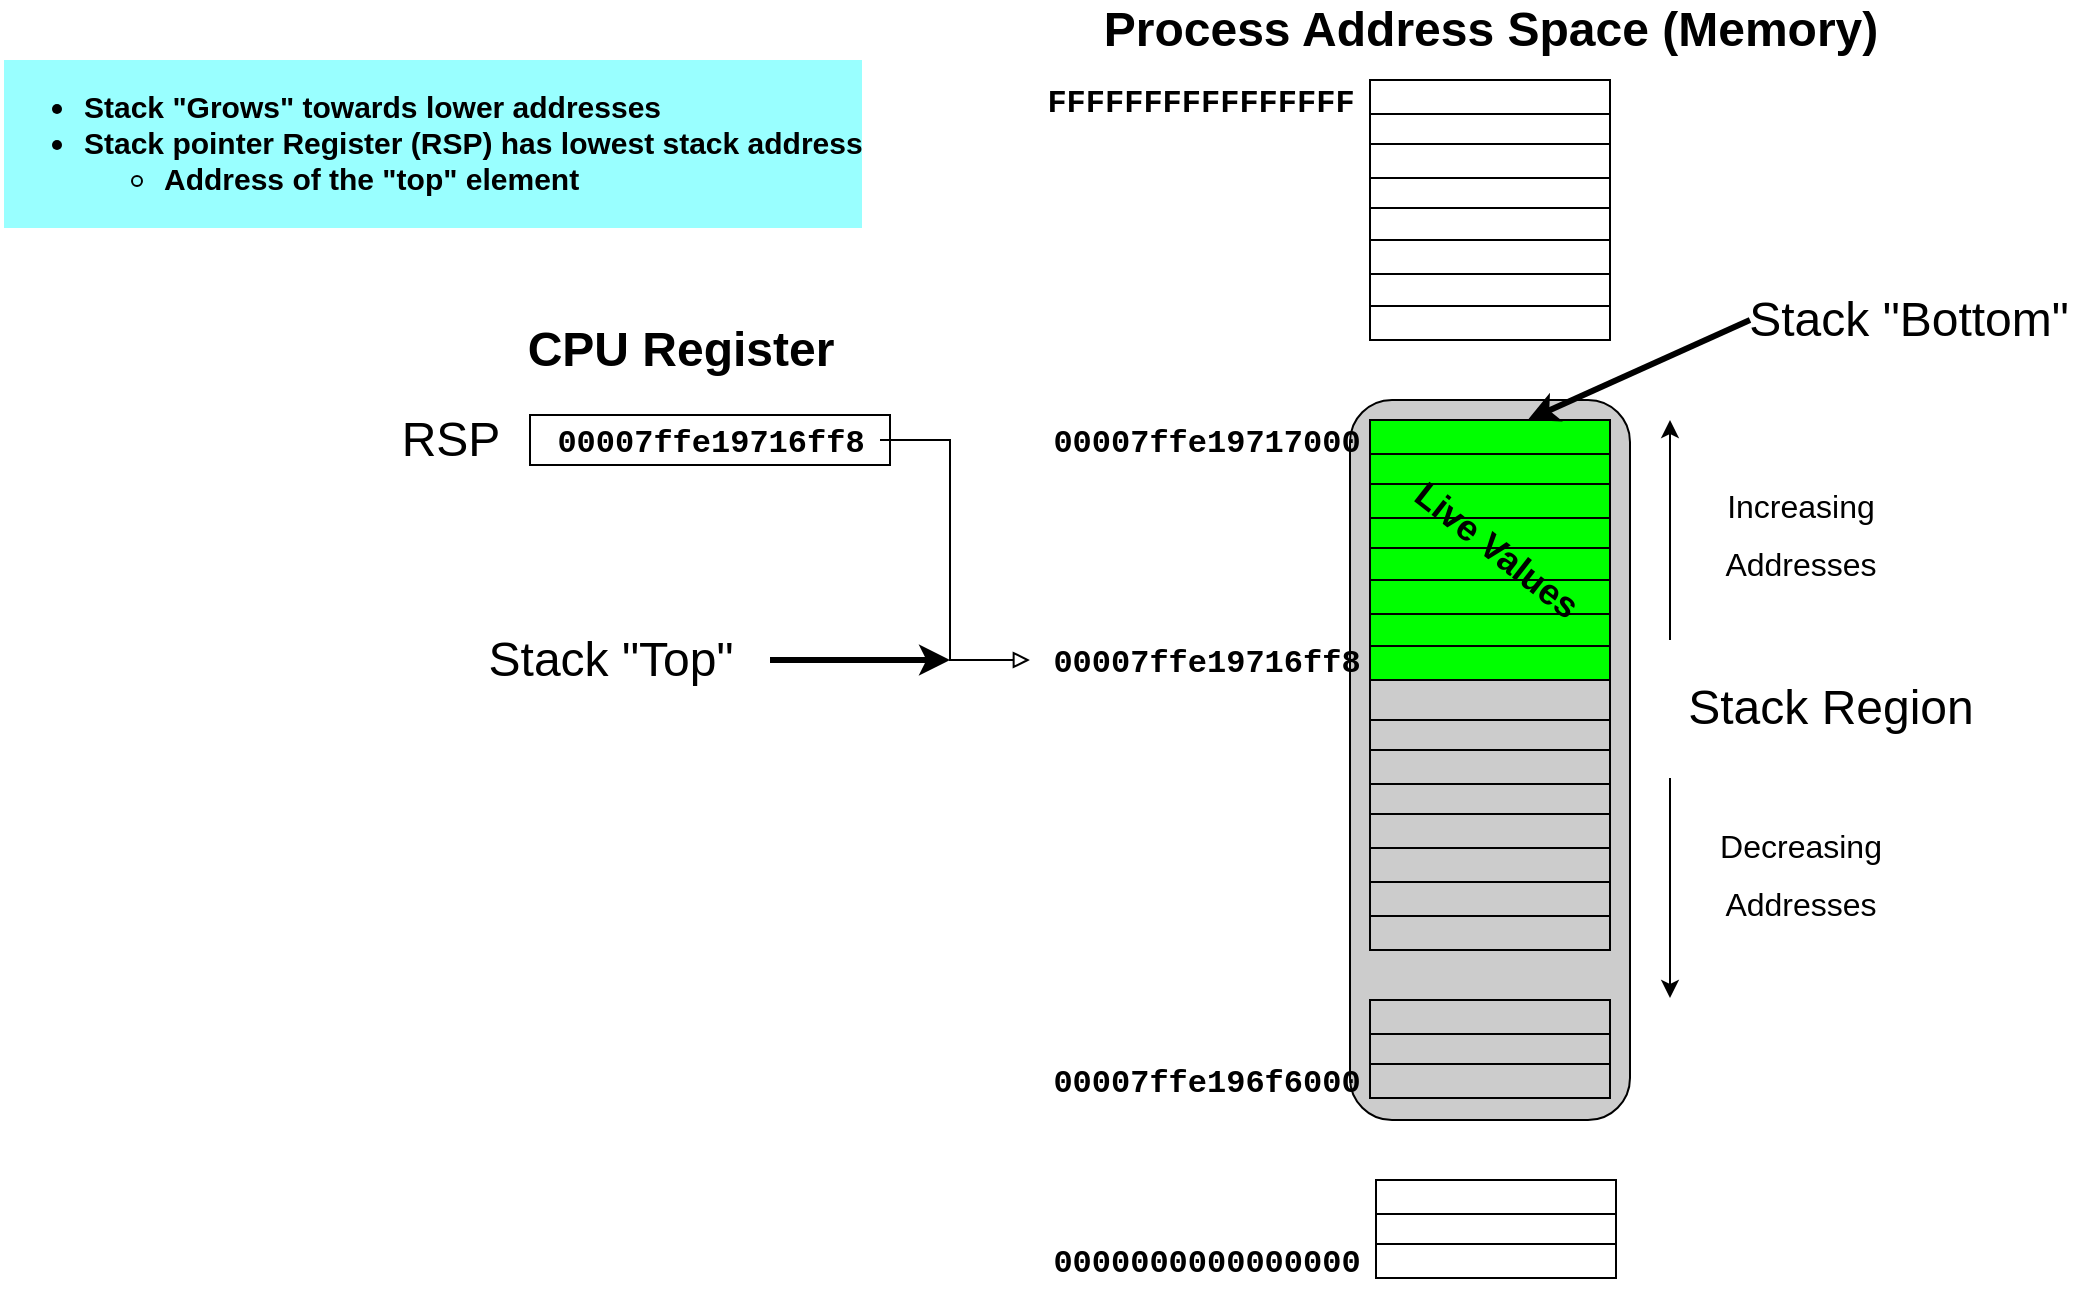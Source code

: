 <mxfile version="20.8.16" type="device" pages="8"><diagram name="Stack" id="pHqAHMnJvIVClxn09bJC"><mxGraphModel dx="1314" dy="924" grid="1" gridSize="10" guides="1" tooltips="1" connect="1" arrows="1" fold="1" page="1" pageScale="1" pageWidth="1600" pageHeight="900" background="#ffffff" math="0" shadow="0"><root><mxCell id="bh7SqkNP8banEi7prIt--0"/><mxCell id="bh7SqkNP8banEi7prIt--1" parent="bh7SqkNP8banEi7prIt--0"/><mxCell id="bh7SqkNP8banEi7prIt--2" value="" style="rounded=1;whiteSpace=wrap;html=1;fontFamily=Courier New;fontSize=24;fillColor=#CCCCCC;" parent="bh7SqkNP8banEi7prIt--1" vertex="1"><mxGeometry x="881" y="325" width="140" height="360" as="geometry"/></mxCell><mxCell id="bh7SqkNP8banEi7prIt--3" value="" style="shape=table;startSize=0;container=1;collapsible=0;childLayout=tableLayout;" parent="bh7SqkNP8banEi7prIt--1" vertex="1"><mxGeometry x="891" y="165" width="120" height="130" as="geometry"/></mxCell><mxCell id="bh7SqkNP8banEi7prIt--4" value="" style="shape=partialRectangle;collapsible=0;dropTarget=0;pointerEvents=0;fillColor=none;top=0;left=0;bottom=0;right=0;points=[[0,0.5],[1,0.5]];portConstraint=eastwest;" parent="bh7SqkNP8banEi7prIt--3" vertex="1"><mxGeometry width="120" height="17" as="geometry"/></mxCell><mxCell id="bh7SqkNP8banEi7prIt--5" value="" style="shape=partialRectangle;html=1;whiteSpace=wrap;connectable=0;overflow=hidden;fillColor=none;top=0;left=0;bottom=0;right=0;pointerEvents=1;" parent="bh7SqkNP8banEi7prIt--4" vertex="1"><mxGeometry width="120" height="17" as="geometry"><mxRectangle width="120" height="17" as="alternateBounds"/></mxGeometry></mxCell><mxCell id="bh7SqkNP8banEi7prIt--6" value="" style="shape=partialRectangle;collapsible=0;dropTarget=0;pointerEvents=0;fillColor=none;top=0;left=0;bottom=0;right=0;points=[[0,0.5],[1,0.5]];portConstraint=eastwest;" parent="bh7SqkNP8banEi7prIt--3" vertex="1"><mxGeometry y="17" width="120" height="15" as="geometry"/></mxCell><mxCell id="bh7SqkNP8banEi7prIt--7" value="" style="shape=partialRectangle;html=1;whiteSpace=wrap;connectable=0;overflow=hidden;fillColor=none;top=0;left=0;bottom=0;right=0;pointerEvents=1;" parent="bh7SqkNP8banEi7prIt--6" vertex="1"><mxGeometry width="120" height="15" as="geometry"><mxRectangle width="120" height="15" as="alternateBounds"/></mxGeometry></mxCell><mxCell id="bh7SqkNP8banEi7prIt--8" value="" style="shape=partialRectangle;collapsible=0;dropTarget=0;pointerEvents=0;fillColor=none;top=0;left=0;bottom=0;right=0;points=[[0,0.5],[1,0.5]];portConstraint=eastwest;" parent="bh7SqkNP8banEi7prIt--3" vertex="1"><mxGeometry y="32" width="120" height="17" as="geometry"/></mxCell><mxCell id="bh7SqkNP8banEi7prIt--9" value="" style="shape=partialRectangle;html=1;whiteSpace=wrap;connectable=0;overflow=hidden;fillColor=none;top=0;left=0;bottom=0;right=0;pointerEvents=1;" parent="bh7SqkNP8banEi7prIt--8" vertex="1"><mxGeometry width="120" height="17" as="geometry"><mxRectangle width="120" height="17" as="alternateBounds"/></mxGeometry></mxCell><mxCell id="bh7SqkNP8banEi7prIt--10" value="" style="shape=partialRectangle;collapsible=0;dropTarget=0;pointerEvents=0;fillColor=none;top=0;left=0;bottom=0;right=0;points=[[0,0.5],[1,0.5]];portConstraint=eastwest;" parent="bh7SqkNP8banEi7prIt--3" vertex="1"><mxGeometry y="49" width="120" height="15" as="geometry"/></mxCell><mxCell id="bh7SqkNP8banEi7prIt--11" value="" style="shape=partialRectangle;html=1;whiteSpace=wrap;connectable=0;overflow=hidden;fillColor=none;top=0;left=0;bottom=0;right=0;pointerEvents=1;" parent="bh7SqkNP8banEi7prIt--10" vertex="1"><mxGeometry width="120" height="15" as="geometry"><mxRectangle width="120" height="15" as="alternateBounds"/></mxGeometry></mxCell><mxCell id="bh7SqkNP8banEi7prIt--12" value="" style="shape=partialRectangle;collapsible=0;dropTarget=0;pointerEvents=0;fillColor=none;top=0;left=0;bottom=0;right=0;points=[[0,0.5],[1,0.5]];portConstraint=eastwest;" parent="bh7SqkNP8banEi7prIt--3" vertex="1"><mxGeometry y="64" width="120" height="16" as="geometry"/></mxCell><mxCell id="bh7SqkNP8banEi7prIt--13" value="" style="shape=partialRectangle;html=1;whiteSpace=wrap;connectable=0;overflow=hidden;fillColor=none;top=0;left=0;bottom=0;right=0;pointerEvents=1;" parent="bh7SqkNP8banEi7prIt--12" vertex="1"><mxGeometry width="120" height="16" as="geometry"><mxRectangle width="120" height="16" as="alternateBounds"/></mxGeometry></mxCell><mxCell id="bh7SqkNP8banEi7prIt--14" value="" style="shape=partialRectangle;collapsible=0;dropTarget=0;pointerEvents=0;fillColor=none;top=0;left=0;bottom=0;right=0;points=[[0,0.5],[1,0.5]];portConstraint=eastwest;" parent="bh7SqkNP8banEi7prIt--3" vertex="1"><mxGeometry y="80" width="120" height="17" as="geometry"/></mxCell><mxCell id="bh7SqkNP8banEi7prIt--15" value="" style="shape=partialRectangle;html=1;whiteSpace=wrap;connectable=0;overflow=hidden;fillColor=none;top=0;left=0;bottom=0;right=0;pointerEvents=1;" parent="bh7SqkNP8banEi7prIt--14" vertex="1"><mxGeometry width="120" height="17" as="geometry"><mxRectangle width="120" height="17" as="alternateBounds"/></mxGeometry></mxCell><mxCell id="bh7SqkNP8banEi7prIt--16" value="" style="shape=partialRectangle;collapsible=0;dropTarget=0;pointerEvents=0;fillColor=none;top=0;left=0;bottom=0;right=0;points=[[0,0.5],[1,0.5]];portConstraint=eastwest;" parent="bh7SqkNP8banEi7prIt--3" vertex="1"><mxGeometry y="97" width="120" height="16" as="geometry"/></mxCell><mxCell id="bh7SqkNP8banEi7prIt--17" value="" style="shape=partialRectangle;html=1;whiteSpace=wrap;connectable=0;overflow=hidden;fillColor=none;top=0;left=0;bottom=0;right=0;pointerEvents=1;" parent="bh7SqkNP8banEi7prIt--16" vertex="1"><mxGeometry width="120" height="16" as="geometry"><mxRectangle width="120" height="16" as="alternateBounds"/></mxGeometry></mxCell><mxCell id="bh7SqkNP8banEi7prIt--18" value="" style="shape=partialRectangle;collapsible=0;dropTarget=0;pointerEvents=0;fillColor=none;top=0;left=0;bottom=0;right=0;points=[[0,0.5],[1,0.5]];portConstraint=eastwest;" parent="bh7SqkNP8banEi7prIt--3" vertex="1"><mxGeometry y="113" width="120" height="17" as="geometry"/></mxCell><mxCell id="bh7SqkNP8banEi7prIt--19" value="" style="shape=partialRectangle;html=1;whiteSpace=wrap;connectable=0;overflow=hidden;fillColor=none;top=0;left=0;bottom=0;right=0;pointerEvents=1;" parent="bh7SqkNP8banEi7prIt--18" vertex="1"><mxGeometry width="120" height="17" as="geometry"><mxRectangle width="120" height="17" as="alternateBounds"/></mxGeometry></mxCell><mxCell id="bh7SqkNP8banEi7prIt--20" value="" style="shape=table;startSize=0;container=1;collapsible=0;childLayout=tableLayout;" parent="bh7SqkNP8banEi7prIt--1" vertex="1"><mxGeometry x="894" y="715" width="120" height="49" as="geometry"/></mxCell><mxCell id="bh7SqkNP8banEi7prIt--21" value="" style="shape=partialRectangle;collapsible=0;dropTarget=0;pointerEvents=0;fillColor=none;top=0;left=0;bottom=0;right=0;points=[[0,0.5],[1,0.5]];portConstraint=eastwest;" parent="bh7SqkNP8banEi7prIt--20" vertex="1"><mxGeometry width="120" height="17" as="geometry"/></mxCell><mxCell id="bh7SqkNP8banEi7prIt--22" value="" style="shape=partialRectangle;html=1;whiteSpace=wrap;connectable=0;overflow=hidden;fillColor=none;top=0;left=0;bottom=0;right=0;pointerEvents=1;" parent="bh7SqkNP8banEi7prIt--21" vertex="1"><mxGeometry width="120" height="17" as="geometry"><mxRectangle width="120" height="17" as="alternateBounds"/></mxGeometry></mxCell><mxCell id="bh7SqkNP8banEi7prIt--23" value="" style="shape=partialRectangle;collapsible=0;dropTarget=0;pointerEvents=0;fillColor=none;top=0;left=0;bottom=0;right=0;points=[[0,0.5],[1,0.5]];portConstraint=eastwest;" parent="bh7SqkNP8banEi7prIt--20" vertex="1"><mxGeometry y="17" width="120" height="15" as="geometry"/></mxCell><mxCell id="bh7SqkNP8banEi7prIt--24" value="" style="shape=partialRectangle;html=1;whiteSpace=wrap;connectable=0;overflow=hidden;fillColor=none;top=0;left=0;bottom=0;right=0;pointerEvents=1;" parent="bh7SqkNP8banEi7prIt--23" vertex="1"><mxGeometry width="120" height="15" as="geometry"><mxRectangle width="120" height="15" as="alternateBounds"/></mxGeometry></mxCell><mxCell id="bh7SqkNP8banEi7prIt--25" value="" style="shape=partialRectangle;collapsible=0;dropTarget=0;pointerEvents=0;fillColor=none;top=0;left=0;bottom=0;right=0;points=[[0,0.5],[1,0.5]];portConstraint=eastwest;" parent="bh7SqkNP8banEi7prIt--20" vertex="1"><mxGeometry y="32" width="120" height="17" as="geometry"/></mxCell><mxCell id="bh7SqkNP8banEi7prIt--26" value="" style="shape=partialRectangle;html=1;whiteSpace=wrap;connectable=0;overflow=hidden;fillColor=none;top=0;left=0;bottom=0;right=0;pointerEvents=1;" parent="bh7SqkNP8banEi7prIt--25" vertex="1"><mxGeometry width="120" height="17" as="geometry"><mxRectangle width="120" height="17" as="alternateBounds"/></mxGeometry></mxCell><mxCell id="bh7SqkNP8banEi7prIt--27" value="&lt;b&gt;Process Address Space (Memory)&lt;/b&gt;" style="text;html=1;resizable=0;autosize=1;align=center;verticalAlign=middle;points=[];fillColor=none;strokeColor=none;rounded=0;fontSize=24;" parent="bh7SqkNP8banEi7prIt--1" vertex="1"><mxGeometry x="751" y="125" width="400" height="30" as="geometry"/></mxCell><mxCell id="bh7SqkNP8banEi7prIt--28" value="&lt;font style=&quot;font-size: 16px&quot;&gt;FFFFFFFF&lt;/font&gt;&lt;span style=&quot;font-size: 16px&quot;&gt;FFFFFFFF&lt;/span&gt;" style="text;html=1;resizable=0;autosize=1;align=center;verticalAlign=middle;points=[];fillColor=none;strokeColor=none;rounded=0;fontSize=24;fontFamily=Courier New;fontStyle=1" parent="bh7SqkNP8banEi7prIt--1" vertex="1"><mxGeometry x="721" y="155" width="170" height="40" as="geometry"/></mxCell><mxCell id="bh7SqkNP8banEi7prIt--29" value="&lt;span style=&quot;font-size: 16px&quot;&gt;0000000000000000&lt;/span&gt;" style="text;html=1;resizable=0;autosize=1;align=center;verticalAlign=middle;points=[];fillColor=none;strokeColor=none;rounded=0;fontSize=24;fontFamily=Courier New;fontStyle=1" parent="bh7SqkNP8banEi7prIt--1" vertex="1"><mxGeometry x="724" y="735" width="170" height="40" as="geometry"/></mxCell><mxCell id="bh7SqkNP8banEi7prIt--30" value="&lt;font face=&quot;Helvetica&quot;&gt;Stack Region&lt;/font&gt;" style="text;html=1;resizable=0;autosize=1;align=center;verticalAlign=middle;points=[];fillColor=none;strokeColor=none;rounded=0;fontFamily=Courier New;fontSize=24;" parent="bh7SqkNP8banEi7prIt--1" vertex="1"><mxGeometry x="1041" y="460" width="160" height="40" as="geometry"/></mxCell><mxCell id="bh7SqkNP8banEi7prIt--31" value="" style="shape=table;startSize=0;container=1;collapsible=0;childLayout=tableLayout;fontFamily=Courier New;fontSize=24;fillColor=default;" parent="bh7SqkNP8banEi7prIt--1" vertex="1"><mxGeometry x="471" y="332.5" width="180" height="25" as="geometry"/></mxCell><mxCell id="bh7SqkNP8banEi7prIt--32" value="" style="shape=partialRectangle;collapsible=0;dropTarget=0;pointerEvents=0;fillColor=none;top=0;left=0;bottom=0;right=0;points=[[0,0.5],[1,0.5]];portConstraint=eastwest;fontFamily=Courier New;fontSize=24;" parent="bh7SqkNP8banEi7prIt--31" vertex="1"><mxGeometry width="180" height="25" as="geometry"/></mxCell><mxCell id="bh7SqkNP8banEi7prIt--33" value="" style="shape=partialRectangle;html=1;whiteSpace=wrap;connectable=0;overflow=hidden;fillColor=none;top=0;left=0;bottom=0;right=0;pointerEvents=1;fontFamily=Courier New;fontSize=24;" parent="bh7SqkNP8banEi7prIt--32" vertex="1"><mxGeometry width="180" height="25" as="geometry"><mxRectangle width="180" height="25" as="alternateBounds"/></mxGeometry></mxCell><mxCell id="bh7SqkNP8banEi7prIt--34" value="RSP" style="text;html=1;resizable=0;autosize=1;align=center;verticalAlign=middle;points=[];fillColor=none;strokeColor=none;rounded=0;fontFamily=Helvetica;fontSize=24;" parent="bh7SqkNP8banEi7prIt--1" vertex="1"><mxGeometry x="401" y="330" width="60" height="30" as="geometry"/></mxCell><mxCell id="bh7SqkNP8banEi7prIt--35" style="edgeStyle=orthogonalEdgeStyle;rounded=0;orthogonalLoop=1;jettySize=auto;html=1;fontFamily=Helvetica;fontSize=24;startArrow=none;startFill=0;endArrow=block;endFill=0;entryX=-0.018;entryY=0.5;entryDx=0;entryDy=0;entryPerimeter=0;" parent="bh7SqkNP8banEi7prIt--1" source="bh7SqkNP8banEi7prIt--36" target="bh7SqkNP8banEi7prIt--50" edge="1"><mxGeometry relative="1" as="geometry"><mxPoint x="711" y="455" as="targetPoint"/><Array as="points"><mxPoint x="681" y="345"/><mxPoint x="681" y="455"/></Array></mxGeometry></mxCell><mxCell id="bh7SqkNP8banEi7prIt--36" value="&lt;span style=&quot;font-size: 16px&quot;&gt;0000&lt;/span&gt;&lt;span style=&quot;font-size: 16px&quot;&gt;7ffe19716ff8&lt;/span&gt;" style="text;html=1;resizable=0;autosize=1;align=center;verticalAlign=middle;points=[];fillColor=none;strokeColor=none;rounded=0;fontSize=24;fontFamily=Courier New;fontStyle=1" parent="bh7SqkNP8banEi7prIt--1" vertex="1"><mxGeometry x="476" y="325" width="170" height="40" as="geometry"/></mxCell><mxCell id="bh7SqkNP8banEi7prIt--37" value="&lt;span style=&quot;font-size: 16px&quot;&gt;0000&lt;/span&gt;&lt;span style=&quot;font-size: 16px&quot;&gt;7ffe19717000&lt;/span&gt;" style="text;html=1;resizable=0;autosize=1;align=center;verticalAlign=middle;points=[];fillColor=none;strokeColor=none;rounded=0;fontSize=24;fontFamily=Courier New;fontStyle=1" parent="bh7SqkNP8banEi7prIt--1" vertex="1"><mxGeometry x="724" y="325" width="170" height="40" as="geometry"/></mxCell><mxCell id="bh7SqkNP8banEi7prIt--38" value="&lt;span style=&quot;font-size: 16px&quot;&gt;0000&lt;/span&gt;&lt;span style=&quot;font-size: 16px&quot;&gt;7ffe196f6000&lt;/span&gt;" style="text;html=1;resizable=0;autosize=1;align=center;verticalAlign=middle;points=[];fillColor=none;strokeColor=none;rounded=0;fontSize=24;fontFamily=Courier New;fontStyle=1" parent="bh7SqkNP8banEi7prIt--1" vertex="1"><mxGeometry x="724" y="645" width="170" height="40" as="geometry"/></mxCell><mxCell id="bh7SqkNP8banEi7prIt--39" value="" style="shape=table;startSize=0;container=1;collapsible=0;childLayout=tableLayout;fillColor=none;" parent="bh7SqkNP8banEi7prIt--1" vertex="1"><mxGeometry x="891" y="625" width="120" height="49" as="geometry"/></mxCell><mxCell id="bh7SqkNP8banEi7prIt--40" value="" style="shape=partialRectangle;collapsible=0;dropTarget=0;pointerEvents=0;fillColor=none;top=0;left=0;bottom=0;right=0;points=[[0,0.5],[1,0.5]];portConstraint=eastwest;" parent="bh7SqkNP8banEi7prIt--39" vertex="1"><mxGeometry width="120" height="17" as="geometry"/></mxCell><mxCell id="bh7SqkNP8banEi7prIt--41" value="" style="shape=partialRectangle;html=1;whiteSpace=wrap;connectable=0;overflow=hidden;fillColor=none;top=0;left=0;bottom=0;right=0;pointerEvents=1;" parent="bh7SqkNP8banEi7prIt--40" vertex="1"><mxGeometry width="120" height="17" as="geometry"><mxRectangle width="120" height="17" as="alternateBounds"/></mxGeometry></mxCell><mxCell id="bh7SqkNP8banEi7prIt--42" value="" style="shape=partialRectangle;collapsible=0;dropTarget=0;pointerEvents=0;fillColor=none;top=0;left=0;bottom=0;right=0;points=[[0,0.5],[1,0.5]];portConstraint=eastwest;" parent="bh7SqkNP8banEi7prIt--39" vertex="1"><mxGeometry y="17" width="120" height="15" as="geometry"/></mxCell><mxCell id="bh7SqkNP8banEi7prIt--43" value="" style="shape=partialRectangle;html=1;whiteSpace=wrap;connectable=0;overflow=hidden;fillColor=none;top=0;left=0;bottom=0;right=0;pointerEvents=1;" parent="bh7SqkNP8banEi7prIt--42" vertex="1"><mxGeometry width="120" height="15" as="geometry"><mxRectangle width="120" height="15" as="alternateBounds"/></mxGeometry></mxCell><mxCell id="bh7SqkNP8banEi7prIt--44" value="" style="shape=partialRectangle;collapsible=0;dropTarget=0;pointerEvents=0;fillColor=none;top=0;left=0;bottom=0;right=0;points=[[0,0.5],[1,0.5]];portConstraint=eastwest;" parent="bh7SqkNP8banEi7prIt--39" vertex="1"><mxGeometry y="32" width="120" height="17" as="geometry"/></mxCell><mxCell id="bh7SqkNP8banEi7prIt--45" value="" style="shape=partialRectangle;html=1;whiteSpace=wrap;connectable=0;overflow=hidden;fillColor=none;top=0;left=0;bottom=0;right=0;pointerEvents=1;" parent="bh7SqkNP8banEi7prIt--44" vertex="1"><mxGeometry width="120" height="17" as="geometry"><mxRectangle width="120" height="17" as="alternateBounds"/></mxGeometry></mxCell><mxCell id="bh7SqkNP8banEi7prIt--46" value="" style="endArrow=classic;startArrow=none;html=1;rounded=0;fontFamily=Helvetica;fontSize=24;edgeStyle=orthogonalEdgeStyle;endFill=1;startFill=0;" parent="bh7SqkNP8banEi7prIt--1" edge="1"><mxGeometry width="50" height="50" relative="1" as="geometry"><mxPoint x="1041" y="445" as="sourcePoint"/><mxPoint x="1041" y="335" as="targetPoint"/></mxGeometry></mxCell><mxCell id="bh7SqkNP8banEi7prIt--47" value="" style="endArrow=none;startArrow=classic;html=1;rounded=0;fontFamily=Helvetica;fontSize=24;edgeStyle=orthogonalEdgeStyle;endFill=0;startFill=1;" parent="bh7SqkNP8banEi7prIt--1" edge="1"><mxGeometry width="50" height="50" relative="1" as="geometry"><mxPoint x="1041" y="624" as="sourcePoint"/><mxPoint x="1041" y="514" as="targetPoint"/></mxGeometry></mxCell><mxCell id="bh7SqkNP8banEi7prIt--48" value="&lt;font style=&quot;font-size: 16px&quot;&gt;Increasing &lt;br&gt;Addresses&lt;/font&gt;" style="text;html=1;resizable=0;autosize=1;align=center;verticalAlign=middle;points=[];fillColor=none;strokeColor=none;rounded=0;fontFamily=Helvetica;fontSize=24;" parent="bh7SqkNP8banEi7prIt--1" vertex="1"><mxGeometry x="1061" y="355" width="90" height="70" as="geometry"/></mxCell><mxCell id="bh7SqkNP8banEi7prIt--49" value="&lt;font style=&quot;font-size: 16px&quot;&gt;Decreasing&lt;br&gt;Addresses&lt;/font&gt;" style="text;html=1;resizable=0;autosize=1;align=center;verticalAlign=middle;points=[];fillColor=none;strokeColor=none;rounded=0;fontFamily=Helvetica;fontSize=24;" parent="bh7SqkNP8banEi7prIt--1" vertex="1"><mxGeometry x="1056" y="525" width="100" height="70" as="geometry"/></mxCell><mxCell id="bh7SqkNP8banEi7prIt--50" value="&lt;span style=&quot;font-size: 16px&quot;&gt;0000&lt;/span&gt;&lt;span style=&quot;font-size: 16px&quot;&gt;7ffe19716ff8&lt;/span&gt;" style="text;html=1;resizable=0;autosize=1;align=center;verticalAlign=middle;points=[];fillColor=none;strokeColor=none;rounded=0;fontSize=24;fontFamily=Courier New;fontStyle=1" parent="bh7SqkNP8banEi7prIt--1" vertex="1"><mxGeometry x="724" y="435" width="170" height="40" as="geometry"/></mxCell><mxCell id="bh7SqkNP8banEi7prIt--51" value="&lt;b&gt;CPU Register&lt;/b&gt;" style="text;html=1;resizable=0;autosize=1;align=center;verticalAlign=middle;points=[];fillColor=none;strokeColor=none;rounded=0;fontSize=24;" parent="bh7SqkNP8banEi7prIt--1" vertex="1"><mxGeometry x="461" y="285" width="170" height="30" as="geometry"/></mxCell><mxCell id="bh7SqkNP8banEi7prIt--54" value="Stack &quot;Bottom&quot;" style="text;html=1;resizable=0;autosize=1;align=center;verticalAlign=middle;points=[];fillColor=none;strokeColor=none;rounded=0;fontFamily=Helvetica;fontSize=24;" parent="bh7SqkNP8banEi7prIt--1" vertex="1"><mxGeometry x="1070" y="270" width="180" height="30" as="geometry"/></mxCell><mxCell id="bh7SqkNP8banEi7prIt--55" value="Stack &quot;Top&quot;" style="text;html=1;resizable=0;autosize=1;align=center;verticalAlign=middle;points=[];fillColor=none;strokeColor=none;rounded=0;fontFamily=Helvetica;fontSize=24;" parent="bh7SqkNP8banEi7prIt--1" vertex="1"><mxGeometry x="441" y="440" width="140" height="30" as="geometry"/></mxCell><mxCell id="bh7SqkNP8banEi7prIt--56" value="" style="whiteSpace=wrap;html=1;labelBackgroundColor=#00FF00;fontFamily=Helvetica;fontSize=15;fillColor=#00FF00;align=left;" parent="bh7SqkNP8banEi7prIt--1" vertex="1"><mxGeometry x="891" y="335" width="120" height="130" as="geometry"/></mxCell><mxCell id="bh7SqkNP8banEi7prIt--57" value="" style="endArrow=classic;html=1;rounded=0;fontFamily=Helvetica;fontSize=24;strokeWidth=3;" parent="bh7SqkNP8banEi7prIt--1" target="bh7SqkNP8banEi7prIt--60" edge="1"><mxGeometry width="50" height="50" relative="1" as="geometry"><mxPoint x="1081" y="285" as="sourcePoint"/><mxPoint x="1131" y="235" as="targetPoint"/></mxGeometry></mxCell><mxCell id="bh7SqkNP8banEi7prIt--58" value="" style="endArrow=classic;html=1;rounded=0;fontFamily=Helvetica;fontSize=24;strokeWidth=3;" parent="bh7SqkNP8banEi7prIt--1" edge="1"><mxGeometry width="50" height="50" relative="1" as="geometry"><mxPoint x="591" y="455" as="sourcePoint"/><mxPoint x="681" y="455" as="targetPoint"/></mxGeometry></mxCell><mxCell id="bh7SqkNP8banEi7prIt--59" value="" style="shape=table;startSize=0;container=1;collapsible=0;childLayout=tableLayout;fillColor=none;" parent="bh7SqkNP8banEi7prIt--1" vertex="1"><mxGeometry x="891" y="335" width="120" height="265" as="geometry"/></mxCell><mxCell id="bh7SqkNP8banEi7prIt--60" value="" style="shape=partialRectangle;collapsible=0;dropTarget=0;pointerEvents=0;fillColor=none;top=0;left=0;bottom=0;right=0;points=[[0,0.5],[1,0.5]];portConstraint=eastwest;" parent="bh7SqkNP8banEi7prIt--59" vertex="1"><mxGeometry width="120" height="17" as="geometry"/></mxCell><mxCell id="bh7SqkNP8banEi7prIt--61" value="" style="shape=partialRectangle;html=1;whiteSpace=wrap;connectable=0;overflow=hidden;fillColor=none;top=0;left=0;bottom=0;right=0;pointerEvents=1;labelBackgroundColor=#00FF00;" parent="bh7SqkNP8banEi7prIt--60" vertex="1"><mxGeometry width="120" height="17" as="geometry"><mxRectangle width="120" height="17" as="alternateBounds"/></mxGeometry></mxCell><mxCell id="bh7SqkNP8banEi7prIt--62" value="" style="shape=partialRectangle;collapsible=0;dropTarget=0;pointerEvents=0;fillColor=none;top=0;left=0;bottom=0;right=0;points=[[0,0.5],[1,0.5]];portConstraint=eastwest;" parent="bh7SqkNP8banEi7prIt--59" vertex="1"><mxGeometry y="17" width="120" height="15" as="geometry"/></mxCell><mxCell id="bh7SqkNP8banEi7prIt--63" value="" style="shape=partialRectangle;html=1;whiteSpace=wrap;connectable=0;overflow=hidden;fillColor=none;top=0;left=0;bottom=0;right=0;pointerEvents=1;" parent="bh7SqkNP8banEi7prIt--62" vertex="1"><mxGeometry width="120" height="15" as="geometry"><mxRectangle width="120" height="15" as="alternateBounds"/></mxGeometry></mxCell><mxCell id="bh7SqkNP8banEi7prIt--64" value="" style="shape=partialRectangle;collapsible=0;dropTarget=0;pointerEvents=0;fillColor=none;top=0;left=0;bottom=0;right=0;points=[[0,0.5],[1,0.5]];portConstraint=eastwest;" parent="bh7SqkNP8banEi7prIt--59" vertex="1"><mxGeometry y="32" width="120" height="17" as="geometry"/></mxCell><mxCell id="bh7SqkNP8banEi7prIt--65" value="" style="shape=partialRectangle;html=1;whiteSpace=wrap;connectable=0;overflow=hidden;fillColor=none;top=0;left=0;bottom=0;right=0;pointerEvents=1;" parent="bh7SqkNP8banEi7prIt--64" vertex="1"><mxGeometry width="120" height="17" as="geometry"><mxRectangle width="120" height="17" as="alternateBounds"/></mxGeometry></mxCell><mxCell id="bh7SqkNP8banEi7prIt--66" value="" style="shape=partialRectangle;collapsible=0;dropTarget=0;pointerEvents=0;fillColor=none;top=0;left=0;bottom=0;right=0;points=[[0,0.5],[1,0.5]];portConstraint=eastwest;" parent="bh7SqkNP8banEi7prIt--59" vertex="1"><mxGeometry y="49" width="120" height="15" as="geometry"/></mxCell><mxCell id="bh7SqkNP8banEi7prIt--67" value="" style="shape=partialRectangle;html=1;whiteSpace=wrap;connectable=0;overflow=hidden;fillColor=none;top=0;left=0;bottom=0;right=0;pointerEvents=1;" parent="bh7SqkNP8banEi7prIt--66" vertex="1"><mxGeometry width="120" height="15" as="geometry"><mxRectangle width="120" height="15" as="alternateBounds"/></mxGeometry></mxCell><mxCell id="bh7SqkNP8banEi7prIt--68" value="" style="shape=partialRectangle;collapsible=0;dropTarget=0;pointerEvents=0;fillColor=none;top=0;left=0;bottom=0;right=0;points=[[0,0.5],[1,0.5]];portConstraint=eastwest;" parent="bh7SqkNP8banEi7prIt--59" vertex="1"><mxGeometry y="64" width="120" height="16" as="geometry"/></mxCell><mxCell id="bh7SqkNP8banEi7prIt--69" value="" style="shape=partialRectangle;html=1;whiteSpace=wrap;connectable=0;overflow=hidden;fillColor=none;top=0;left=0;bottom=0;right=0;pointerEvents=1;" parent="bh7SqkNP8banEi7prIt--68" vertex="1"><mxGeometry width="120" height="16" as="geometry"><mxRectangle width="120" height="16" as="alternateBounds"/></mxGeometry></mxCell><mxCell id="bh7SqkNP8banEi7prIt--70" value="" style="shape=partialRectangle;collapsible=0;dropTarget=0;pointerEvents=0;fillColor=none;top=0;left=0;bottom=0;right=0;points=[[0,0.5],[1,0.5]];portConstraint=eastwest;" parent="bh7SqkNP8banEi7prIt--59" vertex="1"><mxGeometry y="80" width="120" height="17" as="geometry"/></mxCell><mxCell id="bh7SqkNP8banEi7prIt--71" value="" style="shape=partialRectangle;html=1;whiteSpace=wrap;connectable=0;overflow=hidden;fillColor=none;top=0;left=0;bottom=0;right=0;pointerEvents=1;" parent="bh7SqkNP8banEi7prIt--70" vertex="1"><mxGeometry width="120" height="17" as="geometry"><mxRectangle width="120" height="17" as="alternateBounds"/></mxGeometry></mxCell><mxCell id="bh7SqkNP8banEi7prIt--72" value="" style="shape=partialRectangle;collapsible=0;dropTarget=0;pointerEvents=0;fillColor=none;top=0;left=0;bottom=0;right=0;points=[[0,0.5],[1,0.5]];portConstraint=eastwest;" parent="bh7SqkNP8banEi7prIt--59" vertex="1"><mxGeometry y="97" width="120" height="16" as="geometry"/></mxCell><mxCell id="bh7SqkNP8banEi7prIt--73" value="" style="shape=partialRectangle;html=1;whiteSpace=wrap;connectable=0;overflow=hidden;fillColor=none;top=0;left=0;bottom=0;right=0;pointerEvents=1;" parent="bh7SqkNP8banEi7prIt--72" vertex="1"><mxGeometry width="120" height="16" as="geometry"><mxRectangle width="120" height="16" as="alternateBounds"/></mxGeometry></mxCell><mxCell id="bh7SqkNP8banEi7prIt--74" value="" style="shape=partialRectangle;collapsible=0;dropTarget=0;pointerEvents=0;fillColor=none;top=0;left=0;bottom=0;right=0;points=[[0,0.5],[1,0.5]];portConstraint=eastwest;" parent="bh7SqkNP8banEi7prIt--59" vertex="1"><mxGeometry y="113" width="120" height="17" as="geometry"/></mxCell><mxCell id="bh7SqkNP8banEi7prIt--75" value="" style="shape=partialRectangle;html=1;whiteSpace=wrap;connectable=0;overflow=hidden;fillColor=none;top=0;left=0;bottom=0;right=0;pointerEvents=1;" parent="bh7SqkNP8banEi7prIt--74" vertex="1"><mxGeometry width="120" height="17" as="geometry"><mxRectangle width="120" height="17" as="alternateBounds"/></mxGeometry></mxCell><mxCell id="bh7SqkNP8banEi7prIt--76" value="" style="shape=partialRectangle;collapsible=0;dropTarget=0;pointerEvents=0;fillColor=none;top=0;left=0;bottom=0;right=0;points=[[0,0.5],[1,0.5]];portConstraint=eastwest;" parent="bh7SqkNP8banEi7prIt--59" vertex="1"><mxGeometry y="130" width="120" height="20" as="geometry"/></mxCell><mxCell id="bh7SqkNP8banEi7prIt--77" value="" style="shape=partialRectangle;html=1;whiteSpace=wrap;connectable=0;overflow=hidden;fillColor=none;top=0;left=0;bottom=0;right=0;pointerEvents=1;" parent="bh7SqkNP8banEi7prIt--76" vertex="1"><mxGeometry width="120" height="20" as="geometry"><mxRectangle width="120" height="20" as="alternateBounds"/></mxGeometry></mxCell><mxCell id="bh7SqkNP8banEi7prIt--78" value="" style="shape=partialRectangle;collapsible=0;dropTarget=0;pointerEvents=0;fillColor=none;top=0;left=0;bottom=0;right=0;points=[[0,0.5],[1,0.5]];portConstraint=eastwest;" parent="bh7SqkNP8banEi7prIt--59" vertex="1"><mxGeometry y="150" width="120" height="15" as="geometry"/></mxCell><mxCell id="bh7SqkNP8banEi7prIt--79" value="" style="shape=partialRectangle;html=1;whiteSpace=wrap;connectable=0;overflow=hidden;fillColor=none;top=0;left=0;bottom=0;right=0;pointerEvents=1;" parent="bh7SqkNP8banEi7prIt--78" vertex="1"><mxGeometry width="120" height="15" as="geometry"><mxRectangle width="120" height="15" as="alternateBounds"/></mxGeometry></mxCell><mxCell id="bh7SqkNP8banEi7prIt--80" value="" style="shape=partialRectangle;collapsible=0;dropTarget=0;pointerEvents=0;fillColor=none;top=0;left=0;bottom=0;right=0;points=[[0,0.5],[1,0.5]];portConstraint=eastwest;" parent="bh7SqkNP8banEi7prIt--59" vertex="1"><mxGeometry y="165" width="120" height="17" as="geometry"/></mxCell><mxCell id="bh7SqkNP8banEi7prIt--81" value="" style="shape=partialRectangle;html=1;whiteSpace=wrap;connectable=0;overflow=hidden;fillColor=none;top=0;left=0;bottom=0;right=0;pointerEvents=1;" parent="bh7SqkNP8banEi7prIt--80" vertex="1"><mxGeometry width="120" height="17" as="geometry"><mxRectangle width="120" height="17" as="alternateBounds"/></mxGeometry></mxCell><mxCell id="bh7SqkNP8banEi7prIt--82" value="" style="shape=partialRectangle;collapsible=0;dropTarget=0;pointerEvents=0;fillColor=none;top=0;left=0;bottom=0;right=0;points=[[0,0.5],[1,0.5]];portConstraint=eastwest;" parent="bh7SqkNP8banEi7prIt--59" vertex="1"><mxGeometry y="182" width="120" height="15" as="geometry"/></mxCell><mxCell id="bh7SqkNP8banEi7prIt--83" value="" style="shape=partialRectangle;html=1;whiteSpace=wrap;connectable=0;overflow=hidden;fillColor=none;top=0;left=0;bottom=0;right=0;pointerEvents=1;" parent="bh7SqkNP8banEi7prIt--82" vertex="1"><mxGeometry width="120" height="15" as="geometry"><mxRectangle width="120" height="15" as="alternateBounds"/></mxGeometry></mxCell><mxCell id="bh7SqkNP8banEi7prIt--84" value="" style="shape=partialRectangle;collapsible=0;dropTarget=0;pointerEvents=0;fillColor=none;top=0;left=0;bottom=0;right=0;points=[[0,0.5],[1,0.5]];portConstraint=eastwest;" parent="bh7SqkNP8banEi7prIt--59" vertex="1"><mxGeometry y="197" width="120" height="17" as="geometry"/></mxCell><mxCell id="bh7SqkNP8banEi7prIt--85" value="" style="shape=partialRectangle;html=1;whiteSpace=wrap;connectable=0;overflow=hidden;fillColor=none;top=0;left=0;bottom=0;right=0;pointerEvents=1;" parent="bh7SqkNP8banEi7prIt--84" vertex="1"><mxGeometry width="120" height="17" as="geometry"><mxRectangle width="120" height="17" as="alternateBounds"/></mxGeometry></mxCell><mxCell id="bh7SqkNP8banEi7prIt--86" style="shape=partialRectangle;collapsible=0;dropTarget=0;pointerEvents=0;fillColor=none;top=0;left=0;bottom=0;right=0;points=[[0,0.5],[1,0.5]];portConstraint=eastwest;" parent="bh7SqkNP8banEi7prIt--59" vertex="1"><mxGeometry y="214" width="120" height="17" as="geometry"/></mxCell><mxCell id="bh7SqkNP8banEi7prIt--87" style="shape=partialRectangle;html=1;whiteSpace=wrap;connectable=0;overflow=hidden;fillColor=none;top=0;left=0;bottom=0;right=0;pointerEvents=1;" parent="bh7SqkNP8banEi7prIt--86" vertex="1"><mxGeometry width="120" height="17" as="geometry"><mxRectangle width="120" height="17" as="alternateBounds"/></mxGeometry></mxCell><mxCell id="bh7SqkNP8banEi7prIt--88" style="shape=partialRectangle;collapsible=0;dropTarget=0;pointerEvents=0;fillColor=none;top=0;left=0;bottom=0;right=0;points=[[0,0.5],[1,0.5]];portConstraint=eastwest;" parent="bh7SqkNP8banEi7prIt--59" vertex="1"><mxGeometry y="231" width="120" height="17" as="geometry"/></mxCell><mxCell id="bh7SqkNP8banEi7prIt--89" style="shape=partialRectangle;html=1;whiteSpace=wrap;connectable=0;overflow=hidden;fillColor=none;top=0;left=0;bottom=0;right=0;pointerEvents=1;" parent="bh7SqkNP8banEi7prIt--88" vertex="1"><mxGeometry width="120" height="17" as="geometry"><mxRectangle width="120" height="17" as="alternateBounds"/></mxGeometry></mxCell><mxCell id="bh7SqkNP8banEi7prIt--90" style="shape=partialRectangle;collapsible=0;dropTarget=0;pointerEvents=0;fillColor=none;top=0;left=0;bottom=0;right=0;points=[[0,0.5],[1,0.5]];portConstraint=eastwest;" parent="bh7SqkNP8banEi7prIt--59" vertex="1"><mxGeometry y="248" width="120" height="17" as="geometry"/></mxCell><mxCell id="bh7SqkNP8banEi7prIt--91" style="shape=partialRectangle;html=1;whiteSpace=wrap;connectable=0;overflow=hidden;fillColor=none;top=0;left=0;bottom=0;right=0;pointerEvents=1;" parent="bh7SqkNP8banEi7prIt--90" vertex="1"><mxGeometry width="120" height="17" as="geometry"><mxRectangle width="120" height="17" as="alternateBounds"/></mxGeometry></mxCell><mxCell id="bh7SqkNP8banEi7prIt--92" value="Live Values" style="text;html=1;resizable=0;autosize=1;align=center;verticalAlign=middle;points=[];fillColor=none;strokeColor=none;rounded=0;labelBackgroundColor=none;fontFamily=Helvetica;fontSize=18;rotation=38;fontStyle=1" parent="bh7SqkNP8banEi7prIt--1" vertex="1"><mxGeometry x="899" y="385" width="110" height="30" as="geometry"/></mxCell><mxCell id="azSHKCrt04SJhHoE6iHw-0" value="&lt;ul&gt;&lt;li&gt;Stack &quot;Grows&quot; towards lower addresses&lt;/li&gt;&lt;li&gt;Stack pointer Register (RSP) has lowest stack address&lt;/li&gt;&lt;ul&gt;&lt;li&gt;Address of the &quot;top&quot; element&lt;/li&gt;&lt;/ul&gt;&lt;/ul&gt;" style="text;resizable=0;autosize=1;align=left;verticalAlign=middle;points=[];fillColor=none;strokeColor=none;rounded=0;fontFamily=Helvetica;fontSize=15;fontStyle=1;html=1;labelBackgroundColor=#99FFFF;spacing=2;spacingTop=1;" parent="bh7SqkNP8banEi7prIt--1" vertex="1"><mxGeometry x="206" y="150" width="450" height="90" as="geometry"/></mxCell></root></mxGraphModel></diagram><diagram id="ITVBhLkknQ5QIwwfaGau" name="Push"><mxGraphModel dx="946" dy="672" grid="1" gridSize="10" guides="1" tooltips="1" connect="1" arrows="1" fold="1" page="1" pageScale="1" pageWidth="1600" pageHeight="900" background="#ffffff" math="0" shadow="0"><root><mxCell id="0"/><mxCell id="1" parent="0"/><mxCell id="ARoiUg-DzF1sAfs-MFbZ-87" value="" style="rounded=1;whiteSpace=wrap;html=1;fontFamily=Courier New;fontSize=24;fillColor=#CCCCCC;" parent="1" vertex="1"><mxGeometry x="881" y="325" width="140" height="360" as="geometry"/></mxCell><mxCell id="ARoiUg-DzF1sAfs-MFbZ-2" value="" style="shape=table;startSize=0;container=1;collapsible=0;childLayout=tableLayout;" parent="1" vertex="1"><mxGeometry x="891" y="165" width="120" height="130" as="geometry"/></mxCell><mxCell id="ARoiUg-DzF1sAfs-MFbZ-3" value="" style="shape=partialRectangle;collapsible=0;dropTarget=0;pointerEvents=0;fillColor=none;top=0;left=0;bottom=0;right=0;points=[[0,0.5],[1,0.5]];portConstraint=eastwest;" parent="ARoiUg-DzF1sAfs-MFbZ-2" vertex="1"><mxGeometry width="120" height="17" as="geometry"/></mxCell><mxCell id="ARoiUg-DzF1sAfs-MFbZ-4" value="" style="shape=partialRectangle;html=1;whiteSpace=wrap;connectable=0;overflow=hidden;fillColor=none;top=0;left=0;bottom=0;right=0;pointerEvents=1;" parent="ARoiUg-DzF1sAfs-MFbZ-3" vertex="1"><mxGeometry width="120" height="17" as="geometry"><mxRectangle width="120" height="17" as="alternateBounds"/></mxGeometry></mxCell><mxCell id="ARoiUg-DzF1sAfs-MFbZ-5" value="" style="shape=partialRectangle;collapsible=0;dropTarget=0;pointerEvents=0;fillColor=none;top=0;left=0;bottom=0;right=0;points=[[0,0.5],[1,0.5]];portConstraint=eastwest;" parent="ARoiUg-DzF1sAfs-MFbZ-2" vertex="1"><mxGeometry y="17" width="120" height="15" as="geometry"/></mxCell><mxCell id="ARoiUg-DzF1sAfs-MFbZ-6" value="" style="shape=partialRectangle;html=1;whiteSpace=wrap;connectable=0;overflow=hidden;fillColor=none;top=0;left=0;bottom=0;right=0;pointerEvents=1;" parent="ARoiUg-DzF1sAfs-MFbZ-5" vertex="1"><mxGeometry width="120" height="15" as="geometry"><mxRectangle width="120" height="15" as="alternateBounds"/></mxGeometry></mxCell><mxCell id="ARoiUg-DzF1sAfs-MFbZ-7" value="" style="shape=partialRectangle;collapsible=0;dropTarget=0;pointerEvents=0;fillColor=none;top=0;left=0;bottom=0;right=0;points=[[0,0.5],[1,0.5]];portConstraint=eastwest;" parent="ARoiUg-DzF1sAfs-MFbZ-2" vertex="1"><mxGeometry y="32" width="120" height="17" as="geometry"/></mxCell><mxCell id="ARoiUg-DzF1sAfs-MFbZ-8" value="" style="shape=partialRectangle;html=1;whiteSpace=wrap;connectable=0;overflow=hidden;fillColor=none;top=0;left=0;bottom=0;right=0;pointerEvents=1;" parent="ARoiUg-DzF1sAfs-MFbZ-7" vertex="1"><mxGeometry width="120" height="17" as="geometry"><mxRectangle width="120" height="17" as="alternateBounds"/></mxGeometry></mxCell><mxCell id="ARoiUg-DzF1sAfs-MFbZ-9" value="" style="shape=partialRectangle;collapsible=0;dropTarget=0;pointerEvents=0;fillColor=none;top=0;left=0;bottom=0;right=0;points=[[0,0.5],[1,0.5]];portConstraint=eastwest;" parent="ARoiUg-DzF1sAfs-MFbZ-2" vertex="1"><mxGeometry y="49" width="120" height="15" as="geometry"/></mxCell><mxCell id="ARoiUg-DzF1sAfs-MFbZ-10" value="" style="shape=partialRectangle;html=1;whiteSpace=wrap;connectable=0;overflow=hidden;fillColor=none;top=0;left=0;bottom=0;right=0;pointerEvents=1;" parent="ARoiUg-DzF1sAfs-MFbZ-9" vertex="1"><mxGeometry width="120" height="15" as="geometry"><mxRectangle width="120" height="15" as="alternateBounds"/></mxGeometry></mxCell><mxCell id="ARoiUg-DzF1sAfs-MFbZ-11" value="" style="shape=partialRectangle;collapsible=0;dropTarget=0;pointerEvents=0;fillColor=none;top=0;left=0;bottom=0;right=0;points=[[0,0.5],[1,0.5]];portConstraint=eastwest;" parent="ARoiUg-DzF1sAfs-MFbZ-2" vertex="1"><mxGeometry y="64" width="120" height="16" as="geometry"/></mxCell><mxCell id="ARoiUg-DzF1sAfs-MFbZ-12" value="" style="shape=partialRectangle;html=1;whiteSpace=wrap;connectable=0;overflow=hidden;fillColor=none;top=0;left=0;bottom=0;right=0;pointerEvents=1;" parent="ARoiUg-DzF1sAfs-MFbZ-11" vertex="1"><mxGeometry width="120" height="16" as="geometry"><mxRectangle width="120" height="16" as="alternateBounds"/></mxGeometry></mxCell><mxCell id="ARoiUg-DzF1sAfs-MFbZ-13" value="" style="shape=partialRectangle;collapsible=0;dropTarget=0;pointerEvents=0;fillColor=none;top=0;left=0;bottom=0;right=0;points=[[0,0.5],[1,0.5]];portConstraint=eastwest;" parent="ARoiUg-DzF1sAfs-MFbZ-2" vertex="1"><mxGeometry y="80" width="120" height="17" as="geometry"/></mxCell><mxCell id="ARoiUg-DzF1sAfs-MFbZ-14" value="" style="shape=partialRectangle;html=1;whiteSpace=wrap;connectable=0;overflow=hidden;fillColor=none;top=0;left=0;bottom=0;right=0;pointerEvents=1;" parent="ARoiUg-DzF1sAfs-MFbZ-13" vertex="1"><mxGeometry width="120" height="17" as="geometry"><mxRectangle width="120" height="17" as="alternateBounds"/></mxGeometry></mxCell><mxCell id="ARoiUg-DzF1sAfs-MFbZ-15" value="" style="shape=partialRectangle;collapsible=0;dropTarget=0;pointerEvents=0;fillColor=none;top=0;left=0;bottom=0;right=0;points=[[0,0.5],[1,0.5]];portConstraint=eastwest;" parent="ARoiUg-DzF1sAfs-MFbZ-2" vertex="1"><mxGeometry y="97" width="120" height="16" as="geometry"/></mxCell><mxCell id="ARoiUg-DzF1sAfs-MFbZ-16" value="" style="shape=partialRectangle;html=1;whiteSpace=wrap;connectable=0;overflow=hidden;fillColor=none;top=0;left=0;bottom=0;right=0;pointerEvents=1;" parent="ARoiUg-DzF1sAfs-MFbZ-15" vertex="1"><mxGeometry width="120" height="16" as="geometry"><mxRectangle width="120" height="16" as="alternateBounds"/></mxGeometry></mxCell><mxCell id="ARoiUg-DzF1sAfs-MFbZ-23" value="" style="shape=partialRectangle;collapsible=0;dropTarget=0;pointerEvents=0;fillColor=none;top=0;left=0;bottom=0;right=0;points=[[0,0.5],[1,0.5]];portConstraint=eastwest;" parent="ARoiUg-DzF1sAfs-MFbZ-2" vertex="1"><mxGeometry y="113" width="120" height="17" as="geometry"/></mxCell><mxCell id="ARoiUg-DzF1sAfs-MFbZ-24" value="" style="shape=partialRectangle;html=1;whiteSpace=wrap;connectable=0;overflow=hidden;fillColor=none;top=0;left=0;bottom=0;right=0;pointerEvents=1;" parent="ARoiUg-DzF1sAfs-MFbZ-23" vertex="1"><mxGeometry width="120" height="17" as="geometry"><mxRectangle width="120" height="17" as="alternateBounds"/></mxGeometry></mxCell><mxCell id="ARoiUg-DzF1sAfs-MFbZ-29" value="" style="shape=table;startSize=0;container=1;collapsible=0;childLayout=tableLayout;" parent="1" vertex="1"><mxGeometry x="894" y="715" width="120" height="49" as="geometry"/></mxCell><mxCell id="ARoiUg-DzF1sAfs-MFbZ-50" value="" style="shape=partialRectangle;collapsible=0;dropTarget=0;pointerEvents=0;fillColor=none;top=0;left=0;bottom=0;right=0;points=[[0,0.5],[1,0.5]];portConstraint=eastwest;" parent="ARoiUg-DzF1sAfs-MFbZ-29" vertex="1"><mxGeometry width="120" height="17" as="geometry"/></mxCell><mxCell id="ARoiUg-DzF1sAfs-MFbZ-51" value="" style="shape=partialRectangle;html=1;whiteSpace=wrap;connectable=0;overflow=hidden;fillColor=none;top=0;left=0;bottom=0;right=0;pointerEvents=1;" parent="ARoiUg-DzF1sAfs-MFbZ-50" vertex="1"><mxGeometry width="120" height="17" as="geometry"><mxRectangle width="120" height="17" as="alternateBounds"/></mxGeometry></mxCell><mxCell id="ARoiUg-DzF1sAfs-MFbZ-52" value="" style="shape=partialRectangle;collapsible=0;dropTarget=0;pointerEvents=0;fillColor=none;top=0;left=0;bottom=0;right=0;points=[[0,0.5],[1,0.5]];portConstraint=eastwest;" parent="ARoiUg-DzF1sAfs-MFbZ-29" vertex="1"><mxGeometry y="17" width="120" height="15" as="geometry"/></mxCell><mxCell id="ARoiUg-DzF1sAfs-MFbZ-53" value="" style="shape=partialRectangle;html=1;whiteSpace=wrap;connectable=0;overflow=hidden;fillColor=none;top=0;left=0;bottom=0;right=0;pointerEvents=1;" parent="ARoiUg-DzF1sAfs-MFbZ-52" vertex="1"><mxGeometry width="120" height="15" as="geometry"><mxRectangle width="120" height="15" as="alternateBounds"/></mxGeometry></mxCell><mxCell id="ARoiUg-DzF1sAfs-MFbZ-54" value="" style="shape=partialRectangle;collapsible=0;dropTarget=0;pointerEvents=0;fillColor=none;top=0;left=0;bottom=0;right=0;points=[[0,0.5],[1,0.5]];portConstraint=eastwest;" parent="ARoiUg-DzF1sAfs-MFbZ-29" vertex="1"><mxGeometry y="32" width="120" height="17" as="geometry"/></mxCell><mxCell id="ARoiUg-DzF1sAfs-MFbZ-55" value="" style="shape=partialRectangle;html=1;whiteSpace=wrap;connectable=0;overflow=hidden;fillColor=none;top=0;left=0;bottom=0;right=0;pointerEvents=1;" parent="ARoiUg-DzF1sAfs-MFbZ-54" vertex="1"><mxGeometry width="120" height="17" as="geometry"><mxRectangle width="120" height="17" as="alternateBounds"/></mxGeometry></mxCell><mxCell id="ARoiUg-DzF1sAfs-MFbZ-84" value="&lt;b&gt;Process Address Space (Memory)&lt;/b&gt;" style="text;html=1;resizable=0;autosize=1;align=center;verticalAlign=middle;points=[];fillColor=none;strokeColor=none;rounded=0;fontSize=24;" parent="1" vertex="1"><mxGeometry x="751" y="125" width="400" height="30" as="geometry"/></mxCell><mxCell id="ARoiUg-DzF1sAfs-MFbZ-85" value="&lt;font style=&quot;font-size: 16px&quot;&gt;FFFFFFFF&lt;/font&gt;&lt;span style=&quot;font-size: 16px&quot;&gt;FFFFFFFF&lt;/span&gt;" style="text;html=1;resizable=0;autosize=1;align=center;verticalAlign=middle;points=[];fillColor=none;strokeColor=none;rounded=0;fontSize=24;fontFamily=Courier New;fontStyle=1" parent="1" vertex="1"><mxGeometry x="721" y="155" width="170" height="40" as="geometry"/></mxCell><mxCell id="ARoiUg-DzF1sAfs-MFbZ-86" value="&lt;span style=&quot;font-size: 16px&quot;&gt;0000000000000000&lt;/span&gt;" style="text;html=1;resizable=0;autosize=1;align=center;verticalAlign=middle;points=[];fillColor=none;strokeColor=none;rounded=0;fontSize=24;fontFamily=Courier New;fontStyle=1" parent="1" vertex="1"><mxGeometry x="724" y="735" width="170" height="40" as="geometry"/></mxCell><mxCell id="ARoiUg-DzF1sAfs-MFbZ-88" value="&lt;font face=&quot;Helvetica&quot;&gt;Stack Region&lt;/font&gt;" style="text;html=1;resizable=0;autosize=1;align=center;verticalAlign=middle;points=[];fillColor=none;strokeColor=none;rounded=0;fontFamily=Courier New;fontSize=24;" parent="1" vertex="1"><mxGeometry x="1041" y="460" width="160" height="40" as="geometry"/></mxCell><mxCell id="ARoiUg-DzF1sAfs-MFbZ-89" value="" style="shape=table;startSize=0;container=1;collapsible=0;childLayout=tableLayout;fontFamily=Courier New;fontSize=24;fillColor=default;" parent="1" vertex="1"><mxGeometry x="471" y="332.5" width="180" height="25" as="geometry"/></mxCell><mxCell id="ARoiUg-DzF1sAfs-MFbZ-90" value="" style="shape=partialRectangle;collapsible=0;dropTarget=0;pointerEvents=0;fillColor=none;top=0;left=0;bottom=0;right=0;points=[[0,0.5],[1,0.5]];portConstraint=eastwest;fontFamily=Courier New;fontSize=24;" parent="ARoiUg-DzF1sAfs-MFbZ-89" vertex="1"><mxGeometry width="180" height="25" as="geometry"/></mxCell><mxCell id="ARoiUg-DzF1sAfs-MFbZ-91" value="" style="shape=partialRectangle;html=1;whiteSpace=wrap;connectable=0;overflow=hidden;fillColor=none;top=0;left=0;bottom=0;right=0;pointerEvents=1;fontFamily=Courier New;fontSize=24;" parent="ARoiUg-DzF1sAfs-MFbZ-90" vertex="1"><mxGeometry width="180" height="25" as="geometry"><mxRectangle width="180" height="25" as="alternateBounds"/></mxGeometry></mxCell><mxCell id="ARoiUg-DzF1sAfs-MFbZ-92" value="RSP" style="text;html=1;resizable=0;autosize=1;align=center;verticalAlign=middle;points=[];fillColor=none;strokeColor=none;rounded=0;fontFamily=Helvetica;fontSize=24;" parent="1" vertex="1"><mxGeometry x="401" y="330" width="60" height="30" as="geometry"/></mxCell><mxCell id="ARoiUg-DzF1sAfs-MFbZ-109" style="edgeStyle=orthogonalEdgeStyle;rounded=0;orthogonalLoop=1;jettySize=auto;html=1;fontFamily=Helvetica;fontSize=24;startArrow=none;startFill=0;endArrow=block;endFill=0;entryX=-0.018;entryY=0.5;entryDx=0;entryDy=0;entryPerimeter=0;" parent="1" source="ARoiUg-DzF1sAfs-MFbZ-93" target="ARoiUg-DzF1sAfs-MFbZ-107" edge="1"><mxGeometry relative="1" as="geometry"><mxPoint x="711" y="455" as="targetPoint"/><Array as="points"><mxPoint x="681" y="345"/><mxPoint x="681" y="455"/></Array></mxGeometry></mxCell><mxCell id="ARoiUg-DzF1sAfs-MFbZ-93" value="&lt;span style=&quot;font-size: 16px&quot;&gt;0000&lt;/span&gt;&lt;span style=&quot;font-size: 16px&quot;&gt;7ffe19716ff0&lt;/span&gt;" style="text;html=1;resizable=0;autosize=1;align=center;verticalAlign=middle;points=[];fillColor=none;strokeColor=none;rounded=0;fontSize=24;fontFamily=Courier New;fontStyle=1" parent="1" vertex="1"><mxGeometry x="476" y="325" width="170" height="40" as="geometry"/></mxCell><mxCell id="ARoiUg-DzF1sAfs-MFbZ-94" value="&lt;span style=&quot;font-size: 16px&quot;&gt;0000&lt;/span&gt;&lt;span style=&quot;font-size: 16px&quot;&gt;7ffe19717000&lt;/span&gt;" style="text;html=1;resizable=0;autosize=1;align=center;verticalAlign=middle;points=[];fillColor=none;strokeColor=none;rounded=0;fontSize=24;fontFamily=Courier New;fontStyle=1" parent="1" vertex="1"><mxGeometry x="724" y="325" width="170" height="40" as="geometry"/></mxCell><mxCell id="ARoiUg-DzF1sAfs-MFbZ-95" value="&lt;span style=&quot;font-size: 16px&quot;&gt;0000&lt;/span&gt;&lt;span style=&quot;font-size: 16px&quot;&gt;7ffe196f6000&lt;/span&gt;" style="text;html=1;resizable=0;autosize=1;align=center;verticalAlign=middle;points=[];fillColor=none;strokeColor=none;rounded=0;fontSize=24;fontFamily=Courier New;fontStyle=1" parent="1" vertex="1"><mxGeometry x="724" y="645" width="170" height="40" as="geometry"/></mxCell><mxCell id="ARoiUg-DzF1sAfs-MFbZ-96" value="" style="shape=table;startSize=0;container=1;collapsible=0;childLayout=tableLayout;fillColor=none;" parent="1" vertex="1"><mxGeometry x="891" y="625" width="120" height="49" as="geometry"/></mxCell><mxCell id="ARoiUg-DzF1sAfs-MFbZ-97" value="" style="shape=partialRectangle;collapsible=0;dropTarget=0;pointerEvents=0;fillColor=none;top=0;left=0;bottom=0;right=0;points=[[0,0.5],[1,0.5]];portConstraint=eastwest;" parent="ARoiUg-DzF1sAfs-MFbZ-96" vertex="1"><mxGeometry width="120" height="17" as="geometry"/></mxCell><mxCell id="ARoiUg-DzF1sAfs-MFbZ-98" value="" style="shape=partialRectangle;html=1;whiteSpace=wrap;connectable=0;overflow=hidden;fillColor=none;top=0;left=0;bottom=0;right=0;pointerEvents=1;" parent="ARoiUg-DzF1sAfs-MFbZ-97" vertex="1"><mxGeometry width="120" height="17" as="geometry"><mxRectangle width="120" height="17" as="alternateBounds"/></mxGeometry></mxCell><mxCell id="ARoiUg-DzF1sAfs-MFbZ-99" value="" style="shape=partialRectangle;collapsible=0;dropTarget=0;pointerEvents=0;fillColor=none;top=0;left=0;bottom=0;right=0;points=[[0,0.5],[1,0.5]];portConstraint=eastwest;" parent="ARoiUg-DzF1sAfs-MFbZ-96" vertex="1"><mxGeometry y="17" width="120" height="15" as="geometry"/></mxCell><mxCell id="ARoiUg-DzF1sAfs-MFbZ-100" value="" style="shape=partialRectangle;html=1;whiteSpace=wrap;connectable=0;overflow=hidden;fillColor=none;top=0;left=0;bottom=0;right=0;pointerEvents=1;" parent="ARoiUg-DzF1sAfs-MFbZ-99" vertex="1"><mxGeometry width="120" height="15" as="geometry"><mxRectangle width="120" height="15" as="alternateBounds"/></mxGeometry></mxCell><mxCell id="ARoiUg-DzF1sAfs-MFbZ-101" value="" style="shape=partialRectangle;collapsible=0;dropTarget=0;pointerEvents=0;fillColor=none;top=0;left=0;bottom=0;right=0;points=[[0,0.5],[1,0.5]];portConstraint=eastwest;" parent="ARoiUg-DzF1sAfs-MFbZ-96" vertex="1"><mxGeometry y="32" width="120" height="17" as="geometry"/></mxCell><mxCell id="ARoiUg-DzF1sAfs-MFbZ-102" value="" style="shape=partialRectangle;html=1;whiteSpace=wrap;connectable=0;overflow=hidden;fillColor=none;top=0;left=0;bottom=0;right=0;pointerEvents=1;" parent="ARoiUg-DzF1sAfs-MFbZ-101" vertex="1"><mxGeometry width="120" height="17" as="geometry"><mxRectangle width="120" height="17" as="alternateBounds"/></mxGeometry></mxCell><mxCell id="ARoiUg-DzF1sAfs-MFbZ-103" value="" style="endArrow=classic;startArrow=none;html=1;rounded=0;fontFamily=Helvetica;fontSize=24;edgeStyle=orthogonalEdgeStyle;endFill=1;startFill=0;" parent="1" edge="1"><mxGeometry width="50" height="50" relative="1" as="geometry"><mxPoint x="1041" y="445" as="sourcePoint"/><mxPoint x="1041" y="335" as="targetPoint"/></mxGeometry></mxCell><mxCell id="ARoiUg-DzF1sAfs-MFbZ-104" value="" style="endArrow=none;startArrow=classic;html=1;rounded=0;fontFamily=Helvetica;fontSize=24;edgeStyle=orthogonalEdgeStyle;endFill=0;startFill=1;" parent="1" edge="1"><mxGeometry width="50" height="50" relative="1" as="geometry"><mxPoint x="1041" y="624" as="sourcePoint"/><mxPoint x="1041" y="514" as="targetPoint"/></mxGeometry></mxCell><mxCell id="ARoiUg-DzF1sAfs-MFbZ-105" value="&lt;font style=&quot;font-size: 16px&quot;&gt;Increasing &lt;br&gt;Addresses&lt;/font&gt;" style="text;html=1;resizable=0;autosize=1;align=center;verticalAlign=middle;points=[];fillColor=none;strokeColor=none;rounded=0;fontFamily=Helvetica;fontSize=24;" parent="1" vertex="1"><mxGeometry x="1061" y="355" width="90" height="70" as="geometry"/></mxCell><mxCell id="ARoiUg-DzF1sAfs-MFbZ-106" value="&lt;font style=&quot;font-size: 16px&quot;&gt;Decreasing&lt;br&gt;Addresses&lt;/font&gt;" style="text;html=1;resizable=0;autosize=1;align=center;verticalAlign=middle;points=[];fillColor=none;strokeColor=none;rounded=0;fontFamily=Helvetica;fontSize=24;" parent="1" vertex="1"><mxGeometry x="1056" y="525" width="100" height="70" as="geometry"/></mxCell><mxCell id="ARoiUg-DzF1sAfs-MFbZ-107" value="&lt;span style=&quot;font-size: 16px&quot;&gt;0000&lt;/span&gt;&lt;span style=&quot;font-size: 16px&quot;&gt;7ffe19716ff8&lt;/span&gt;" style="text;html=1;resizable=0;autosize=1;align=center;verticalAlign=middle;points=[];fillColor=none;strokeColor=none;rounded=0;fontSize=24;fontFamily=Courier New;fontStyle=1" parent="1" vertex="1"><mxGeometry x="724" y="435" width="170" height="40" as="geometry"/></mxCell><mxCell id="ARoiUg-DzF1sAfs-MFbZ-110" value="&lt;b&gt;CPU Register&lt;/b&gt;" style="text;html=1;resizable=0;autosize=1;align=center;verticalAlign=middle;points=[];fillColor=none;strokeColor=none;rounded=0;fontSize=24;" parent="1" vertex="1"><mxGeometry x="461" y="285" width="170" height="30" as="geometry"/></mxCell><mxCell id="ARoiUg-DzF1sAfs-MFbZ-117" value="&lt;span style=&quot;font-size: 16px&quot;&gt;0000&lt;/span&gt;&lt;span style=&quot;font-size: 16px&quot;&gt;7ffe19716ff0&lt;/span&gt;" style="text;html=1;resizable=0;autosize=1;align=center;verticalAlign=middle;points=[];fillColor=none;strokeColor=none;rounded=0;fontSize=24;fontFamily=Courier New;fontStyle=1" parent="1" vertex="1"><mxGeometry x="724" y="565" width="170" height="40" as="geometry"/></mxCell><mxCell id="ARoiUg-DzF1sAfs-MFbZ-120" value="&lt;ul&gt;&lt;li&gt;Stack &quot;Grows&quot; towards lower addresses&lt;/li&gt;&lt;li&gt;Stack pointer Register (RSP) has lowest stack address&lt;/li&gt;&lt;ul&gt;&lt;li&gt;Address of the &quot;top&quot; element&lt;/li&gt;&lt;/ul&gt;&lt;/ul&gt;" style="text;resizable=0;autosize=1;align=left;verticalAlign=middle;points=[];fillColor=none;strokeColor=none;rounded=0;fontFamily=Helvetica;fontSize=15;fontStyle=1;html=1;labelBackgroundColor=#99FFFF;spacing=2;spacingTop=1;" parent="1" vertex="1"><mxGeometry x="206" y="150" width="450" height="90" as="geometry"/></mxCell><mxCell id="ARoiUg-DzF1sAfs-MFbZ-121" value="Stack &quot;Bottom&quot;" style="text;html=1;resizable=0;autosize=1;align=center;verticalAlign=middle;points=[];fillColor=none;strokeColor=none;rounded=0;fontFamily=Helvetica;fontSize=24;" parent="1" vertex="1"><mxGeometry x="1070" y="270" width="180" height="30" as="geometry"/></mxCell><mxCell id="ARoiUg-DzF1sAfs-MFbZ-122" value="Stack &quot;Top&quot;" style="text;html=1;resizable=0;autosize=1;align=center;verticalAlign=middle;points=[];fillColor=none;strokeColor=none;rounded=0;fontFamily=Helvetica;fontSize=24;" parent="1" vertex="1"><mxGeometry x="430" y="570" width="140" height="30" as="geometry"/></mxCell><mxCell id="ARoiUg-DzF1sAfs-MFbZ-127" value="" style="whiteSpace=wrap;html=1;labelBackgroundColor=#00FF00;fontFamily=Helvetica;fontSize=15;fillColor=#00FF00;align=left;" parent="1" vertex="1"><mxGeometry x="891" y="335" width="120" height="130" as="geometry"/></mxCell><mxCell id="ARoiUg-DzF1sAfs-MFbZ-124" value="" style="endArrow=classic;html=1;rounded=0;fontFamily=Helvetica;fontSize=24;strokeWidth=3;" parent="1" target="ARoiUg-DzF1sAfs-MFbZ-57" edge="1"><mxGeometry width="50" height="50" relative="1" as="geometry"><mxPoint x="1081" y="285" as="sourcePoint"/><mxPoint x="1131" y="235" as="targetPoint"/></mxGeometry></mxCell><mxCell id="ARoiUg-DzF1sAfs-MFbZ-126" value="" style="endArrow=classic;html=1;rounded=0;fontFamily=Helvetica;fontSize=24;strokeWidth=3;" parent="1" edge="1"><mxGeometry width="50" height="50" relative="1" as="geometry"><mxPoint x="580" y="585" as="sourcePoint"/><mxPoint x="670" y="585" as="targetPoint"/></mxGeometry></mxCell><mxCell id="ARoiUg-DzF1sAfs-MFbZ-128" value="Live Values" style="text;html=1;resizable=0;autosize=1;align=center;verticalAlign=middle;points=[];fillColor=none;strokeColor=none;rounded=0;labelBackgroundColor=none;fontFamily=Helvetica;fontSize=18;rotation=38;fontStyle=1" parent="1" vertex="1"><mxGeometry x="899" y="385" width="110" height="30" as="geometry"/></mxCell><mxCell id="36KHSXXNRZnAHcHV9Ph5-2" value="&lt;ul&gt;&lt;li&gt;PUSH &amp;lt;SRC&amp;gt;&lt;/li&gt;&lt;/ul&gt;&lt;ol&gt;&lt;ol&gt;&lt;li&gt;Fetch operand at SRC (eg from register or memory)&lt;/li&gt;&lt;li&gt;Decrement RSP by size (eg 8)&lt;/li&gt;&lt;li&gt;Store operand at address in RSP (new value on stack)&lt;/li&gt;&lt;/ol&gt;&lt;/ol&gt;" style="text;resizable=0;autosize=1;align=left;verticalAlign=middle;points=[];fillColor=none;strokeColor=none;rounded=0;fontFamily=Helvetica;fontSize=15;fontStyle=1;html=1;labelBackgroundColor=#FF6666;spacing=2;spacingTop=1;" parent="1" vertex="1"><mxGeometry x="190" y="620" width="480" height="130" as="geometry"/></mxCell><mxCell id="36KHSXXNRZnAHcHV9Ph5-3" value="" style="whiteSpace=wrap;html=1;labelBackgroundColor=#00FF00;fontFamily=Helvetica;fontSize=15;fillColor=#006600;align=left;" parent="1" vertex="1"><mxGeometry x="889" y="465" width="120" height="135" as="geometry"/></mxCell><mxCell id="36KHSXXNRZnAHcHV9Ph5-4" value="New Value" style="text;html=1;resizable=0;autosize=1;align=center;verticalAlign=middle;points=[];fillColor=none;strokeColor=none;rounded=0;labelBackgroundColor=none;fontFamily=Helvetica;fontSize=18;rotation=38;fontStyle=1" parent="1" vertex="1"><mxGeometry x="906" y="510" width="100" height="30" as="geometry"/></mxCell><mxCell id="ARoiUg-DzF1sAfs-MFbZ-56" value="" style="shape=table;startSize=0;container=1;collapsible=0;childLayout=tableLayout;fillColor=none;" parent="1" vertex="1"><mxGeometry x="891" y="335" width="120" height="265" as="geometry"/></mxCell><mxCell id="ARoiUg-DzF1sAfs-MFbZ-57" value="" style="shape=partialRectangle;collapsible=0;dropTarget=0;pointerEvents=0;fillColor=none;top=0;left=0;bottom=0;right=0;points=[[0,0.5],[1,0.5]];portConstraint=eastwest;" parent="ARoiUg-DzF1sAfs-MFbZ-56" vertex="1"><mxGeometry width="120" height="17" as="geometry"/></mxCell><mxCell id="ARoiUg-DzF1sAfs-MFbZ-58" value="" style="shape=partialRectangle;html=1;whiteSpace=wrap;connectable=0;overflow=hidden;fillColor=none;top=0;left=0;bottom=0;right=0;pointerEvents=1;labelBackgroundColor=#00FF00;" parent="ARoiUg-DzF1sAfs-MFbZ-57" vertex="1"><mxGeometry width="120" height="17" as="geometry"><mxRectangle width="120" height="17" as="alternateBounds"/></mxGeometry></mxCell><mxCell id="ARoiUg-DzF1sAfs-MFbZ-59" value="" style="shape=partialRectangle;collapsible=0;dropTarget=0;pointerEvents=0;fillColor=none;top=0;left=0;bottom=0;right=0;points=[[0,0.5],[1,0.5]];portConstraint=eastwest;" parent="ARoiUg-DzF1sAfs-MFbZ-56" vertex="1"><mxGeometry y="17" width="120" height="15" as="geometry"/></mxCell><mxCell id="ARoiUg-DzF1sAfs-MFbZ-60" value="" style="shape=partialRectangle;html=1;whiteSpace=wrap;connectable=0;overflow=hidden;fillColor=none;top=0;left=0;bottom=0;right=0;pointerEvents=1;" parent="ARoiUg-DzF1sAfs-MFbZ-59" vertex="1"><mxGeometry width="120" height="15" as="geometry"><mxRectangle width="120" height="15" as="alternateBounds"/></mxGeometry></mxCell><mxCell id="ARoiUg-DzF1sAfs-MFbZ-61" value="" style="shape=partialRectangle;collapsible=0;dropTarget=0;pointerEvents=0;fillColor=none;top=0;left=0;bottom=0;right=0;points=[[0,0.5],[1,0.5]];portConstraint=eastwest;" parent="ARoiUg-DzF1sAfs-MFbZ-56" vertex="1"><mxGeometry y="32" width="120" height="17" as="geometry"/></mxCell><mxCell id="ARoiUg-DzF1sAfs-MFbZ-62" value="" style="shape=partialRectangle;html=1;whiteSpace=wrap;connectable=0;overflow=hidden;fillColor=none;top=0;left=0;bottom=0;right=0;pointerEvents=1;" parent="ARoiUg-DzF1sAfs-MFbZ-61" vertex="1"><mxGeometry width="120" height="17" as="geometry"><mxRectangle width="120" height="17" as="alternateBounds"/></mxGeometry></mxCell><mxCell id="ARoiUg-DzF1sAfs-MFbZ-63" value="" style="shape=partialRectangle;collapsible=0;dropTarget=0;pointerEvents=0;fillColor=none;top=0;left=0;bottom=0;right=0;points=[[0,0.5],[1,0.5]];portConstraint=eastwest;" parent="ARoiUg-DzF1sAfs-MFbZ-56" vertex="1"><mxGeometry y="49" width="120" height="15" as="geometry"/></mxCell><mxCell id="ARoiUg-DzF1sAfs-MFbZ-64" value="" style="shape=partialRectangle;html=1;whiteSpace=wrap;connectable=0;overflow=hidden;fillColor=none;top=0;left=0;bottom=0;right=0;pointerEvents=1;" parent="ARoiUg-DzF1sAfs-MFbZ-63" vertex="1"><mxGeometry width="120" height="15" as="geometry"><mxRectangle width="120" height="15" as="alternateBounds"/></mxGeometry></mxCell><mxCell id="ARoiUg-DzF1sAfs-MFbZ-65" value="" style="shape=partialRectangle;collapsible=0;dropTarget=0;pointerEvents=0;fillColor=none;top=0;left=0;bottom=0;right=0;points=[[0,0.5],[1,0.5]];portConstraint=eastwest;" parent="ARoiUg-DzF1sAfs-MFbZ-56" vertex="1"><mxGeometry y="64" width="120" height="16" as="geometry"/></mxCell><mxCell id="ARoiUg-DzF1sAfs-MFbZ-66" value="" style="shape=partialRectangle;html=1;whiteSpace=wrap;connectable=0;overflow=hidden;fillColor=none;top=0;left=0;bottom=0;right=0;pointerEvents=1;" parent="ARoiUg-DzF1sAfs-MFbZ-65" vertex="1"><mxGeometry width="120" height="16" as="geometry"><mxRectangle width="120" height="16" as="alternateBounds"/></mxGeometry></mxCell><mxCell id="ARoiUg-DzF1sAfs-MFbZ-67" value="" style="shape=partialRectangle;collapsible=0;dropTarget=0;pointerEvents=0;fillColor=none;top=0;left=0;bottom=0;right=0;points=[[0,0.5],[1,0.5]];portConstraint=eastwest;" parent="ARoiUg-DzF1sAfs-MFbZ-56" vertex="1"><mxGeometry y="80" width="120" height="17" as="geometry"/></mxCell><mxCell id="ARoiUg-DzF1sAfs-MFbZ-68" value="" style="shape=partialRectangle;html=1;whiteSpace=wrap;connectable=0;overflow=hidden;fillColor=none;top=0;left=0;bottom=0;right=0;pointerEvents=1;" parent="ARoiUg-DzF1sAfs-MFbZ-67" vertex="1"><mxGeometry width="120" height="17" as="geometry"><mxRectangle width="120" height="17" as="alternateBounds"/></mxGeometry></mxCell><mxCell id="ARoiUg-DzF1sAfs-MFbZ-69" value="" style="shape=partialRectangle;collapsible=0;dropTarget=0;pointerEvents=0;fillColor=none;top=0;left=0;bottom=0;right=0;points=[[0,0.5],[1,0.5]];portConstraint=eastwest;" parent="ARoiUg-DzF1sAfs-MFbZ-56" vertex="1"><mxGeometry y="97" width="120" height="16" as="geometry"/></mxCell><mxCell id="ARoiUg-DzF1sAfs-MFbZ-70" value="" style="shape=partialRectangle;html=1;whiteSpace=wrap;connectable=0;overflow=hidden;fillColor=none;top=0;left=0;bottom=0;right=0;pointerEvents=1;" parent="ARoiUg-DzF1sAfs-MFbZ-69" vertex="1"><mxGeometry width="120" height="16" as="geometry"><mxRectangle width="120" height="16" as="alternateBounds"/></mxGeometry></mxCell><mxCell id="ARoiUg-DzF1sAfs-MFbZ-71" value="" style="shape=partialRectangle;collapsible=0;dropTarget=0;pointerEvents=0;fillColor=none;top=0;left=0;bottom=0;right=0;points=[[0,0.5],[1,0.5]];portConstraint=eastwest;" parent="ARoiUg-DzF1sAfs-MFbZ-56" vertex="1"><mxGeometry y="113" width="120" height="17" as="geometry"/></mxCell><mxCell id="ARoiUg-DzF1sAfs-MFbZ-72" value="" style="shape=partialRectangle;html=1;whiteSpace=wrap;connectable=0;overflow=hidden;fillColor=none;top=0;left=0;bottom=0;right=0;pointerEvents=1;" parent="ARoiUg-DzF1sAfs-MFbZ-71" vertex="1"><mxGeometry width="120" height="17" as="geometry"><mxRectangle width="120" height="17" as="alternateBounds"/></mxGeometry></mxCell><mxCell id="ARoiUg-DzF1sAfs-MFbZ-73" value="" style="shape=partialRectangle;collapsible=0;dropTarget=0;pointerEvents=0;fillColor=none;top=0;left=0;bottom=0;right=0;points=[[0,0.5],[1,0.5]];portConstraint=eastwest;" parent="ARoiUg-DzF1sAfs-MFbZ-56" vertex="1"><mxGeometry y="130" width="120" height="20" as="geometry"/></mxCell><mxCell id="ARoiUg-DzF1sAfs-MFbZ-74" value="" style="shape=partialRectangle;html=1;whiteSpace=wrap;connectable=0;overflow=hidden;fillColor=none;top=0;left=0;bottom=0;right=0;pointerEvents=1;" parent="ARoiUg-DzF1sAfs-MFbZ-73" vertex="1"><mxGeometry width="120" height="20" as="geometry"><mxRectangle width="120" height="20" as="alternateBounds"/></mxGeometry></mxCell><mxCell id="ARoiUg-DzF1sAfs-MFbZ-75" value="" style="shape=partialRectangle;collapsible=0;dropTarget=0;pointerEvents=0;fillColor=none;top=0;left=0;bottom=0;right=0;points=[[0,0.5],[1,0.5]];portConstraint=eastwest;" parent="ARoiUg-DzF1sAfs-MFbZ-56" vertex="1"><mxGeometry y="150" width="120" height="15" as="geometry"/></mxCell><mxCell id="ARoiUg-DzF1sAfs-MFbZ-76" value="" style="shape=partialRectangle;html=1;whiteSpace=wrap;connectable=0;overflow=hidden;fillColor=none;top=0;left=0;bottom=0;right=0;pointerEvents=1;" parent="ARoiUg-DzF1sAfs-MFbZ-75" vertex="1"><mxGeometry width="120" height="15" as="geometry"><mxRectangle width="120" height="15" as="alternateBounds"/></mxGeometry></mxCell><mxCell id="ARoiUg-DzF1sAfs-MFbZ-77" value="" style="shape=partialRectangle;collapsible=0;dropTarget=0;pointerEvents=0;fillColor=none;top=0;left=0;bottom=0;right=0;points=[[0,0.5],[1,0.5]];portConstraint=eastwest;" parent="ARoiUg-DzF1sAfs-MFbZ-56" vertex="1"><mxGeometry y="165" width="120" height="17" as="geometry"/></mxCell><mxCell id="ARoiUg-DzF1sAfs-MFbZ-78" value="" style="shape=partialRectangle;html=1;whiteSpace=wrap;connectable=0;overflow=hidden;fillColor=none;top=0;left=0;bottom=0;right=0;pointerEvents=1;" parent="ARoiUg-DzF1sAfs-MFbZ-77" vertex="1"><mxGeometry width="120" height="17" as="geometry"><mxRectangle width="120" height="17" as="alternateBounds"/></mxGeometry></mxCell><mxCell id="ARoiUg-DzF1sAfs-MFbZ-79" value="" style="shape=partialRectangle;collapsible=0;dropTarget=0;pointerEvents=0;fillColor=none;top=0;left=0;bottom=0;right=0;points=[[0,0.5],[1,0.5]];portConstraint=eastwest;" parent="ARoiUg-DzF1sAfs-MFbZ-56" vertex="1"><mxGeometry y="182" width="120" height="15" as="geometry"/></mxCell><mxCell id="ARoiUg-DzF1sAfs-MFbZ-80" value="" style="shape=partialRectangle;html=1;whiteSpace=wrap;connectable=0;overflow=hidden;fillColor=none;top=0;left=0;bottom=0;right=0;pointerEvents=1;" parent="ARoiUg-DzF1sAfs-MFbZ-79" vertex="1"><mxGeometry width="120" height="15" as="geometry"><mxRectangle width="120" height="15" as="alternateBounds"/></mxGeometry></mxCell><mxCell id="ARoiUg-DzF1sAfs-MFbZ-81" value="" style="shape=partialRectangle;collapsible=0;dropTarget=0;pointerEvents=0;fillColor=none;top=0;left=0;bottom=0;right=0;points=[[0,0.5],[1,0.5]];portConstraint=eastwest;" parent="ARoiUg-DzF1sAfs-MFbZ-56" vertex="1"><mxGeometry y="197" width="120" height="17" as="geometry"/></mxCell><mxCell id="ARoiUg-DzF1sAfs-MFbZ-82" value="" style="shape=partialRectangle;html=1;whiteSpace=wrap;connectable=0;overflow=hidden;fillColor=none;top=0;left=0;bottom=0;right=0;pointerEvents=1;" parent="ARoiUg-DzF1sAfs-MFbZ-81" vertex="1"><mxGeometry width="120" height="17" as="geometry"><mxRectangle width="120" height="17" as="alternateBounds"/></mxGeometry></mxCell><mxCell id="ARoiUg-DzF1sAfs-MFbZ-111" style="shape=partialRectangle;collapsible=0;dropTarget=0;pointerEvents=0;fillColor=none;top=0;left=0;bottom=0;right=0;points=[[0,0.5],[1,0.5]];portConstraint=eastwest;" parent="ARoiUg-DzF1sAfs-MFbZ-56" vertex="1"><mxGeometry y="214" width="120" height="17" as="geometry"/></mxCell><mxCell id="ARoiUg-DzF1sAfs-MFbZ-112" style="shape=partialRectangle;html=1;whiteSpace=wrap;connectable=0;overflow=hidden;fillColor=none;top=0;left=0;bottom=0;right=0;pointerEvents=1;" parent="ARoiUg-DzF1sAfs-MFbZ-111" vertex="1"><mxGeometry width="120" height="17" as="geometry"><mxRectangle width="120" height="17" as="alternateBounds"/></mxGeometry></mxCell><mxCell id="ARoiUg-DzF1sAfs-MFbZ-115" style="shape=partialRectangle;collapsible=0;dropTarget=0;pointerEvents=0;fillColor=none;top=0;left=0;bottom=0;right=0;points=[[0,0.5],[1,0.5]];portConstraint=eastwest;" parent="ARoiUg-DzF1sAfs-MFbZ-56" vertex="1"><mxGeometry y="231" width="120" height="17" as="geometry"/></mxCell><mxCell id="ARoiUg-DzF1sAfs-MFbZ-116" style="shape=partialRectangle;html=1;whiteSpace=wrap;connectable=0;overflow=hidden;fillColor=none;top=0;left=0;bottom=0;right=0;pointerEvents=1;" parent="ARoiUg-DzF1sAfs-MFbZ-115" vertex="1"><mxGeometry width="120" height="17" as="geometry"><mxRectangle width="120" height="17" as="alternateBounds"/></mxGeometry></mxCell><mxCell id="ARoiUg-DzF1sAfs-MFbZ-118" style="shape=partialRectangle;collapsible=0;dropTarget=0;pointerEvents=0;fillColor=none;top=0;left=0;bottom=0;right=0;points=[[0,0.5],[1,0.5]];portConstraint=eastwest;" parent="ARoiUg-DzF1sAfs-MFbZ-56" vertex="1"><mxGeometry y="248" width="120" height="17" as="geometry"/></mxCell><mxCell id="ARoiUg-DzF1sAfs-MFbZ-119" style="shape=partialRectangle;html=1;whiteSpace=wrap;connectable=0;overflow=hidden;fillColor=none;top=0;left=0;bottom=0;right=0;pointerEvents=1;" parent="ARoiUg-DzF1sAfs-MFbZ-118" vertex="1"><mxGeometry width="120" height="17" as="geometry"><mxRectangle width="120" height="17" as="alternateBounds"/></mxGeometry></mxCell><mxCell id="36KHSXXNRZnAHcHV9Ph5-5" style="edgeStyle=orthogonalEdgeStyle;rounded=0;orthogonalLoop=1;jettySize=auto;html=1;fontFamily=Helvetica;fontSize=24;startArrow=none;startFill=0;endArrow=block;endFill=0;entryX=0.035;entryY=0.625;entryDx=0;entryDy=0;entryPerimeter=0;" parent="1" target="ARoiUg-DzF1sAfs-MFbZ-117" edge="1"><mxGeometry relative="1" as="geometry"><mxPoint x="646" y="344.999" as="sourcePoint"/><mxPoint x="720.94" y="454.94" as="targetPoint"/><Array as="points"><mxPoint x="681" y="345"/><mxPoint x="681" y="590"/></Array></mxGeometry></mxCell><mxCell id="36KHSXXNRZnAHcHV9Ph5-6" value="-8" style="text;html=1;resizable=0;autosize=1;align=center;verticalAlign=middle;points=[];fillColor=none;strokeColor=none;rounded=0;fontFamily=Helvetica;fontSize=24;" parent="1" vertex="1"><mxGeometry x="690" y="500" width="40" height="30" as="geometry"/></mxCell></root></mxGraphModel></diagram><diagram name="Pop" id="N_UE70BxQAHibkWTNZs4"><mxGraphModel dx="1314" dy="924" grid="1" gridSize="10" guides="1" tooltips="1" connect="1" arrows="1" fold="1" page="1" pageScale="1" pageWidth="1600" pageHeight="900" background="#ffffff" math="0" shadow="0"><root><mxCell id="C4knyyN2Kqtuj0nB4noO-0"/><mxCell id="C4knyyN2Kqtuj0nB4noO-1" parent="C4knyyN2Kqtuj0nB4noO-0"/><mxCell id="C4knyyN2Kqtuj0nB4noO-2" value="" style="rounded=1;whiteSpace=wrap;html=1;fontFamily=Courier New;fontSize=24;fillColor=#CCCCCC;" parent="C4knyyN2Kqtuj0nB4noO-1" vertex="1"><mxGeometry x="881" y="325" width="140" height="360" as="geometry"/></mxCell><mxCell id="C4knyyN2Kqtuj0nB4noO-3" value="" style="shape=table;startSize=0;container=1;collapsible=0;childLayout=tableLayout;" parent="C4knyyN2Kqtuj0nB4noO-1" vertex="1"><mxGeometry x="891" y="165" width="120" height="130" as="geometry"/></mxCell><mxCell id="C4knyyN2Kqtuj0nB4noO-4" value="" style="shape=partialRectangle;collapsible=0;dropTarget=0;pointerEvents=0;fillColor=none;top=0;left=0;bottom=0;right=0;points=[[0,0.5],[1,0.5]];portConstraint=eastwest;" parent="C4knyyN2Kqtuj0nB4noO-3" vertex="1"><mxGeometry width="120" height="17" as="geometry"/></mxCell><mxCell id="C4knyyN2Kqtuj0nB4noO-5" value="" style="shape=partialRectangle;html=1;whiteSpace=wrap;connectable=0;overflow=hidden;fillColor=none;top=0;left=0;bottom=0;right=0;pointerEvents=1;" parent="C4knyyN2Kqtuj0nB4noO-4" vertex="1"><mxGeometry width="120" height="17" as="geometry"><mxRectangle width="120" height="17" as="alternateBounds"/></mxGeometry></mxCell><mxCell id="C4knyyN2Kqtuj0nB4noO-6" value="" style="shape=partialRectangle;collapsible=0;dropTarget=0;pointerEvents=0;fillColor=none;top=0;left=0;bottom=0;right=0;points=[[0,0.5],[1,0.5]];portConstraint=eastwest;" parent="C4knyyN2Kqtuj0nB4noO-3" vertex="1"><mxGeometry y="17" width="120" height="15" as="geometry"/></mxCell><mxCell id="C4knyyN2Kqtuj0nB4noO-7" value="" style="shape=partialRectangle;html=1;whiteSpace=wrap;connectable=0;overflow=hidden;fillColor=none;top=0;left=0;bottom=0;right=0;pointerEvents=1;" parent="C4knyyN2Kqtuj0nB4noO-6" vertex="1"><mxGeometry width="120" height="15" as="geometry"><mxRectangle width="120" height="15" as="alternateBounds"/></mxGeometry></mxCell><mxCell id="C4knyyN2Kqtuj0nB4noO-8" value="" style="shape=partialRectangle;collapsible=0;dropTarget=0;pointerEvents=0;fillColor=none;top=0;left=0;bottom=0;right=0;points=[[0,0.5],[1,0.5]];portConstraint=eastwest;" parent="C4knyyN2Kqtuj0nB4noO-3" vertex="1"><mxGeometry y="32" width="120" height="17" as="geometry"/></mxCell><mxCell id="C4knyyN2Kqtuj0nB4noO-9" value="" style="shape=partialRectangle;html=1;whiteSpace=wrap;connectable=0;overflow=hidden;fillColor=none;top=0;left=0;bottom=0;right=0;pointerEvents=1;" parent="C4knyyN2Kqtuj0nB4noO-8" vertex="1"><mxGeometry width="120" height="17" as="geometry"><mxRectangle width="120" height="17" as="alternateBounds"/></mxGeometry></mxCell><mxCell id="C4knyyN2Kqtuj0nB4noO-10" value="" style="shape=partialRectangle;collapsible=0;dropTarget=0;pointerEvents=0;fillColor=none;top=0;left=0;bottom=0;right=0;points=[[0,0.5],[1,0.5]];portConstraint=eastwest;" parent="C4knyyN2Kqtuj0nB4noO-3" vertex="1"><mxGeometry y="49" width="120" height="15" as="geometry"/></mxCell><mxCell id="C4knyyN2Kqtuj0nB4noO-11" value="" style="shape=partialRectangle;html=1;whiteSpace=wrap;connectable=0;overflow=hidden;fillColor=none;top=0;left=0;bottom=0;right=0;pointerEvents=1;" parent="C4knyyN2Kqtuj0nB4noO-10" vertex="1"><mxGeometry width="120" height="15" as="geometry"><mxRectangle width="120" height="15" as="alternateBounds"/></mxGeometry></mxCell><mxCell id="C4knyyN2Kqtuj0nB4noO-12" value="" style="shape=partialRectangle;collapsible=0;dropTarget=0;pointerEvents=0;fillColor=none;top=0;left=0;bottom=0;right=0;points=[[0,0.5],[1,0.5]];portConstraint=eastwest;" parent="C4knyyN2Kqtuj0nB4noO-3" vertex="1"><mxGeometry y="64" width="120" height="16" as="geometry"/></mxCell><mxCell id="C4knyyN2Kqtuj0nB4noO-13" value="" style="shape=partialRectangle;html=1;whiteSpace=wrap;connectable=0;overflow=hidden;fillColor=none;top=0;left=0;bottom=0;right=0;pointerEvents=1;" parent="C4knyyN2Kqtuj0nB4noO-12" vertex="1"><mxGeometry width="120" height="16" as="geometry"><mxRectangle width="120" height="16" as="alternateBounds"/></mxGeometry></mxCell><mxCell id="C4knyyN2Kqtuj0nB4noO-14" value="" style="shape=partialRectangle;collapsible=0;dropTarget=0;pointerEvents=0;fillColor=none;top=0;left=0;bottom=0;right=0;points=[[0,0.5],[1,0.5]];portConstraint=eastwest;" parent="C4knyyN2Kqtuj0nB4noO-3" vertex="1"><mxGeometry y="80" width="120" height="17" as="geometry"/></mxCell><mxCell id="C4knyyN2Kqtuj0nB4noO-15" value="" style="shape=partialRectangle;html=1;whiteSpace=wrap;connectable=0;overflow=hidden;fillColor=none;top=0;left=0;bottom=0;right=0;pointerEvents=1;" parent="C4knyyN2Kqtuj0nB4noO-14" vertex="1"><mxGeometry width="120" height="17" as="geometry"><mxRectangle width="120" height="17" as="alternateBounds"/></mxGeometry></mxCell><mxCell id="C4knyyN2Kqtuj0nB4noO-16" value="" style="shape=partialRectangle;collapsible=0;dropTarget=0;pointerEvents=0;fillColor=none;top=0;left=0;bottom=0;right=0;points=[[0,0.5],[1,0.5]];portConstraint=eastwest;" parent="C4knyyN2Kqtuj0nB4noO-3" vertex="1"><mxGeometry y="97" width="120" height="16" as="geometry"/></mxCell><mxCell id="C4knyyN2Kqtuj0nB4noO-17" value="" style="shape=partialRectangle;html=1;whiteSpace=wrap;connectable=0;overflow=hidden;fillColor=none;top=0;left=0;bottom=0;right=0;pointerEvents=1;" parent="C4knyyN2Kqtuj0nB4noO-16" vertex="1"><mxGeometry width="120" height="16" as="geometry"><mxRectangle width="120" height="16" as="alternateBounds"/></mxGeometry></mxCell><mxCell id="C4knyyN2Kqtuj0nB4noO-18" value="" style="shape=partialRectangle;collapsible=0;dropTarget=0;pointerEvents=0;fillColor=none;top=0;left=0;bottom=0;right=0;points=[[0,0.5],[1,0.5]];portConstraint=eastwest;" parent="C4knyyN2Kqtuj0nB4noO-3" vertex="1"><mxGeometry y="113" width="120" height="17" as="geometry"/></mxCell><mxCell id="C4knyyN2Kqtuj0nB4noO-19" value="" style="shape=partialRectangle;html=1;whiteSpace=wrap;connectable=0;overflow=hidden;fillColor=none;top=0;left=0;bottom=0;right=0;pointerEvents=1;" parent="C4knyyN2Kqtuj0nB4noO-18" vertex="1"><mxGeometry width="120" height="17" as="geometry"><mxRectangle width="120" height="17" as="alternateBounds"/></mxGeometry></mxCell><mxCell id="C4knyyN2Kqtuj0nB4noO-20" value="" style="shape=table;startSize=0;container=1;collapsible=0;childLayout=tableLayout;" parent="C4knyyN2Kqtuj0nB4noO-1" vertex="1"><mxGeometry x="894" y="715" width="120" height="49" as="geometry"/></mxCell><mxCell id="C4knyyN2Kqtuj0nB4noO-21" value="" style="shape=partialRectangle;collapsible=0;dropTarget=0;pointerEvents=0;fillColor=none;top=0;left=0;bottom=0;right=0;points=[[0,0.5],[1,0.5]];portConstraint=eastwest;" parent="C4knyyN2Kqtuj0nB4noO-20" vertex="1"><mxGeometry width="120" height="17" as="geometry"/></mxCell><mxCell id="C4knyyN2Kqtuj0nB4noO-22" value="" style="shape=partialRectangle;html=1;whiteSpace=wrap;connectable=0;overflow=hidden;fillColor=none;top=0;left=0;bottom=0;right=0;pointerEvents=1;" parent="C4knyyN2Kqtuj0nB4noO-21" vertex="1"><mxGeometry width="120" height="17" as="geometry"><mxRectangle width="120" height="17" as="alternateBounds"/></mxGeometry></mxCell><mxCell id="C4knyyN2Kqtuj0nB4noO-23" value="" style="shape=partialRectangle;collapsible=0;dropTarget=0;pointerEvents=0;fillColor=none;top=0;left=0;bottom=0;right=0;points=[[0,0.5],[1,0.5]];portConstraint=eastwest;" parent="C4knyyN2Kqtuj0nB4noO-20" vertex="1"><mxGeometry y="17" width="120" height="15" as="geometry"/></mxCell><mxCell id="C4knyyN2Kqtuj0nB4noO-24" value="" style="shape=partialRectangle;html=1;whiteSpace=wrap;connectable=0;overflow=hidden;fillColor=none;top=0;left=0;bottom=0;right=0;pointerEvents=1;" parent="C4knyyN2Kqtuj0nB4noO-23" vertex="1"><mxGeometry width="120" height="15" as="geometry"><mxRectangle width="120" height="15" as="alternateBounds"/></mxGeometry></mxCell><mxCell id="C4knyyN2Kqtuj0nB4noO-25" value="" style="shape=partialRectangle;collapsible=0;dropTarget=0;pointerEvents=0;fillColor=none;top=0;left=0;bottom=0;right=0;points=[[0,0.5],[1,0.5]];portConstraint=eastwest;" parent="C4knyyN2Kqtuj0nB4noO-20" vertex="1"><mxGeometry y="32" width="120" height="17" as="geometry"/></mxCell><mxCell id="C4knyyN2Kqtuj0nB4noO-26" value="" style="shape=partialRectangle;html=1;whiteSpace=wrap;connectable=0;overflow=hidden;fillColor=none;top=0;left=0;bottom=0;right=0;pointerEvents=1;" parent="C4knyyN2Kqtuj0nB4noO-25" vertex="1"><mxGeometry width="120" height="17" as="geometry"><mxRectangle width="120" height="17" as="alternateBounds"/></mxGeometry></mxCell><mxCell id="C4knyyN2Kqtuj0nB4noO-27" value="&lt;b&gt;Process Address Space (Memory)&lt;/b&gt;" style="text;html=1;resizable=0;autosize=1;align=center;verticalAlign=middle;points=[];fillColor=none;strokeColor=none;rounded=0;fontSize=24;" parent="C4knyyN2Kqtuj0nB4noO-1" vertex="1"><mxGeometry x="751" y="125" width="400" height="30" as="geometry"/></mxCell><mxCell id="C4knyyN2Kqtuj0nB4noO-28" value="&lt;font style=&quot;font-size: 16px&quot;&gt;FFFFFFFF&lt;/font&gt;&lt;span style=&quot;font-size: 16px&quot;&gt;FFFFFFFF&lt;/span&gt;" style="text;html=1;resizable=0;autosize=1;align=center;verticalAlign=middle;points=[];fillColor=none;strokeColor=none;rounded=0;fontSize=24;fontFamily=Courier New;fontStyle=1" parent="C4knyyN2Kqtuj0nB4noO-1" vertex="1"><mxGeometry x="721" y="155" width="170" height="40" as="geometry"/></mxCell><mxCell id="C4knyyN2Kqtuj0nB4noO-29" value="&lt;span style=&quot;font-size: 16px&quot;&gt;0000000000000000&lt;/span&gt;" style="text;html=1;resizable=0;autosize=1;align=center;verticalAlign=middle;points=[];fillColor=none;strokeColor=none;rounded=0;fontSize=24;fontFamily=Courier New;fontStyle=1" parent="C4knyyN2Kqtuj0nB4noO-1" vertex="1"><mxGeometry x="724" y="735" width="170" height="40" as="geometry"/></mxCell><mxCell id="C4knyyN2Kqtuj0nB4noO-30" value="&lt;font face=&quot;Helvetica&quot;&gt;Stack Region&lt;/font&gt;" style="text;html=1;resizable=0;autosize=1;align=center;verticalAlign=middle;points=[];fillColor=none;strokeColor=none;rounded=0;fontFamily=Courier New;fontSize=24;" parent="C4knyyN2Kqtuj0nB4noO-1" vertex="1"><mxGeometry x="1041" y="460" width="160" height="40" as="geometry"/></mxCell><mxCell id="C4knyyN2Kqtuj0nB4noO-31" value="" style="shape=table;startSize=0;container=1;collapsible=0;childLayout=tableLayout;fontFamily=Courier New;fontSize=24;fillColor=default;" parent="C4knyyN2Kqtuj0nB4noO-1" vertex="1"><mxGeometry x="471" y="332.5" width="180" height="25" as="geometry"/></mxCell><mxCell id="C4knyyN2Kqtuj0nB4noO-32" value="" style="shape=partialRectangle;collapsible=0;dropTarget=0;pointerEvents=0;fillColor=none;top=0;left=0;bottom=0;right=0;points=[[0,0.5],[1,0.5]];portConstraint=eastwest;fontFamily=Courier New;fontSize=24;" parent="C4knyyN2Kqtuj0nB4noO-31" vertex="1"><mxGeometry width="180" height="25" as="geometry"/></mxCell><mxCell id="C4knyyN2Kqtuj0nB4noO-33" value="" style="shape=partialRectangle;html=1;whiteSpace=wrap;connectable=0;overflow=hidden;fillColor=none;top=0;left=0;bottom=0;right=0;pointerEvents=1;fontFamily=Courier New;fontSize=24;" parent="C4knyyN2Kqtuj0nB4noO-32" vertex="1"><mxGeometry width="180" height="25" as="geometry"><mxRectangle width="180" height="25" as="alternateBounds"/></mxGeometry></mxCell><mxCell id="C4knyyN2Kqtuj0nB4noO-34" value="RSP" style="text;html=1;resizable=0;autosize=1;align=center;verticalAlign=middle;points=[];fillColor=none;strokeColor=none;rounded=0;fontFamily=Helvetica;fontSize=24;" parent="C4knyyN2Kqtuj0nB4noO-1" vertex="1"><mxGeometry x="401" y="330" width="60" height="30" as="geometry"/></mxCell><mxCell id="C4knyyN2Kqtuj0nB4noO-35" style="edgeStyle=orthogonalEdgeStyle;rounded=0;orthogonalLoop=1;jettySize=auto;html=1;fontFamily=Helvetica;fontSize=24;startArrow=none;startFill=0;endArrow=block;endFill=0;entryX=-0.018;entryY=0.5;entryDx=0;entryDy=0;entryPerimeter=0;" parent="C4knyyN2Kqtuj0nB4noO-1" source="C4knyyN2Kqtuj0nB4noO-36" target="C4knyyN2Kqtuj0nB4noO-50" edge="1"><mxGeometry relative="1" as="geometry"><mxPoint x="711" y="455" as="targetPoint"/><Array as="points"><mxPoint x="681" y="345"/><mxPoint x="681" y="455"/></Array></mxGeometry></mxCell><mxCell id="C4knyyN2Kqtuj0nB4noO-36" value="&lt;span style=&quot;font-size: 16px&quot;&gt;0000&lt;/span&gt;&lt;span style=&quot;font-size: 16px&quot;&gt;7ffe19716ff8&lt;/span&gt;" style="text;html=1;resizable=0;autosize=1;align=center;verticalAlign=middle;points=[];fillColor=none;strokeColor=none;rounded=0;fontSize=24;fontFamily=Courier New;fontStyle=1" parent="C4knyyN2Kqtuj0nB4noO-1" vertex="1"><mxGeometry x="476" y="325" width="170" height="40" as="geometry"/></mxCell><mxCell id="C4knyyN2Kqtuj0nB4noO-37" value="&lt;span style=&quot;font-size: 16px&quot;&gt;0000&lt;/span&gt;&lt;span style=&quot;font-size: 16px&quot;&gt;7ffe19717000&lt;/span&gt;" style="text;html=1;resizable=0;autosize=1;align=center;verticalAlign=middle;points=[];fillColor=none;strokeColor=none;rounded=0;fontSize=24;fontFamily=Courier New;fontStyle=1" parent="C4knyyN2Kqtuj0nB4noO-1" vertex="1"><mxGeometry x="724" y="325" width="170" height="40" as="geometry"/></mxCell><mxCell id="C4knyyN2Kqtuj0nB4noO-38" value="&lt;span style=&quot;font-size: 16px&quot;&gt;0000&lt;/span&gt;&lt;span style=&quot;font-size: 16px&quot;&gt;7ffe196f6000&lt;/span&gt;" style="text;html=1;resizable=0;autosize=1;align=center;verticalAlign=middle;points=[];fillColor=none;strokeColor=none;rounded=0;fontSize=24;fontFamily=Courier New;fontStyle=1" parent="C4knyyN2Kqtuj0nB4noO-1" vertex="1"><mxGeometry x="724" y="645" width="170" height="40" as="geometry"/></mxCell><mxCell id="C4knyyN2Kqtuj0nB4noO-39" value="" style="shape=table;startSize=0;container=1;collapsible=0;childLayout=tableLayout;fillColor=none;" parent="C4knyyN2Kqtuj0nB4noO-1" vertex="1"><mxGeometry x="891" y="625" width="120" height="49" as="geometry"/></mxCell><mxCell id="C4knyyN2Kqtuj0nB4noO-40" value="" style="shape=partialRectangle;collapsible=0;dropTarget=0;pointerEvents=0;fillColor=none;top=0;left=0;bottom=0;right=0;points=[[0,0.5],[1,0.5]];portConstraint=eastwest;" parent="C4knyyN2Kqtuj0nB4noO-39" vertex="1"><mxGeometry width="120" height="17" as="geometry"/></mxCell><mxCell id="C4knyyN2Kqtuj0nB4noO-41" value="" style="shape=partialRectangle;html=1;whiteSpace=wrap;connectable=0;overflow=hidden;fillColor=none;top=0;left=0;bottom=0;right=0;pointerEvents=1;" parent="C4knyyN2Kqtuj0nB4noO-40" vertex="1"><mxGeometry width="120" height="17" as="geometry"><mxRectangle width="120" height="17" as="alternateBounds"/></mxGeometry></mxCell><mxCell id="C4knyyN2Kqtuj0nB4noO-42" value="" style="shape=partialRectangle;collapsible=0;dropTarget=0;pointerEvents=0;fillColor=none;top=0;left=0;bottom=0;right=0;points=[[0,0.5],[1,0.5]];portConstraint=eastwest;" parent="C4knyyN2Kqtuj0nB4noO-39" vertex="1"><mxGeometry y="17" width="120" height="15" as="geometry"/></mxCell><mxCell id="C4knyyN2Kqtuj0nB4noO-43" value="" style="shape=partialRectangle;html=1;whiteSpace=wrap;connectable=0;overflow=hidden;fillColor=none;top=0;left=0;bottom=0;right=0;pointerEvents=1;" parent="C4knyyN2Kqtuj0nB4noO-42" vertex="1"><mxGeometry width="120" height="15" as="geometry"><mxRectangle width="120" height="15" as="alternateBounds"/></mxGeometry></mxCell><mxCell id="C4knyyN2Kqtuj0nB4noO-44" value="" style="shape=partialRectangle;collapsible=0;dropTarget=0;pointerEvents=0;fillColor=none;top=0;left=0;bottom=0;right=0;points=[[0,0.5],[1,0.5]];portConstraint=eastwest;" parent="C4knyyN2Kqtuj0nB4noO-39" vertex="1"><mxGeometry y="32" width="120" height="17" as="geometry"/></mxCell><mxCell id="C4knyyN2Kqtuj0nB4noO-45" value="" style="shape=partialRectangle;html=1;whiteSpace=wrap;connectable=0;overflow=hidden;fillColor=none;top=0;left=0;bottom=0;right=0;pointerEvents=1;" parent="C4knyyN2Kqtuj0nB4noO-44" vertex="1"><mxGeometry width="120" height="17" as="geometry"><mxRectangle width="120" height="17" as="alternateBounds"/></mxGeometry></mxCell><mxCell id="C4knyyN2Kqtuj0nB4noO-46" value="" style="endArrow=classic;startArrow=none;html=1;rounded=0;fontFamily=Helvetica;fontSize=24;edgeStyle=orthogonalEdgeStyle;endFill=1;startFill=0;" parent="C4knyyN2Kqtuj0nB4noO-1" edge="1"><mxGeometry width="50" height="50" relative="1" as="geometry"><mxPoint x="1041" y="445" as="sourcePoint"/><mxPoint x="1041" y="335" as="targetPoint"/></mxGeometry></mxCell><mxCell id="C4knyyN2Kqtuj0nB4noO-47" value="" style="endArrow=none;startArrow=classic;html=1;rounded=0;fontFamily=Helvetica;fontSize=24;edgeStyle=orthogonalEdgeStyle;endFill=0;startFill=1;" parent="C4knyyN2Kqtuj0nB4noO-1" edge="1"><mxGeometry width="50" height="50" relative="1" as="geometry"><mxPoint x="1041" y="624" as="sourcePoint"/><mxPoint x="1041" y="514" as="targetPoint"/></mxGeometry></mxCell><mxCell id="C4knyyN2Kqtuj0nB4noO-48" value="&lt;font style=&quot;font-size: 16px&quot;&gt;Increasing &lt;br&gt;Addresses&lt;/font&gt;" style="text;html=1;resizable=0;autosize=1;align=center;verticalAlign=middle;points=[];fillColor=none;strokeColor=none;rounded=0;fontFamily=Helvetica;fontSize=24;" parent="C4knyyN2Kqtuj0nB4noO-1" vertex="1"><mxGeometry x="1061" y="355" width="90" height="70" as="geometry"/></mxCell><mxCell id="C4knyyN2Kqtuj0nB4noO-49" value="&lt;font style=&quot;font-size: 16px&quot;&gt;Decreasing&lt;br&gt;Addresses&lt;/font&gt;" style="text;html=1;resizable=0;autosize=1;align=center;verticalAlign=middle;points=[];fillColor=none;strokeColor=none;rounded=0;fontFamily=Helvetica;fontSize=24;" parent="C4knyyN2Kqtuj0nB4noO-1" vertex="1"><mxGeometry x="1056" y="525" width="100" height="70" as="geometry"/></mxCell><mxCell id="C4knyyN2Kqtuj0nB4noO-50" value="&lt;span style=&quot;font-size: 16px&quot;&gt;0000&lt;/span&gt;&lt;span style=&quot;font-size: 16px&quot;&gt;7ffe19716ff8&lt;/span&gt;" style="text;html=1;resizable=0;autosize=1;align=center;verticalAlign=middle;points=[];fillColor=none;strokeColor=none;rounded=0;fontSize=24;fontFamily=Courier New;fontStyle=1" parent="C4knyyN2Kqtuj0nB4noO-1" vertex="1"><mxGeometry x="724" y="435" width="170" height="40" as="geometry"/></mxCell><mxCell id="C4knyyN2Kqtuj0nB4noO-51" value="&lt;b&gt;CPU Register&lt;/b&gt;" style="text;html=1;resizable=0;autosize=1;align=center;verticalAlign=middle;points=[];fillColor=none;strokeColor=none;rounded=0;fontSize=24;" parent="C4knyyN2Kqtuj0nB4noO-1" vertex="1"><mxGeometry x="461" y="285" width="170" height="30" as="geometry"/></mxCell><mxCell id="C4knyyN2Kqtuj0nB4noO-52" value="&lt;span style=&quot;font-size: 16px&quot;&gt;0000&lt;/span&gt;&lt;span style=&quot;font-size: 16px&quot;&gt;7ffe19716ff0&lt;/span&gt;" style="text;html=1;resizable=0;autosize=1;align=center;verticalAlign=middle;points=[];fillColor=none;strokeColor=none;rounded=0;fontSize=24;fontFamily=Courier New;fontStyle=1" parent="C4knyyN2Kqtuj0nB4noO-1" vertex="1"><mxGeometry x="724" y="565" width="170" height="40" as="geometry"/></mxCell><mxCell id="C4knyyN2Kqtuj0nB4noO-53" value="&lt;ul&gt;&lt;li&gt;Stack &quot;Grows&quot; towards lower addresses&lt;/li&gt;&lt;li&gt;Stack pointer Register (RSP) has lowest stack address&lt;/li&gt;&lt;ul&gt;&lt;li&gt;Address of the &quot;top&quot; element&lt;/li&gt;&lt;/ul&gt;&lt;/ul&gt;" style="text;resizable=0;autosize=1;align=left;verticalAlign=middle;points=[];fillColor=none;strokeColor=none;rounded=0;fontFamily=Helvetica;fontSize=15;fontStyle=1;html=1;labelBackgroundColor=#99FFFF;spacing=2;spacingTop=1;" parent="C4knyyN2Kqtuj0nB4noO-1" vertex="1"><mxGeometry x="206" y="150" width="450" height="90" as="geometry"/></mxCell><mxCell id="C4knyyN2Kqtuj0nB4noO-54" value="Stack &quot;Bottom&quot;" style="text;html=1;resizable=0;autosize=1;align=center;verticalAlign=middle;points=[];fillColor=none;strokeColor=none;rounded=0;fontFamily=Helvetica;fontSize=24;" parent="C4knyyN2Kqtuj0nB4noO-1" vertex="1"><mxGeometry x="1070" y="270" width="180" height="30" as="geometry"/></mxCell><mxCell id="C4knyyN2Kqtuj0nB4noO-55" value="Stack &quot;Top&quot;" style="text;html=1;resizable=0;autosize=1;align=center;verticalAlign=middle;points=[];fillColor=none;strokeColor=none;rounded=0;fontFamily=Helvetica;fontSize=24;" parent="C4knyyN2Kqtuj0nB4noO-1" vertex="1"><mxGeometry x="426" y="440" width="140" height="30" as="geometry"/></mxCell><mxCell id="C4knyyN2Kqtuj0nB4noO-56" value="" style="whiteSpace=wrap;html=1;labelBackgroundColor=#00FF00;fontFamily=Helvetica;fontSize=15;fillColor=#00FF00;align=left;" parent="C4knyyN2Kqtuj0nB4noO-1" vertex="1"><mxGeometry x="891" y="335" width="120" height="130" as="geometry"/></mxCell><mxCell id="C4knyyN2Kqtuj0nB4noO-57" value="" style="endArrow=classic;html=1;rounded=0;fontFamily=Helvetica;fontSize=24;strokeWidth=3;" parent="C4knyyN2Kqtuj0nB4noO-1" target="C4knyyN2Kqtuj0nB4noO-64" edge="1"><mxGeometry width="50" height="50" relative="1" as="geometry"><mxPoint x="1081" y="285" as="sourcePoint"/><mxPoint x="1131" y="235" as="targetPoint"/></mxGeometry></mxCell><mxCell id="C4knyyN2Kqtuj0nB4noO-58" value="" style="endArrow=classic;html=1;rounded=0;fontFamily=Helvetica;fontSize=24;strokeWidth=3;" parent="C4knyyN2Kqtuj0nB4noO-1" edge="1"><mxGeometry width="50" height="50" relative="1" as="geometry"><mxPoint x="576" y="455" as="sourcePoint"/><mxPoint x="666" y="455" as="targetPoint"/></mxGeometry></mxCell><mxCell id="C4knyyN2Kqtuj0nB4noO-59" value="Live Values" style="text;html=1;resizable=0;autosize=1;align=center;verticalAlign=middle;points=[];fillColor=none;strokeColor=none;rounded=0;labelBackgroundColor=none;fontFamily=Helvetica;fontSize=18;rotation=38;fontStyle=1" parent="C4knyyN2Kqtuj0nB4noO-1" vertex="1"><mxGeometry x="899" y="385" width="110" height="30" as="geometry"/></mxCell><mxCell id="C4knyyN2Kqtuj0nB4noO-60" value="&lt;ul&gt;&lt;li&gt;POP &amp;lt;DEST Register&amp;gt;&lt;/li&gt;&lt;/ul&gt;&lt;ol&gt;&lt;ol&gt;&lt;li&gt;Read value from address in rsp&lt;/li&gt;&lt;li&gt;Increment RSP by size (eg 8)&lt;br&gt;&lt;/li&gt;&lt;li&gt;Store value in Dest. Must be a Register&lt;/li&gt;&lt;/ol&gt;&lt;/ol&gt;" style="text;resizable=0;autosize=1;align=left;verticalAlign=middle;points=[];fillColor=none;strokeColor=none;rounded=0;fontFamily=Helvetica;fontSize=15;fontStyle=1;html=1;labelBackgroundColor=#FF6666;spacing=2;spacingTop=1;" parent="C4knyyN2Kqtuj0nB4noO-1" vertex="1"><mxGeometry x="190" y="620" width="380" height="130" as="geometry"/></mxCell><mxCell id="C4knyyN2Kqtuj0nB4noO-62" value="New Value" style="text;html=1;resizable=0;autosize=1;align=center;verticalAlign=middle;points=[];fillColor=none;strokeColor=none;rounded=0;labelBackgroundColor=none;fontFamily=Helvetica;fontSize=18;rotation=38;fontStyle=1" parent="C4knyyN2Kqtuj0nB4noO-1" vertex="1"><mxGeometry x="906" y="510" width="100" height="30" as="geometry"/></mxCell><mxCell id="C4knyyN2Kqtuj0nB4noO-63" value="" style="shape=table;startSize=0;container=1;collapsible=0;childLayout=tableLayout;fillColor=none;" parent="C4knyyN2Kqtuj0nB4noO-1" vertex="1"><mxGeometry x="891" y="335" width="120" height="265" as="geometry"/></mxCell><mxCell id="C4knyyN2Kqtuj0nB4noO-64" value="" style="shape=partialRectangle;collapsible=0;dropTarget=0;pointerEvents=0;fillColor=none;top=0;left=0;bottom=0;right=0;points=[[0,0.5],[1,0.5]];portConstraint=eastwest;" parent="C4knyyN2Kqtuj0nB4noO-63" vertex="1"><mxGeometry width="120" height="17" as="geometry"/></mxCell><mxCell id="C4knyyN2Kqtuj0nB4noO-65" value="" style="shape=partialRectangle;html=1;whiteSpace=wrap;connectable=0;overflow=hidden;fillColor=none;top=0;left=0;bottom=0;right=0;pointerEvents=1;labelBackgroundColor=#00FF00;" parent="C4knyyN2Kqtuj0nB4noO-64" vertex="1"><mxGeometry width="120" height="17" as="geometry"><mxRectangle width="120" height="17" as="alternateBounds"/></mxGeometry></mxCell><mxCell id="C4knyyN2Kqtuj0nB4noO-66" value="" style="shape=partialRectangle;collapsible=0;dropTarget=0;pointerEvents=0;fillColor=none;top=0;left=0;bottom=0;right=0;points=[[0,0.5],[1,0.5]];portConstraint=eastwest;" parent="C4knyyN2Kqtuj0nB4noO-63" vertex="1"><mxGeometry y="17" width="120" height="15" as="geometry"/></mxCell><mxCell id="C4knyyN2Kqtuj0nB4noO-67" value="" style="shape=partialRectangle;html=1;whiteSpace=wrap;connectable=0;overflow=hidden;fillColor=none;top=0;left=0;bottom=0;right=0;pointerEvents=1;" parent="C4knyyN2Kqtuj0nB4noO-66" vertex="1"><mxGeometry width="120" height="15" as="geometry"><mxRectangle width="120" height="15" as="alternateBounds"/></mxGeometry></mxCell><mxCell id="C4knyyN2Kqtuj0nB4noO-68" value="" style="shape=partialRectangle;collapsible=0;dropTarget=0;pointerEvents=0;fillColor=none;top=0;left=0;bottom=0;right=0;points=[[0,0.5],[1,0.5]];portConstraint=eastwest;" parent="C4knyyN2Kqtuj0nB4noO-63" vertex="1"><mxGeometry y="32" width="120" height="17" as="geometry"/></mxCell><mxCell id="C4knyyN2Kqtuj0nB4noO-69" value="" style="shape=partialRectangle;html=1;whiteSpace=wrap;connectable=0;overflow=hidden;fillColor=none;top=0;left=0;bottom=0;right=0;pointerEvents=1;" parent="C4knyyN2Kqtuj0nB4noO-68" vertex="1"><mxGeometry width="120" height="17" as="geometry"><mxRectangle width="120" height="17" as="alternateBounds"/></mxGeometry></mxCell><mxCell id="C4knyyN2Kqtuj0nB4noO-70" value="" style="shape=partialRectangle;collapsible=0;dropTarget=0;pointerEvents=0;fillColor=none;top=0;left=0;bottom=0;right=0;points=[[0,0.5],[1,0.5]];portConstraint=eastwest;" parent="C4knyyN2Kqtuj0nB4noO-63" vertex="1"><mxGeometry y="49" width="120" height="15" as="geometry"/></mxCell><mxCell id="C4knyyN2Kqtuj0nB4noO-71" value="" style="shape=partialRectangle;html=1;whiteSpace=wrap;connectable=0;overflow=hidden;fillColor=none;top=0;left=0;bottom=0;right=0;pointerEvents=1;" parent="C4knyyN2Kqtuj0nB4noO-70" vertex="1"><mxGeometry width="120" height="15" as="geometry"><mxRectangle width="120" height="15" as="alternateBounds"/></mxGeometry></mxCell><mxCell id="C4knyyN2Kqtuj0nB4noO-72" value="" style="shape=partialRectangle;collapsible=0;dropTarget=0;pointerEvents=0;fillColor=none;top=0;left=0;bottom=0;right=0;points=[[0,0.5],[1,0.5]];portConstraint=eastwest;" parent="C4knyyN2Kqtuj0nB4noO-63" vertex="1"><mxGeometry y="64" width="120" height="16" as="geometry"/></mxCell><mxCell id="C4knyyN2Kqtuj0nB4noO-73" value="" style="shape=partialRectangle;html=1;whiteSpace=wrap;connectable=0;overflow=hidden;fillColor=none;top=0;left=0;bottom=0;right=0;pointerEvents=1;" parent="C4knyyN2Kqtuj0nB4noO-72" vertex="1"><mxGeometry width="120" height="16" as="geometry"><mxRectangle width="120" height="16" as="alternateBounds"/></mxGeometry></mxCell><mxCell id="C4knyyN2Kqtuj0nB4noO-74" value="" style="shape=partialRectangle;collapsible=0;dropTarget=0;pointerEvents=0;fillColor=none;top=0;left=0;bottom=0;right=0;points=[[0,0.5],[1,0.5]];portConstraint=eastwest;" parent="C4knyyN2Kqtuj0nB4noO-63" vertex="1"><mxGeometry y="80" width="120" height="17" as="geometry"/></mxCell><mxCell id="C4knyyN2Kqtuj0nB4noO-75" value="" style="shape=partialRectangle;html=1;whiteSpace=wrap;connectable=0;overflow=hidden;fillColor=none;top=0;left=0;bottom=0;right=0;pointerEvents=1;" parent="C4knyyN2Kqtuj0nB4noO-74" vertex="1"><mxGeometry width="120" height="17" as="geometry"><mxRectangle width="120" height="17" as="alternateBounds"/></mxGeometry></mxCell><mxCell id="C4knyyN2Kqtuj0nB4noO-76" value="" style="shape=partialRectangle;collapsible=0;dropTarget=0;pointerEvents=0;fillColor=none;top=0;left=0;bottom=0;right=0;points=[[0,0.5],[1,0.5]];portConstraint=eastwest;" parent="C4knyyN2Kqtuj0nB4noO-63" vertex="1"><mxGeometry y="97" width="120" height="16" as="geometry"/></mxCell><mxCell id="C4knyyN2Kqtuj0nB4noO-77" value="" style="shape=partialRectangle;html=1;whiteSpace=wrap;connectable=0;overflow=hidden;fillColor=none;top=0;left=0;bottom=0;right=0;pointerEvents=1;" parent="C4knyyN2Kqtuj0nB4noO-76" vertex="1"><mxGeometry width="120" height="16" as="geometry"><mxRectangle width="120" height="16" as="alternateBounds"/></mxGeometry></mxCell><mxCell id="C4knyyN2Kqtuj0nB4noO-78" value="" style="shape=partialRectangle;collapsible=0;dropTarget=0;pointerEvents=0;fillColor=none;top=0;left=0;bottom=0;right=0;points=[[0,0.5],[1,0.5]];portConstraint=eastwest;" parent="C4knyyN2Kqtuj0nB4noO-63" vertex="1"><mxGeometry y="113" width="120" height="17" as="geometry"/></mxCell><mxCell id="C4knyyN2Kqtuj0nB4noO-79" value="" style="shape=partialRectangle;html=1;whiteSpace=wrap;connectable=0;overflow=hidden;fillColor=none;top=0;left=0;bottom=0;right=0;pointerEvents=1;" parent="C4knyyN2Kqtuj0nB4noO-78" vertex="1"><mxGeometry width="120" height="17" as="geometry"><mxRectangle width="120" height="17" as="alternateBounds"/></mxGeometry></mxCell><mxCell id="C4knyyN2Kqtuj0nB4noO-80" value="" style="shape=partialRectangle;collapsible=0;dropTarget=0;pointerEvents=0;fillColor=none;top=0;left=0;bottom=0;right=0;points=[[0,0.5],[1,0.5]];portConstraint=eastwest;" parent="C4knyyN2Kqtuj0nB4noO-63" vertex="1"><mxGeometry y="130" width="120" height="20" as="geometry"/></mxCell><mxCell id="C4knyyN2Kqtuj0nB4noO-81" value="" style="shape=partialRectangle;html=1;whiteSpace=wrap;connectable=0;overflow=hidden;fillColor=none;top=0;left=0;bottom=0;right=0;pointerEvents=1;" parent="C4knyyN2Kqtuj0nB4noO-80" vertex="1"><mxGeometry width="120" height="20" as="geometry"><mxRectangle width="120" height="20" as="alternateBounds"/></mxGeometry></mxCell><mxCell id="C4knyyN2Kqtuj0nB4noO-82" value="" style="shape=partialRectangle;collapsible=0;dropTarget=0;pointerEvents=0;fillColor=none;top=0;left=0;bottom=0;right=0;points=[[0,0.5],[1,0.5]];portConstraint=eastwest;" parent="C4knyyN2Kqtuj0nB4noO-63" vertex="1"><mxGeometry y="150" width="120" height="15" as="geometry"/></mxCell><mxCell id="C4knyyN2Kqtuj0nB4noO-83" value="" style="shape=partialRectangle;html=1;whiteSpace=wrap;connectable=0;overflow=hidden;fillColor=none;top=0;left=0;bottom=0;right=0;pointerEvents=1;" parent="C4knyyN2Kqtuj0nB4noO-82" vertex="1"><mxGeometry width="120" height="15" as="geometry"><mxRectangle width="120" height="15" as="alternateBounds"/></mxGeometry></mxCell><mxCell id="C4knyyN2Kqtuj0nB4noO-84" value="" style="shape=partialRectangle;collapsible=0;dropTarget=0;pointerEvents=0;fillColor=none;top=0;left=0;bottom=0;right=0;points=[[0,0.5],[1,0.5]];portConstraint=eastwest;" parent="C4knyyN2Kqtuj0nB4noO-63" vertex="1"><mxGeometry y="165" width="120" height="17" as="geometry"/></mxCell><mxCell id="C4knyyN2Kqtuj0nB4noO-85" value="" style="shape=partialRectangle;html=1;whiteSpace=wrap;connectable=0;overflow=hidden;fillColor=none;top=0;left=0;bottom=0;right=0;pointerEvents=1;" parent="C4knyyN2Kqtuj0nB4noO-84" vertex="1"><mxGeometry width="120" height="17" as="geometry"><mxRectangle width="120" height="17" as="alternateBounds"/></mxGeometry></mxCell><mxCell id="C4knyyN2Kqtuj0nB4noO-86" value="" style="shape=partialRectangle;collapsible=0;dropTarget=0;pointerEvents=0;fillColor=none;top=0;left=0;bottom=0;right=0;points=[[0,0.5],[1,0.5]];portConstraint=eastwest;" parent="C4knyyN2Kqtuj0nB4noO-63" vertex="1"><mxGeometry y="182" width="120" height="15" as="geometry"/></mxCell><mxCell id="C4knyyN2Kqtuj0nB4noO-87" value="" style="shape=partialRectangle;html=1;whiteSpace=wrap;connectable=0;overflow=hidden;fillColor=none;top=0;left=0;bottom=0;right=0;pointerEvents=1;" parent="C4knyyN2Kqtuj0nB4noO-86" vertex="1"><mxGeometry width="120" height="15" as="geometry"><mxRectangle width="120" height="15" as="alternateBounds"/></mxGeometry></mxCell><mxCell id="C4knyyN2Kqtuj0nB4noO-88" value="" style="shape=partialRectangle;collapsible=0;dropTarget=0;pointerEvents=0;fillColor=none;top=0;left=0;bottom=0;right=0;points=[[0,0.5],[1,0.5]];portConstraint=eastwest;" parent="C4knyyN2Kqtuj0nB4noO-63" vertex="1"><mxGeometry y="197" width="120" height="17" as="geometry"/></mxCell><mxCell id="C4knyyN2Kqtuj0nB4noO-89" value="" style="shape=partialRectangle;html=1;whiteSpace=wrap;connectable=0;overflow=hidden;fillColor=none;top=0;left=0;bottom=0;right=0;pointerEvents=1;" parent="C4knyyN2Kqtuj0nB4noO-88" vertex="1"><mxGeometry width="120" height="17" as="geometry"><mxRectangle width="120" height="17" as="alternateBounds"/></mxGeometry></mxCell><mxCell id="C4knyyN2Kqtuj0nB4noO-90" style="shape=partialRectangle;collapsible=0;dropTarget=0;pointerEvents=0;fillColor=none;top=0;left=0;bottom=0;right=0;points=[[0,0.5],[1,0.5]];portConstraint=eastwest;" parent="C4knyyN2Kqtuj0nB4noO-63" vertex="1"><mxGeometry y="214" width="120" height="17" as="geometry"/></mxCell><mxCell id="C4knyyN2Kqtuj0nB4noO-91" style="shape=partialRectangle;html=1;whiteSpace=wrap;connectable=0;overflow=hidden;fillColor=none;top=0;left=0;bottom=0;right=0;pointerEvents=1;" parent="C4knyyN2Kqtuj0nB4noO-90" vertex="1"><mxGeometry width="120" height="17" as="geometry"><mxRectangle width="120" height="17" as="alternateBounds"/></mxGeometry></mxCell><mxCell id="C4knyyN2Kqtuj0nB4noO-92" style="shape=partialRectangle;collapsible=0;dropTarget=0;pointerEvents=0;fillColor=none;top=0;left=0;bottom=0;right=0;points=[[0,0.5],[1,0.5]];portConstraint=eastwest;" parent="C4knyyN2Kqtuj0nB4noO-63" vertex="1"><mxGeometry y="231" width="120" height="17" as="geometry"/></mxCell><mxCell id="C4knyyN2Kqtuj0nB4noO-93" style="shape=partialRectangle;html=1;whiteSpace=wrap;connectable=0;overflow=hidden;fillColor=none;top=0;left=0;bottom=0;right=0;pointerEvents=1;" parent="C4knyyN2Kqtuj0nB4noO-92" vertex="1"><mxGeometry width="120" height="17" as="geometry"><mxRectangle width="120" height="17" as="alternateBounds"/></mxGeometry></mxCell><mxCell id="C4knyyN2Kqtuj0nB4noO-94" style="shape=partialRectangle;collapsible=0;dropTarget=0;pointerEvents=0;fillColor=none;top=0;left=0;bottom=0;right=0;points=[[0,0.5],[1,0.5]];portConstraint=eastwest;" parent="C4knyyN2Kqtuj0nB4noO-63" vertex="1"><mxGeometry y="248" width="120" height="17" as="geometry"/></mxCell><mxCell id="C4knyyN2Kqtuj0nB4noO-95" style="shape=partialRectangle;html=1;whiteSpace=wrap;connectable=0;overflow=hidden;fillColor=none;top=0;left=0;bottom=0;right=0;pointerEvents=1;" parent="C4knyyN2Kqtuj0nB4noO-94" vertex="1"><mxGeometry width="120" height="17" as="geometry"><mxRectangle width="120" height="17" as="alternateBounds"/></mxGeometry></mxCell><mxCell id="C4knyyN2Kqtuj0nB4noO-96" style="edgeStyle=orthogonalEdgeStyle;rounded=0;orthogonalLoop=1;jettySize=auto;html=1;fontFamily=Helvetica;fontSize=24;startArrow=none;startFill=0;endArrow=block;endFill=0;entryX=0.035;entryY=0.625;entryDx=0;entryDy=0;entryPerimeter=0;" parent="C4knyyN2Kqtuj0nB4noO-1" target="C4knyyN2Kqtuj0nB4noO-52" edge="1"><mxGeometry relative="1" as="geometry"><mxPoint x="646" y="344.999" as="sourcePoint"/><mxPoint x="720.94" y="454.94" as="targetPoint"/><Array as="points"><mxPoint x="681" y="345"/><mxPoint x="681" y="590"/></Array></mxGeometry></mxCell><mxCell id="C4knyyN2Kqtuj0nB4noO-97" value="+8" style="text;html=1;resizable=0;autosize=1;align=center;verticalAlign=middle;points=[];fillColor=none;strokeColor=none;rounded=0;fontFamily=Helvetica;fontSize=24;" parent="C4knyyN2Kqtuj0nB4noO-1" vertex="1"><mxGeometry x="690" y="500" width="40" height="30" as="geometry"/></mxCell></root></mxGraphModel></diagram><diagram name="AddressSpace" id="-EP2R4rMH5C4oSul0g0w"><mxGraphModel dx="1314" dy="924" grid="1" gridSize="10" guides="1" tooltips="1" connect="1" arrows="1" fold="1" page="1" pageScale="1" pageWidth="1600" pageHeight="900" background="#ffffff" math="0" shadow="0"><root><mxCell id="F9OPiQicChHpx-oyFxkw-0"/><mxCell id="F9OPiQicChHpx-oyFxkw-1" parent="F9OPiQicChHpx-oyFxkw-0"/><mxCell id="F9OPiQicChHpx-oyFxkw-591" value="" style="whiteSpace=wrap;html=1;labelBackgroundColor=none;fontFamily=Helvetica;fontSize=33;fillColor=#4D4D4D;align=left;strokeWidth=3;sketch=1;" parent="F9OPiQicChHpx-oyFxkw-1" vertex="1"><mxGeometry x="213" y="50" width="147" height="830" as="geometry"/></mxCell><mxCell id="F9OPiQicChHpx-oyFxkw-27" value="&lt;b&gt;Process Address Space (Virtual Memory)&lt;/b&gt;" style="text;html=1;resizable=0;autosize=1;align=center;verticalAlign=middle;points=[];fillColor=none;strokeColor=none;rounded=0;fontSize=24;" parent="F9OPiQicChHpx-oyFxkw-1" vertex="1"><mxGeometry x="46.5" y="20" width="480" height="30" as="geometry"/></mxCell><mxCell id="F9OPiQicChHpx-oyFxkw-29" value="&lt;span style=&quot;font-size: 16px&quot;&gt;0000000000000000&lt;/span&gt;" style="text;html=1;resizable=0;autosize=1;align=center;verticalAlign=middle;points=[];fillColor=none;strokeColor=none;rounded=0;fontSize=24;fontFamily=Courier New;fontStyle=1" parent="F9OPiQicChHpx-oyFxkw-1" vertex="1"><mxGeometry x="38" y="844.24" width="170" height="40" as="geometry"/></mxCell><mxCell id="F9OPiQicChHpx-oyFxkw-590" value="&lt;font style=&quot;font-size: 16px&quot;&gt;FFFFFFFF&lt;/font&gt;&lt;span style=&quot;font-size: 16px&quot;&gt;FFFFFFFF&lt;/span&gt;" style="text;html=1;resizable=0;autosize=1;align=center;verticalAlign=middle;points=[];fillColor=none;strokeColor=none;rounded=0;fontSize=24;fontFamily=Courier New;fontStyle=1" parent="F9OPiQicChHpx-oyFxkw-1" vertex="1"><mxGeometry x="38" y="40" width="170" height="40" as="geometry"/></mxCell><mxCell id="F9OPiQicChHpx-oyFxkw-693" value="&lt;b style=&quot;font-size: 33px&quot;&gt;Executing a binary executable file and the Process Address Space&lt;/b&gt;" style="rounded=0;whiteSpace=wrap;html=1;labelBackgroundColor=none;sketch=0;fontFamily=Helvetica;fontSize=21;strokeWidth=3;fillColor=none;gradientColor=none;align=center;verticalAlign=middle;strokeColor=none;" parent="F9OPiQicChHpx-oyFxkw-1" vertex="1"><mxGeometry x="880" y="133.61" width="555" height="164" as="geometry"/></mxCell><mxCell id="F9OPiQicChHpx-oyFxkw-719" value="&lt;font style=&quot;font-size: 21px&quot;&gt;&lt;br style=&quot;font-size: 21px&quot;&gt;&lt;/font&gt;" style="text;html=1;resizable=0;autosize=1;align=center;verticalAlign=middle;points=[];fillColor=none;strokeColor=none;rounded=0;labelBackgroundColor=none;sketch=0;fontFamily=Helvetica;fontSize=21;" parent="F9OPiQicChHpx-oyFxkw-1" vertex="1"><mxGeometry x="1150" y="315" width="20" height="30" as="geometry"/></mxCell><mxCell id="F9OPiQicChHpx-oyFxkw-720" value="A Process's Address Space is like an empty container.&amp;nbsp;&lt;br&gt;Regions of it must be &quot;mapped&quot; too memory by the OS for portions to be valid.&lt;br&gt;Accessing (fetching(x), reading (r) or writing (w)) an address with no mapping is invalid and the process will be killed.&amp;nbsp; A mapping can restrict what access are allowed within a region.&amp;nbsp; Eg a region maybe mapped to only allow subset of fetching, reading, or writing." style="rounded=0;whiteSpace=wrap;html=1;labelBackgroundColor=none;sketch=0;fontFamily=Helvetica;fontSize=21;strokeColor=default;strokeWidth=3;fillColor=default;gradientColor=none;align=center;verticalAlign=middle;" parent="F9OPiQicChHpx-oyFxkw-1" vertex="1"><mxGeometry x="780" y="280" width="750" height="170" as="geometry"/></mxCell><mxCell id="F9OPiQicChHpx-oyFxkw-697" value="Additional" parent="F9OPiQicChHpx-oyFxkw-0"/><mxCell id="F9OPiQicChHpx-oyFxkw-696" value="" style="group" parent="F9OPiQicChHpx-oyFxkw-697" vertex="1" connectable="0"><mxGeometry x="211" y="216" width="439" height="110.68" as="geometry"/></mxCell><mxCell id="F9OPiQicChHpx-oyFxkw-629" value="" style="rounded=1;whiteSpace=wrap;html=1;fontFamily=Courier New;fontSize=24;fillColor=#FDCB56;" parent="F9OPiQicChHpx-oyFxkw-696" vertex="1"><mxGeometry x="5" y="24" width="140" height="80" as="geometry"/></mxCell><mxCell id="F9OPiQicChHpx-oyFxkw-630" value="&lt;font face=&quot;Helvetica&quot;&gt;&lt;br&gt;shared libs&lt;br&gt;mmaps, etc.&lt;br&gt;&lt;/font&gt;" style="text;html=1;resizable=0;autosize=1;align=center;verticalAlign=middle;points=[];fillColor=none;strokeColor=none;rounded=0;fontFamily=Courier New;fontSize=24;" parent="F9OPiQicChHpx-oyFxkw-696" vertex="1"><mxGeometry width="150" height="100" as="geometry"/></mxCell><mxCell id="F9OPiQicChHpx-oyFxkw-633" value="" style="shape=table;startSize=0;container=1;collapsible=0;childLayout=tableLayout;fillColor=none;" parent="F9OPiQicChHpx-oyFxkw-696" vertex="1"><mxGeometry x="15" y="91.686" width="120" height="8.491" as="geometry"/></mxCell><mxCell id="F9OPiQicChHpx-oyFxkw-634" value="" style="shape=partialRectangle;collapsible=0;dropTarget=0;pointerEvents=0;fillColor=none;top=0;left=0;bottom=0;right=0;points=[[0,0.5],[1,0.5]];portConstraint=eastwest;" parent="F9OPiQicChHpx-oyFxkw-633" vertex="1"><mxGeometry width="120" height="8" as="geometry"/></mxCell><mxCell id="F9OPiQicChHpx-oyFxkw-635" value="" style="shape=partialRectangle;html=1;whiteSpace=wrap;connectable=0;overflow=hidden;fillColor=none;top=0;left=0;bottom=0;right=0;pointerEvents=1;" parent="F9OPiQicChHpx-oyFxkw-634" vertex="1"><mxGeometry width="120" height="8" as="geometry"><mxRectangle width="120" height="8" as="alternateBounds"/></mxGeometry></mxCell><mxCell id="F9OPiQicChHpx-oyFxkw-640" value="" style="shape=table;startSize=0;container=1;collapsible=0;childLayout=tableLayout;fillColor=none;" parent="F9OPiQicChHpx-oyFxkw-696" vertex="1"><mxGeometry x="15" y="28.182" width="120" height="7.0" as="geometry"/></mxCell><mxCell id="F9OPiQicChHpx-oyFxkw-641" value="" style="shape=partialRectangle;collapsible=0;dropTarget=0;pointerEvents=0;fillColor=none;top=0;left=0;bottom=0;right=0;points=[[0,0.5],[1,0.5]];portConstraint=eastwest;" parent="F9OPiQicChHpx-oyFxkw-640" vertex="1"><mxGeometry width="120" height="7" as="geometry"/></mxCell><mxCell id="F9OPiQicChHpx-oyFxkw-642" value="" style="shape=partialRectangle;html=1;whiteSpace=wrap;connectable=0;overflow=hidden;fillColor=none;top=0;left=0;bottom=0;right=0;pointerEvents=1;labelBackgroundColor=#00FF00;" parent="F9OPiQicChHpx-oyFxkw-641" vertex="1"><mxGeometry width="120" height="7" as="geometry"><mxRectangle width="120" height="7" as="alternateBounds"/></mxGeometry></mxCell><mxCell id="F9OPiQicChHpx-oyFxkw-730" value="???" style="text;html=1;resizable=0;autosize=1;align=center;verticalAlign=middle;points=[];fillColor=none;strokeColor=none;rounded=0;labelBackgroundColor=none;sketch=0;fontFamily=Courier New;fontSize=28;fontStyle=1" parent="F9OPiQicChHpx-oyFxkw-696" vertex="1"><mxGeometry x="159" y="44" width="70" height="40" as="geometry"/></mxCell><mxCell id="F9OPiQicChHpx-oyFxkw-690" value="Additional regions can be mapped by dynamic loader and calls to &lt;i&gt;mmap&lt;/i&gt;" style="rounded=0;whiteSpace=wrap;html=1;labelBackgroundColor=none;sketch=0;fontFamily=Helvetica;fontSize=21;strokeWidth=3;fillColor=default;gradientColor=none;align=center;verticalAlign=middle;strokeColor=default;" parent="F9OPiQicChHpx-oyFxkw-697" vertex="1"><mxGeometry x="460" y="240" width="270" height="82.5" as="geometry"/></mxCell><mxCell id="F9OPiQicChHpx-oyFxkw-702" value="heap" parent="F9OPiQicChHpx-oyFxkw-0"/><mxCell id="F9OPiQicChHpx-oyFxkw-698" value="" style="group" parent="F9OPiQicChHpx-oyFxkw-702" vertex="1" connectable="0"><mxGeometry x="38" y="334.611" width="612" height="131.654" as="geometry"/></mxCell><mxCell id="F9OPiQicChHpx-oyFxkw-593" value="" style="rounded=1;whiteSpace=wrap;html=1;fontFamily=Courier New;fontSize=24;fillColor=#FDCB56;" parent="F9OPiQicChHpx-oyFxkw-698" vertex="1"><mxGeometry x="178" y="6.389" width="140" height="110.818" as="geometry"/></mxCell><mxCell id="F9OPiQicChHpx-oyFxkw-594" value="&lt;font face=&quot;Helvetica&quot;&gt;heap&lt;br&gt;&lt;/font&gt;" style="text;html=1;resizable=0;autosize=1;align=center;verticalAlign=middle;points=[];fillColor=none;strokeColor=none;rounded=0;fontFamily=Courier New;fontSize=24;" parent="F9OPiQicChHpx-oyFxkw-698" vertex="1"><mxGeometry x="213" y="59.389" width="70" height="40" as="geometry"/></mxCell><mxCell id="F9OPiQicChHpx-oyFxkw-595" value="&lt;span style=&quot;font-size: 16px&quot;&gt;0000&lt;/span&gt;&lt;span style=&quot;font-size: 16px&quot;&gt;7ffe19717000&lt;/span&gt;" style="text;html=1;resizable=0;autosize=1;align=center;verticalAlign=middle;points=[];fillColor=none;strokeColor=none;rounded=0;fontSize=24;fontFamily=Courier New;fontStyle=1" parent="F9OPiQicChHpx-oyFxkw-698" vertex="1"><mxGeometry width="170" height="40" as="geometry"/></mxCell><mxCell id="F9OPiQicChHpx-oyFxkw-596" value="&lt;span style=&quot;font-size: 16px&quot;&gt;0000&lt;/span&gt;&lt;span style=&quot;font-size: 16px&quot;&gt;7ffe196f6000&lt;/span&gt;" style="text;html=1;resizable=0;autosize=1;align=center;verticalAlign=middle;points=[];fillColor=none;strokeColor=none;rounded=0;fontSize=24;fontFamily=Courier New;fontStyle=1" parent="F9OPiQicChHpx-oyFxkw-698" vertex="1"><mxGeometry y="91.654" width="170" height="40" as="geometry"/></mxCell><mxCell id="F9OPiQicChHpx-oyFxkw-597" value="" style="shape=table;startSize=0;container=1;collapsible=0;childLayout=tableLayout;fillColor=none;" parent="F9OPiQicChHpx-oyFxkw-698" vertex="1"><mxGeometry x="188" y="90.025" width="120" height="20.491" as="geometry"/></mxCell><mxCell id="F9OPiQicChHpx-oyFxkw-598" value="" style="shape=partialRectangle;collapsible=0;dropTarget=0;pointerEvents=0;fillColor=none;top=0;left=0;bottom=0;right=0;points=[[0,0.5],[1,0.5]];portConstraint=eastwest;" parent="F9OPiQicChHpx-oyFxkw-597" vertex="1"><mxGeometry width="120" height="8" as="geometry"/></mxCell><mxCell id="F9OPiQicChHpx-oyFxkw-599" value="" style="shape=partialRectangle;html=1;whiteSpace=wrap;connectable=0;overflow=hidden;fillColor=none;top=0;left=0;bottom=0;right=0;pointerEvents=1;" parent="F9OPiQicChHpx-oyFxkw-598" vertex="1"><mxGeometry width="120" height="8" as="geometry"><mxRectangle width="120" height="8" as="alternateBounds"/></mxGeometry></mxCell><mxCell id="F9OPiQicChHpx-oyFxkw-600" value="" style="shape=partialRectangle;collapsible=0;dropTarget=0;pointerEvents=0;fillColor=none;top=0;left=0;bottom=0;right=0;points=[[0,0.5],[1,0.5]];portConstraint=eastwest;" parent="F9OPiQicChHpx-oyFxkw-597" vertex="1"><mxGeometry y="8" width="120" height="5" as="geometry"/></mxCell><mxCell id="F9OPiQicChHpx-oyFxkw-601" value="" style="shape=partialRectangle;html=1;whiteSpace=wrap;connectable=0;overflow=hidden;fillColor=none;top=0;left=0;bottom=0;right=0;pointerEvents=1;" parent="F9OPiQicChHpx-oyFxkw-600" vertex="1"><mxGeometry width="120" height="5" as="geometry"><mxRectangle width="120" height="5" as="alternateBounds"/></mxGeometry></mxCell><mxCell id="F9OPiQicChHpx-oyFxkw-602" value="" style="shape=partialRectangle;collapsible=0;dropTarget=0;pointerEvents=0;fillColor=none;top=0;left=0;bottom=0;right=0;points=[[0,0.5],[1,0.5]];portConstraint=eastwest;" parent="F9OPiQicChHpx-oyFxkw-597" vertex="1"><mxGeometry y="13" width="120" height="7" as="geometry"/></mxCell><mxCell id="F9OPiQicChHpx-oyFxkw-603" value="" style="shape=partialRectangle;html=1;whiteSpace=wrap;connectable=0;overflow=hidden;fillColor=none;top=0;left=0;bottom=0;right=0;pointerEvents=1;" parent="F9OPiQicChHpx-oyFxkw-602" vertex="1"><mxGeometry width="120" height="7" as="geometry"><mxRectangle width="120" height="7" as="alternateBounds"/></mxGeometry></mxCell><mxCell id="F9OPiQicChHpx-oyFxkw-604" value="" style="shape=table;startSize=0;container=1;collapsible=0;childLayout=tableLayout;fillColor=none;" parent="F9OPiQicChHpx-oyFxkw-698" vertex="1"><mxGeometry x="188" y="10.571" width="120" height="55.0" as="geometry"/></mxCell><mxCell id="F9OPiQicChHpx-oyFxkw-605" value="" style="shape=partialRectangle;collapsible=0;dropTarget=0;pointerEvents=0;fillColor=none;top=0;left=0;bottom=0;right=0;points=[[0,0.5],[1,0.5]];portConstraint=eastwest;" parent="F9OPiQicChHpx-oyFxkw-604" vertex="1"><mxGeometry width="120" height="7" as="geometry"/></mxCell><mxCell id="F9OPiQicChHpx-oyFxkw-606" value="" style="shape=partialRectangle;html=1;whiteSpace=wrap;connectable=0;overflow=hidden;fillColor=none;top=0;left=0;bottom=0;right=0;pointerEvents=1;labelBackgroundColor=#00FF00;" parent="F9OPiQicChHpx-oyFxkw-605" vertex="1"><mxGeometry width="120" height="7" as="geometry"><mxRectangle width="120" height="7" as="alternateBounds"/></mxGeometry></mxCell><mxCell id="F9OPiQicChHpx-oyFxkw-607" value="" style="shape=partialRectangle;collapsible=0;dropTarget=0;pointerEvents=0;fillColor=none;top=0;left=0;bottom=0;right=0;points=[[0,0.5],[1,0.5]];portConstraint=eastwest;" parent="F9OPiQicChHpx-oyFxkw-604" vertex="1"><mxGeometry y="7" width="120" height="6" as="geometry"/></mxCell><mxCell id="F9OPiQicChHpx-oyFxkw-608" value="" style="shape=partialRectangle;html=1;whiteSpace=wrap;connectable=0;overflow=hidden;fillColor=none;top=0;left=0;bottom=0;right=0;pointerEvents=1;" parent="F9OPiQicChHpx-oyFxkw-607" vertex="1"><mxGeometry width="120" height="6" as="geometry"><mxRectangle width="120" height="6" as="alternateBounds"/></mxGeometry></mxCell><mxCell id="F9OPiQicChHpx-oyFxkw-609" value="" style="shape=partialRectangle;collapsible=0;dropTarget=0;pointerEvents=0;fillColor=none;top=0;left=0;bottom=0;right=0;points=[[0,0.5],[1,0.5]];portConstraint=eastwest;" parent="F9OPiQicChHpx-oyFxkw-604" vertex="1"><mxGeometry y="13" width="120" height="8" as="geometry"/></mxCell><mxCell id="F9OPiQicChHpx-oyFxkw-610" value="" style="shape=partialRectangle;html=1;whiteSpace=wrap;connectable=0;overflow=hidden;fillColor=none;top=0;left=0;bottom=0;right=0;pointerEvents=1;" parent="F9OPiQicChHpx-oyFxkw-609" vertex="1"><mxGeometry width="120" height="8" as="geometry"><mxRectangle width="120" height="8" as="alternateBounds"/></mxGeometry></mxCell><mxCell id="F9OPiQicChHpx-oyFxkw-611" value="" style="shape=partialRectangle;collapsible=0;dropTarget=0;pointerEvents=0;fillColor=none;top=0;left=0;bottom=0;right=0;points=[[0,0.5],[1,0.5]];portConstraint=eastwest;" parent="F9OPiQicChHpx-oyFxkw-604" vertex="1"><mxGeometry y="21" width="120" height="6" as="geometry"/></mxCell><mxCell id="F9OPiQicChHpx-oyFxkw-612" value="" style="shape=partialRectangle;html=1;whiteSpace=wrap;connectable=0;overflow=hidden;fillColor=none;top=0;left=0;bottom=0;right=0;pointerEvents=1;" parent="F9OPiQicChHpx-oyFxkw-611" vertex="1"><mxGeometry width="120" height="6" as="geometry"><mxRectangle width="120" height="6" as="alternateBounds"/></mxGeometry></mxCell><mxCell id="F9OPiQicChHpx-oyFxkw-613" value="" style="shape=partialRectangle;collapsible=0;dropTarget=0;pointerEvents=0;fillColor=none;top=0;left=0;bottom=0;right=0;points=[[0,0.5],[1,0.5]];portConstraint=eastwest;" parent="F9OPiQicChHpx-oyFxkw-604" vertex="1"><mxGeometry y="27" width="120" height="6" as="geometry"/></mxCell><mxCell id="F9OPiQicChHpx-oyFxkw-614" value="" style="shape=partialRectangle;html=1;whiteSpace=wrap;connectable=0;overflow=hidden;fillColor=none;top=0;left=0;bottom=0;right=0;pointerEvents=1;" parent="F9OPiQicChHpx-oyFxkw-613" vertex="1"><mxGeometry width="120" height="6" as="geometry"><mxRectangle width="120" height="6" as="alternateBounds"/></mxGeometry></mxCell><mxCell id="F9OPiQicChHpx-oyFxkw-615" value="" style="shape=partialRectangle;collapsible=0;dropTarget=0;pointerEvents=0;fillColor=none;top=0;left=0;bottom=0;right=0;points=[[0,0.5],[1,0.5]];portConstraint=eastwest;" parent="F9OPiQicChHpx-oyFxkw-604" vertex="1"><mxGeometry y="33" width="120" height="8" as="geometry"/></mxCell><mxCell id="F9OPiQicChHpx-oyFxkw-616" value="" style="shape=partialRectangle;html=1;whiteSpace=wrap;connectable=0;overflow=hidden;fillColor=none;top=0;left=0;bottom=0;right=0;pointerEvents=1;" parent="F9OPiQicChHpx-oyFxkw-615" vertex="1"><mxGeometry width="120" height="8" as="geometry"><mxRectangle width="120" height="8" as="alternateBounds"/></mxGeometry></mxCell><mxCell id="F9OPiQicChHpx-oyFxkw-617" value="" style="shape=partialRectangle;collapsible=0;dropTarget=0;pointerEvents=0;fillColor=none;top=0;left=0;bottom=0;right=0;points=[[0,0.5],[1,0.5]];portConstraint=eastwest;" parent="F9OPiQicChHpx-oyFxkw-604" vertex="1"><mxGeometry y="41" width="120" height="6" as="geometry"/></mxCell><mxCell id="F9OPiQicChHpx-oyFxkw-618" value="" style="shape=partialRectangle;html=1;whiteSpace=wrap;connectable=0;overflow=hidden;fillColor=none;top=0;left=0;bottom=0;right=0;pointerEvents=1;" parent="F9OPiQicChHpx-oyFxkw-617" vertex="1"><mxGeometry width="120" height="6" as="geometry"><mxRectangle width="120" height="6" as="alternateBounds"/></mxGeometry></mxCell><mxCell id="F9OPiQicChHpx-oyFxkw-619" value="" style="shape=partialRectangle;collapsible=0;dropTarget=0;pointerEvents=0;fillColor=none;top=0;left=0;bottom=0;right=0;points=[[0,0.5],[1,0.5]];portConstraint=eastwest;" parent="F9OPiQicChHpx-oyFxkw-604" vertex="1"><mxGeometry y="47" width="120" height="8" as="geometry"/></mxCell><mxCell id="F9OPiQicChHpx-oyFxkw-620" value="" style="shape=partialRectangle;html=1;whiteSpace=wrap;connectable=0;overflow=hidden;fillColor=none;top=0;left=0;bottom=0;right=0;pointerEvents=1;" parent="F9OPiQicChHpx-oyFxkw-619" vertex="1"><mxGeometry width="120" height="8" as="geometry"><mxRectangle width="120" height="8" as="alternateBounds"/></mxGeometry></mxCell><mxCell id="F9OPiQicChHpx-oyFxkw-729" value="rw-" style="text;html=1;resizable=0;autosize=1;align=center;verticalAlign=middle;points=[];fillColor=none;strokeColor=none;rounded=0;labelBackgroundColor=none;sketch=0;fontFamily=Courier New;fontSize=28;fontStyle=1" parent="F9OPiQicChHpx-oyFxkw-698" vertex="1"><mxGeometry x="332" y="45.389" width="70" height="40" as="geometry"/></mxCell><mxCell id="F9OPiQicChHpx-oyFxkw-689" value="Process can use OS &lt;i&gt;sbrk&lt;/i&gt; call to add and grow a dynamic heap region&amp;nbsp;&amp;nbsp;" style="rounded=0;whiteSpace=wrap;html=1;labelBackgroundColor=none;sketch=0;fontFamily=Helvetica;fontSize=21;strokeWidth=3;fillColor=default;gradientColor=none;align=center;verticalAlign=middle;strokeColor=default;" parent="F9OPiQicChHpx-oyFxkw-702" vertex="1"><mxGeometry x="460" y="351.5" width="270" height="82.5" as="geometry"/></mxCell><mxCell id="F9OPiQicChHpx-oyFxkw-703" value="stack" parent="F9OPiQicChHpx-oyFxkw-0"/><mxCell id="F9OPiQicChHpx-oyFxkw-704" value="" style="group" parent="F9OPiQicChHpx-oyFxkw-703" vertex="1" connectable="0"><mxGeometry x="38" y="93.611" width="612" height="131.654" as="geometry"/></mxCell><mxCell id="F9OPiQicChHpx-oyFxkw-2" value="" style="rounded=1;whiteSpace=wrap;html=1;fontFamily=Courier New;fontSize=24;fillColor=#FDCB56;" parent="F9OPiQicChHpx-oyFxkw-704" vertex="1"><mxGeometry x="178" y="6.389" width="140" height="110.818" as="geometry"/></mxCell><mxCell id="F9OPiQicChHpx-oyFxkw-30" value="&lt;font face=&quot;Helvetica&quot;&gt;stack&lt;br&gt;&lt;/font&gt;" style="text;html=1;resizable=0;autosize=1;align=center;verticalAlign=middle;points=[];fillColor=none;strokeColor=none;rounded=0;fontFamily=Courier New;fontSize=24;" parent="F9OPiQicChHpx-oyFxkw-704" vertex="1"><mxGeometry x="213" y="48.649" width="70" height="40" as="geometry"/></mxCell><mxCell id="F9OPiQicChHpx-oyFxkw-37" value="&lt;span style=&quot;font-size: 16px&quot;&gt;0000&lt;/span&gt;&lt;span style=&quot;font-size: 16px&quot;&gt;7ffe19717000&lt;/span&gt;" style="text;html=1;resizable=0;autosize=1;align=center;verticalAlign=middle;points=[];fillColor=none;strokeColor=none;rounded=0;fontSize=24;fontFamily=Courier New;fontStyle=1" parent="F9OPiQicChHpx-oyFxkw-704" vertex="1"><mxGeometry width="170" height="40" as="geometry"/></mxCell><mxCell id="F9OPiQicChHpx-oyFxkw-38" value="&lt;span style=&quot;font-size: 16px&quot;&gt;0000&lt;/span&gt;&lt;span style=&quot;font-size: 16px&quot;&gt;7ffe196f6000&lt;/span&gt;" style="text;html=1;resizable=0;autosize=1;align=center;verticalAlign=middle;points=[];fillColor=none;strokeColor=none;rounded=0;fontSize=24;fontFamily=Courier New;fontStyle=1" parent="F9OPiQicChHpx-oyFxkw-704" vertex="1"><mxGeometry y="91.654" width="170" height="40" as="geometry"/></mxCell><mxCell id="F9OPiQicChHpx-oyFxkw-39" value="" style="shape=table;startSize=0;container=1;collapsible=0;childLayout=tableLayout;fillColor=none;" parent="F9OPiQicChHpx-oyFxkw-704" vertex="1"><mxGeometry x="188" y="79.565" width="120" height="34.491" as="geometry"/></mxCell><mxCell id="F9OPiQicChHpx-oyFxkw-40" value="" style="shape=partialRectangle;collapsible=0;dropTarget=0;pointerEvents=0;fillColor=none;top=0;left=0;bottom=0;right=0;points=[[0,0.5],[1,0.5]];portConstraint=eastwest;" parent="F9OPiQicChHpx-oyFxkw-39" vertex="1"><mxGeometry width="120" height="8" as="geometry"/></mxCell><mxCell id="F9OPiQicChHpx-oyFxkw-41" value="" style="shape=partialRectangle;html=1;whiteSpace=wrap;connectable=0;overflow=hidden;fillColor=none;top=0;left=0;bottom=0;right=0;pointerEvents=1;" parent="F9OPiQicChHpx-oyFxkw-40" vertex="1"><mxGeometry width="120" height="8" as="geometry"><mxRectangle width="120" height="8" as="alternateBounds"/></mxGeometry></mxCell><mxCell id="F9OPiQicChHpx-oyFxkw-42" value="" style="shape=partialRectangle;collapsible=0;dropTarget=0;pointerEvents=0;fillColor=none;top=0;left=0;bottom=0;right=0;points=[[0,0.5],[1,0.5]];portConstraint=eastwest;" parent="F9OPiQicChHpx-oyFxkw-39" vertex="1"><mxGeometry y="8" width="120" height="5" as="geometry"/></mxCell><mxCell id="F9OPiQicChHpx-oyFxkw-43" value="" style="shape=partialRectangle;html=1;whiteSpace=wrap;connectable=0;overflow=hidden;fillColor=none;top=0;left=0;bottom=0;right=0;pointerEvents=1;" parent="F9OPiQicChHpx-oyFxkw-42" vertex="1"><mxGeometry width="120" height="5" as="geometry"><mxRectangle width="120" height="5" as="alternateBounds"/></mxGeometry></mxCell><mxCell id="F9OPiQicChHpx-oyFxkw-44" value="" style="shape=partialRectangle;collapsible=0;dropTarget=0;pointerEvents=0;fillColor=none;top=0;left=0;bottom=0;right=0;points=[[0,0.5],[1,0.5]];portConstraint=eastwest;" parent="F9OPiQicChHpx-oyFxkw-39" vertex="1"><mxGeometry y="13" width="120" height="7" as="geometry"/></mxCell><mxCell id="F9OPiQicChHpx-oyFxkw-45" value="" style="shape=partialRectangle;html=1;whiteSpace=wrap;connectable=0;overflow=hidden;fillColor=none;top=0;left=0;bottom=0;right=0;pointerEvents=1;" parent="F9OPiQicChHpx-oyFxkw-44" vertex="1"><mxGeometry width="120" height="7" as="geometry"><mxRectangle width="120" height="7" as="alternateBounds"/></mxGeometry></mxCell><mxCell id="F9OPiQicChHpx-oyFxkw-676" style="shape=partialRectangle;collapsible=0;dropTarget=0;pointerEvents=0;fillColor=none;top=0;left=0;bottom=0;right=0;points=[[0,0.5],[1,0.5]];portConstraint=eastwest;" parent="F9OPiQicChHpx-oyFxkw-39" vertex="1"><mxGeometry y="20" width="120" height="7" as="geometry"/></mxCell><mxCell id="F9OPiQicChHpx-oyFxkw-677" style="shape=partialRectangle;html=1;whiteSpace=wrap;connectable=0;overflow=hidden;fillColor=none;top=0;left=0;bottom=0;right=0;pointerEvents=1;" parent="F9OPiQicChHpx-oyFxkw-676" vertex="1"><mxGeometry width="120" height="7" as="geometry"><mxRectangle width="120" height="7" as="alternateBounds"/></mxGeometry></mxCell><mxCell id="F9OPiQicChHpx-oyFxkw-678" style="shape=partialRectangle;collapsible=0;dropTarget=0;pointerEvents=0;fillColor=none;top=0;left=0;bottom=0;right=0;points=[[0,0.5],[1,0.5]];portConstraint=eastwest;" parent="F9OPiQicChHpx-oyFxkw-39" vertex="1"><mxGeometry y="27" width="120" height="7" as="geometry"/></mxCell><mxCell id="F9OPiQicChHpx-oyFxkw-679" style="shape=partialRectangle;html=1;whiteSpace=wrap;connectable=0;overflow=hidden;fillColor=none;top=0;left=0;bottom=0;right=0;pointerEvents=1;" parent="F9OPiQicChHpx-oyFxkw-678" vertex="1"><mxGeometry width="120" height="7" as="geometry"><mxRectangle width="120" height="7" as="alternateBounds"/></mxGeometry></mxCell><mxCell id="F9OPiQicChHpx-oyFxkw-62" value="" style="shape=table;startSize=0;container=1;collapsible=0;childLayout=tableLayout;fillColor=none;" parent="F9OPiQicChHpx-oyFxkw-704" vertex="1"><mxGeometry x="188" y="10.571" width="120" height="47.0" as="geometry"/></mxCell><mxCell id="F9OPiQicChHpx-oyFxkw-63" value="" style="shape=partialRectangle;collapsible=0;dropTarget=0;pointerEvents=0;fillColor=none;top=0;left=0;bottom=0;right=0;points=[[0,0.5],[1,0.5]];portConstraint=eastwest;" parent="F9OPiQicChHpx-oyFxkw-62" vertex="1"><mxGeometry width="120" height="7" as="geometry"/></mxCell><mxCell id="F9OPiQicChHpx-oyFxkw-64" value="" style="shape=partialRectangle;html=1;whiteSpace=wrap;connectable=0;overflow=hidden;fillColor=none;top=0;left=0;bottom=0;right=0;pointerEvents=1;labelBackgroundColor=#00FF00;" parent="F9OPiQicChHpx-oyFxkw-63" vertex="1"><mxGeometry width="120" height="7" as="geometry"><mxRectangle width="120" height="7" as="alternateBounds"/></mxGeometry></mxCell><mxCell id="F9OPiQicChHpx-oyFxkw-65" value="" style="shape=partialRectangle;collapsible=0;dropTarget=0;pointerEvents=0;fillColor=none;top=0;left=0;bottom=0;right=0;points=[[0,0.5],[1,0.5]];portConstraint=eastwest;" parent="F9OPiQicChHpx-oyFxkw-62" vertex="1"><mxGeometry y="7" width="120" height="6" as="geometry"/></mxCell><mxCell id="F9OPiQicChHpx-oyFxkw-66" value="" style="shape=partialRectangle;html=1;whiteSpace=wrap;connectable=0;overflow=hidden;fillColor=none;top=0;left=0;bottom=0;right=0;pointerEvents=1;" parent="F9OPiQicChHpx-oyFxkw-65" vertex="1"><mxGeometry width="120" height="6" as="geometry"><mxRectangle width="120" height="6" as="alternateBounds"/></mxGeometry></mxCell><mxCell id="F9OPiQicChHpx-oyFxkw-67" value="" style="shape=partialRectangle;collapsible=0;dropTarget=0;pointerEvents=0;fillColor=none;top=0;left=0;bottom=0;right=0;points=[[0,0.5],[1,0.5]];portConstraint=eastwest;" parent="F9OPiQicChHpx-oyFxkw-62" vertex="1"><mxGeometry y="13" width="120" height="8" as="geometry"/></mxCell><mxCell id="F9OPiQicChHpx-oyFxkw-68" value="" style="shape=partialRectangle;html=1;whiteSpace=wrap;connectable=0;overflow=hidden;fillColor=none;top=0;left=0;bottom=0;right=0;pointerEvents=1;" parent="F9OPiQicChHpx-oyFxkw-67" vertex="1"><mxGeometry width="120" height="8" as="geometry"><mxRectangle width="120" height="8" as="alternateBounds"/></mxGeometry></mxCell><mxCell id="F9OPiQicChHpx-oyFxkw-69" value="" style="shape=partialRectangle;collapsible=0;dropTarget=0;pointerEvents=0;fillColor=none;top=0;left=0;bottom=0;right=0;points=[[0,0.5],[1,0.5]];portConstraint=eastwest;" parent="F9OPiQicChHpx-oyFxkw-62" vertex="1"><mxGeometry y="21" width="120" height="6" as="geometry"/></mxCell><mxCell id="F9OPiQicChHpx-oyFxkw-70" value="" style="shape=partialRectangle;html=1;whiteSpace=wrap;connectable=0;overflow=hidden;fillColor=none;top=0;left=0;bottom=0;right=0;pointerEvents=1;" parent="F9OPiQicChHpx-oyFxkw-69" vertex="1"><mxGeometry width="120" height="6" as="geometry"><mxRectangle width="120" height="6" as="alternateBounds"/></mxGeometry></mxCell><mxCell id="F9OPiQicChHpx-oyFxkw-71" value="" style="shape=partialRectangle;collapsible=0;dropTarget=0;pointerEvents=0;fillColor=none;top=0;left=0;bottom=0;right=0;points=[[0,0.5],[1,0.5]];portConstraint=eastwest;" parent="F9OPiQicChHpx-oyFxkw-62" vertex="1"><mxGeometry y="27" width="120" height="6" as="geometry"/></mxCell><mxCell id="F9OPiQicChHpx-oyFxkw-72" value="" style="shape=partialRectangle;html=1;whiteSpace=wrap;connectable=0;overflow=hidden;fillColor=none;top=0;left=0;bottom=0;right=0;pointerEvents=1;" parent="F9OPiQicChHpx-oyFxkw-71" vertex="1"><mxGeometry width="120" height="6" as="geometry"><mxRectangle width="120" height="6" as="alternateBounds"/></mxGeometry></mxCell><mxCell id="F9OPiQicChHpx-oyFxkw-73" value="" style="shape=partialRectangle;collapsible=0;dropTarget=0;pointerEvents=0;fillColor=none;top=0;left=0;bottom=0;right=0;points=[[0,0.5],[1,0.5]];portConstraint=eastwest;" parent="F9OPiQicChHpx-oyFxkw-62" vertex="1"><mxGeometry y="33" width="120" height="8" as="geometry"/></mxCell><mxCell id="F9OPiQicChHpx-oyFxkw-74" value="" style="shape=partialRectangle;html=1;whiteSpace=wrap;connectable=0;overflow=hidden;fillColor=none;top=0;left=0;bottom=0;right=0;pointerEvents=1;" parent="F9OPiQicChHpx-oyFxkw-73" vertex="1"><mxGeometry width="120" height="8" as="geometry"><mxRectangle width="120" height="8" as="alternateBounds"/></mxGeometry></mxCell><mxCell id="F9OPiQicChHpx-oyFxkw-75" value="" style="shape=partialRectangle;collapsible=0;dropTarget=0;pointerEvents=0;fillColor=none;top=0;left=0;bottom=0;right=0;points=[[0,0.5],[1,0.5]];portConstraint=eastwest;" parent="F9OPiQicChHpx-oyFxkw-62" vertex="1"><mxGeometry y="41" width="120" height="6" as="geometry"/></mxCell><mxCell id="F9OPiQicChHpx-oyFxkw-76" value="" style="shape=partialRectangle;html=1;whiteSpace=wrap;connectable=0;overflow=hidden;fillColor=none;top=0;left=0;bottom=0;right=0;pointerEvents=1;" parent="F9OPiQicChHpx-oyFxkw-75" vertex="1"><mxGeometry width="120" height="6" as="geometry"><mxRectangle width="120" height="6" as="alternateBounds"/></mxGeometry></mxCell><mxCell id="F9OPiQicChHpx-oyFxkw-731" value="rw-" style="text;html=1;resizable=0;autosize=1;align=center;verticalAlign=middle;points=[];fillColor=none;strokeColor=none;rounded=0;labelBackgroundColor=none;sketch=0;fontFamily=Courier New;fontSize=28;fontStyle=1" parent="F9OPiQicChHpx-oyFxkw-704" vertex="1"><mxGeometry x="332" y="41.389" width="70" height="50" as="geometry"/></mxCell><mxCell id="F9OPiQicChHpx-oyFxkw-687" value="OS &lt;i&gt;exec&lt;/i&gt; call adds an initial stack region and initializes cpu stack pointer&amp;nbsp;" style="rounded=0;whiteSpace=wrap;html=1;labelBackgroundColor=none;sketch=0;fontFamily=Helvetica;fontSize=21;strokeWidth=3;fillColor=default;gradientColor=none;align=center;verticalAlign=middle;strokeColor=default;" parent="F9OPiQicChHpx-oyFxkw-703" vertex="1"><mxGeometry x="460" y="116.25" width="270" height="82.5" as="geometry"/></mxCell><mxCell id="F9OPiQicChHpx-oyFxkw-708" value="data" parent="F9OPiQicChHpx-oyFxkw-0"/><mxCell id="F9OPiQicChHpx-oyFxkw-707" value="" style="group" parent="F9OPiQicChHpx-oyFxkw-708" vertex="1" connectable="0"><mxGeometry x="38" y="540.611" width="906" height="88.654" as="geometry"/></mxCell><mxCell id="F9OPiQicChHpx-oyFxkw-674" value="" style="curved=1;endArrow=classic;html=1;rounded=0;fontFamily=Helvetica;fontSize=21;strokeWidth=3;edgeStyle=orthogonalEdgeStyle;entryX=1;entryY=0.5;entryDx=0;entryDy=0;" parent="F9OPiQicChHpx-oyFxkw-707" target="F9OPiQicChHpx-oyFxkw-491" edge="1"><mxGeometry width="50" height="50" relative="1" as="geometry"><mxPoint x="905.64" y="251.649" as="sourcePoint"/><mxPoint x="412" y="120.059" as="targetPoint"/><Array as="points"><mxPoint x="906" y="45.389"/></Array></mxGeometry></mxCell><mxCell id="F9OPiQicChHpx-oyFxkw-491" value="" style="rounded=1;whiteSpace=wrap;html=1;fontFamily=Courier New;fontSize=24;fillColor=#8ABE5E;" parent="F9OPiQicChHpx-oyFxkw-707" vertex="1"><mxGeometry x="178" y="10.389" width="140" height="70.82" as="geometry"/></mxCell><mxCell id="F9OPiQicChHpx-oyFxkw-492" value="&lt;font face=&quot;Helvetica&quot;&gt;data&lt;br&gt;&lt;/font&gt;" style="text;html=1;resizable=0;autosize=1;align=center;verticalAlign=middle;points=[];fillColor=none;strokeColor=none;rounded=0;fontFamily=Courier New;fontSize=24;" parent="F9OPiQicChHpx-oyFxkw-707" vertex="1"><mxGeometry x="218" y="25.799" width="60" height="40" as="geometry"/></mxCell><mxCell id="F9OPiQicChHpx-oyFxkw-493" value="&lt;span style=&quot;font-size: 16px&quot;&gt;0000000000402fff&lt;/span&gt;" style="text;html=1;resizable=0;autosize=1;align=center;verticalAlign=middle;points=[];fillColor=none;strokeColor=none;rounded=0;fontSize=24;fontFamily=Courier New;fontStyle=1" parent="F9OPiQicChHpx-oyFxkw-707" vertex="1"><mxGeometry width="170" height="40" as="geometry"/></mxCell><mxCell id="F9OPiQicChHpx-oyFxkw-494" value="&lt;span style=&quot;font-size: 16px&quot;&gt;0000000000402000&lt;/span&gt;" style="text;html=1;resizable=0;autosize=1;align=center;verticalAlign=middle;points=[];fillColor=none;strokeColor=none;rounded=0;fontSize=24;fontFamily=Courier New;fontStyle=1" parent="F9OPiQicChHpx-oyFxkw-707" vertex="1"><mxGeometry y="48.654" width="170" height="40" as="geometry"/></mxCell><mxCell id="F9OPiQicChHpx-oyFxkw-495" value="" style="shape=table;startSize=0;container=1;collapsible=0;childLayout=tableLayout;fillColor=none;" parent="F9OPiQicChHpx-oyFxkw-707" vertex="1"><mxGeometry x="188" y="54.025" width="120" height="20.491" as="geometry"/></mxCell><mxCell id="F9OPiQicChHpx-oyFxkw-496" value="" style="shape=partialRectangle;collapsible=0;dropTarget=0;pointerEvents=0;fillColor=none;top=0;left=0;bottom=0;right=0;points=[[0,0.5],[1,0.5]];portConstraint=eastwest;" parent="F9OPiQicChHpx-oyFxkw-495" vertex="1"><mxGeometry width="120" height="8" as="geometry"/></mxCell><mxCell id="F9OPiQicChHpx-oyFxkw-497" value="" style="shape=partialRectangle;html=1;whiteSpace=wrap;connectable=0;overflow=hidden;fillColor=none;top=0;left=0;bottom=0;right=0;pointerEvents=1;" parent="F9OPiQicChHpx-oyFxkw-496" vertex="1"><mxGeometry width="120" height="8" as="geometry"><mxRectangle width="120" height="8" as="alternateBounds"/></mxGeometry></mxCell><mxCell id="F9OPiQicChHpx-oyFxkw-498" value="" style="shape=partialRectangle;collapsible=0;dropTarget=0;pointerEvents=0;fillColor=none;top=0;left=0;bottom=0;right=0;points=[[0,0.5],[1,0.5]];portConstraint=eastwest;" parent="F9OPiQicChHpx-oyFxkw-495" vertex="1"><mxGeometry y="8" width="120" height="5" as="geometry"/></mxCell><mxCell id="F9OPiQicChHpx-oyFxkw-499" value="" style="shape=partialRectangle;html=1;whiteSpace=wrap;connectable=0;overflow=hidden;fillColor=none;top=0;left=0;bottom=0;right=0;pointerEvents=1;" parent="F9OPiQicChHpx-oyFxkw-498" vertex="1"><mxGeometry width="120" height="5" as="geometry"><mxRectangle width="120" height="5" as="alternateBounds"/></mxGeometry></mxCell><mxCell id="F9OPiQicChHpx-oyFxkw-500" value="" style="shape=partialRectangle;collapsible=0;dropTarget=0;pointerEvents=0;fillColor=none;top=0;left=0;bottom=0;right=0;points=[[0,0.5],[1,0.5]];portConstraint=eastwest;" parent="F9OPiQicChHpx-oyFxkw-495" vertex="1"><mxGeometry y="13" width="120" height="7" as="geometry"/></mxCell><mxCell id="F9OPiQicChHpx-oyFxkw-501" value="" style="shape=partialRectangle;html=1;whiteSpace=wrap;connectable=0;overflow=hidden;fillColor=none;top=0;left=0;bottom=0;right=0;pointerEvents=1;" parent="F9OPiQicChHpx-oyFxkw-500" vertex="1"><mxGeometry width="120" height="7" as="geometry"><mxRectangle width="120" height="7" as="alternateBounds"/></mxGeometry></mxCell><mxCell id="F9OPiQicChHpx-oyFxkw-503" value="" style="shape=table;startSize=0;container=1;collapsible=0;childLayout=tableLayout;fillColor=none;" parent="F9OPiQicChHpx-oyFxkw-707" vertex="1"><mxGeometry x="188" y="16.649" width="124" height="20.49" as="geometry"/></mxCell><mxCell id="F9OPiQicChHpx-oyFxkw-504" value="" style="shape=partialRectangle;collapsible=0;dropTarget=0;pointerEvents=0;fillColor=none;top=0;left=0;bottom=0;right=0;points=[[0,0.5],[1,0.5]];portConstraint=eastwest;" parent="F9OPiQicChHpx-oyFxkw-503" vertex="1"><mxGeometry width="124" height="8" as="geometry"/></mxCell><mxCell id="F9OPiQicChHpx-oyFxkw-505" value="" style="shape=partialRectangle;html=1;whiteSpace=wrap;connectable=0;overflow=hidden;fillColor=none;top=0;left=0;bottom=0;right=0;pointerEvents=1;" parent="F9OPiQicChHpx-oyFxkw-504" vertex="1"><mxGeometry width="124" height="8" as="geometry"><mxRectangle width="124" height="8" as="alternateBounds"/></mxGeometry></mxCell><mxCell id="F9OPiQicChHpx-oyFxkw-506" value="" style="shape=partialRectangle;collapsible=0;dropTarget=0;pointerEvents=0;fillColor=none;top=0;left=0;bottom=0;right=0;points=[[0,0.5],[1,0.5]];portConstraint=eastwest;" parent="F9OPiQicChHpx-oyFxkw-503" vertex="1"><mxGeometry y="8" width="124" height="5" as="geometry"/></mxCell><mxCell id="F9OPiQicChHpx-oyFxkw-507" value="" style="shape=partialRectangle;html=1;whiteSpace=wrap;connectable=0;overflow=hidden;fillColor=none;top=0;left=0;bottom=0;right=0;pointerEvents=1;" parent="F9OPiQicChHpx-oyFxkw-506" vertex="1"><mxGeometry width="124" height="5" as="geometry"><mxRectangle width="124" height="5" as="alternateBounds"/></mxGeometry></mxCell><mxCell id="F9OPiQicChHpx-oyFxkw-508" value="" style="shape=partialRectangle;collapsible=0;dropTarget=0;pointerEvents=0;fillColor=none;top=0;left=0;bottom=0;right=0;points=[[0,0.5],[1,0.5]];portConstraint=eastwest;" parent="F9OPiQicChHpx-oyFxkw-503" vertex="1"><mxGeometry y="13" width="124" height="7" as="geometry"/></mxCell><mxCell id="F9OPiQicChHpx-oyFxkw-509" value="" style="shape=partialRectangle;html=1;whiteSpace=wrap;connectable=0;overflow=hidden;fillColor=none;top=0;left=0;bottom=0;right=0;pointerEvents=1;" parent="F9OPiQicChHpx-oyFxkw-508" vertex="1"><mxGeometry width="124" height="7" as="geometry"><mxRectangle width="124" height="7" as="alternateBounds"/></mxGeometry></mxCell><mxCell id="F9OPiQicChHpx-oyFxkw-726" value="rw-" style="text;html=1;resizable=0;autosize=1;align=center;verticalAlign=middle;points=[];fillColor=none;strokeColor=none;rounded=0;labelBackgroundColor=none;sketch=0;fontFamily=Courier New;fontSize=28;fontStyle=1" parent="F9OPiQicChHpx-oyFxkw-707" vertex="1"><mxGeometry x="332" y="9.389" width="70" height="40" as="geometry"/></mxCell><mxCell id="F9OPiQicChHpx-oyFxkw-711" value="rodata" parent="F9OPiQicChHpx-oyFxkw-0"/><mxCell id="F9OPiQicChHpx-oyFxkw-710" value="" style="group" parent="F9OPiQicChHpx-oyFxkw-711" vertex="1" connectable="0"><mxGeometry x="38" y="593.152" width="812" height="108.113" as="geometry"/></mxCell><mxCell id="F9OPiQicChHpx-oyFxkw-482" value="..." style="text;html=1;resizable=0;autosize=1;align=center;verticalAlign=middle;points=[];fillColor=none;strokeColor=none;rounded=0;labelBackgroundColor=none;fontFamily=Helvetica;fontSize=33;" parent="F9OPiQicChHpx-oyFxkw-710" vertex="1"><mxGeometry x="228" width="40" height="50" as="geometry"/></mxCell><mxCell id="F9OPiQicChHpx-oyFxkw-673" value="" style="curved=1;endArrow=classic;html=1;rounded=0;fontFamily=Helvetica;fontSize=21;strokeWidth=3;edgeStyle=orthogonalEdgeStyle;entryX=1;entryY=0.5;entryDx=0;entryDy=0;" parent="F9OPiQicChHpx-oyFxkw-710" target="F9OPiQicChHpx-oyFxkw-471" edge="1"><mxGeometry width="50" height="50" relative="1" as="geometry"><mxPoint x="811.64" y="196.848" as="sourcePoint"/><mxPoint x="517.0" y="206.608" as="targetPoint"/><Array as="points"><mxPoint x="812" y="64.848"/></Array></mxGeometry></mxCell><mxCell id="F9OPiQicChHpx-oyFxkw-471" value="" style="rounded=1;whiteSpace=wrap;html=1;fontFamily=Courier New;fontSize=24;fillColor=#8ABE5E;" parent="F9OPiQicChHpx-oyFxkw-710" vertex="1"><mxGeometry x="178" y="29.848" width="140" height="70.82" as="geometry"/></mxCell><mxCell id="F9OPiQicChHpx-oyFxkw-472" value="&lt;font face=&quot;Helvetica&quot;&gt;rodata&lt;br&gt;&lt;/font&gt;" style="text;html=1;resizable=0;autosize=1;align=center;verticalAlign=middle;points=[];fillColor=none;strokeColor=none;rounded=0;fontFamily=Courier New;fontSize=24;" parent="F9OPiQicChHpx-oyFxkw-710" vertex="1"><mxGeometry x="208" y="43.788" width="80" height="40" as="geometry"/></mxCell><mxCell id="F9OPiQicChHpx-oyFxkw-473" value="&lt;span style=&quot;font-size: 16px&quot;&gt;0000000000402fff&lt;/span&gt;" style="text;html=1;resizable=0;autosize=1;align=center;verticalAlign=middle;points=[];fillColor=none;strokeColor=none;rounded=0;fontSize=24;fontFamily=Courier New;fontStyle=1" parent="F9OPiQicChHpx-oyFxkw-710" vertex="1"><mxGeometry y="19.46" width="170" height="40" as="geometry"/></mxCell><mxCell id="F9OPiQicChHpx-oyFxkw-474" value="&lt;span style=&quot;font-size: 16px&quot;&gt;0000000000402000&lt;/span&gt;" style="text;html=1;resizable=0;autosize=1;align=center;verticalAlign=middle;points=[];fillColor=none;strokeColor=none;rounded=0;fontSize=24;fontFamily=Courier New;fontStyle=1" parent="F9OPiQicChHpx-oyFxkw-710" vertex="1"><mxGeometry y="68.113" width="170" height="40" as="geometry"/></mxCell><mxCell id="F9OPiQicChHpx-oyFxkw-475" value="" style="shape=table;startSize=0;container=1;collapsible=0;childLayout=tableLayout;fillColor=none;" parent="F9OPiQicChHpx-oyFxkw-710" vertex="1"><mxGeometry x="188" y="73.485" width="120" height="20.491" as="geometry"/></mxCell><mxCell id="F9OPiQicChHpx-oyFxkw-476" value="" style="shape=partialRectangle;collapsible=0;dropTarget=0;pointerEvents=0;fillColor=none;top=0;left=0;bottom=0;right=0;points=[[0,0.5],[1,0.5]];portConstraint=eastwest;" parent="F9OPiQicChHpx-oyFxkw-475" vertex="1"><mxGeometry width="120" height="8" as="geometry"/></mxCell><mxCell id="F9OPiQicChHpx-oyFxkw-477" value="" style="shape=partialRectangle;html=1;whiteSpace=wrap;connectable=0;overflow=hidden;fillColor=none;top=0;left=0;bottom=0;right=0;pointerEvents=1;" parent="F9OPiQicChHpx-oyFxkw-476" vertex="1"><mxGeometry width="120" height="8" as="geometry"><mxRectangle width="120" height="8" as="alternateBounds"/></mxGeometry></mxCell><mxCell id="F9OPiQicChHpx-oyFxkw-478" value="" style="shape=partialRectangle;collapsible=0;dropTarget=0;pointerEvents=0;fillColor=none;top=0;left=0;bottom=0;right=0;points=[[0,0.5],[1,0.5]];portConstraint=eastwest;" parent="F9OPiQicChHpx-oyFxkw-475" vertex="1"><mxGeometry y="8" width="120" height="5" as="geometry"/></mxCell><mxCell id="F9OPiQicChHpx-oyFxkw-479" value="" style="shape=partialRectangle;html=1;whiteSpace=wrap;connectable=0;overflow=hidden;fillColor=none;top=0;left=0;bottom=0;right=0;pointerEvents=1;" parent="F9OPiQicChHpx-oyFxkw-478" vertex="1"><mxGeometry width="120" height="5" as="geometry"><mxRectangle width="120" height="5" as="alternateBounds"/></mxGeometry></mxCell><mxCell id="F9OPiQicChHpx-oyFxkw-480" value="" style="shape=partialRectangle;collapsible=0;dropTarget=0;pointerEvents=0;fillColor=none;top=0;left=0;bottom=0;right=0;points=[[0,0.5],[1,0.5]];portConstraint=eastwest;" parent="F9OPiQicChHpx-oyFxkw-475" vertex="1"><mxGeometry y="13" width="120" height="7" as="geometry"/></mxCell><mxCell id="F9OPiQicChHpx-oyFxkw-481" value="" style="shape=partialRectangle;html=1;whiteSpace=wrap;connectable=0;overflow=hidden;fillColor=none;top=0;left=0;bottom=0;right=0;pointerEvents=1;" parent="F9OPiQicChHpx-oyFxkw-480" vertex="1"><mxGeometry width="120" height="7" as="geometry"><mxRectangle width="120" height="7" as="alternateBounds"/></mxGeometry></mxCell><mxCell id="F9OPiQicChHpx-oyFxkw-483" value="" style="shape=table;startSize=0;container=1;collapsible=0;childLayout=tableLayout;fillColor=none;" parent="F9OPiQicChHpx-oyFxkw-710" vertex="1"><mxGeometry x="188" y="36.108" width="124" height="20.49" as="geometry"/></mxCell><mxCell id="F9OPiQicChHpx-oyFxkw-484" value="" style="shape=partialRectangle;collapsible=0;dropTarget=0;pointerEvents=0;fillColor=none;top=0;left=0;bottom=0;right=0;points=[[0,0.5],[1,0.5]];portConstraint=eastwest;" parent="F9OPiQicChHpx-oyFxkw-483" vertex="1"><mxGeometry width="124" height="8" as="geometry"/></mxCell><mxCell id="F9OPiQicChHpx-oyFxkw-485" value="" style="shape=partialRectangle;html=1;whiteSpace=wrap;connectable=0;overflow=hidden;fillColor=none;top=0;left=0;bottom=0;right=0;pointerEvents=1;" parent="F9OPiQicChHpx-oyFxkw-484" vertex="1"><mxGeometry width="124" height="8" as="geometry"><mxRectangle width="124" height="8" as="alternateBounds"/></mxGeometry></mxCell><mxCell id="F9OPiQicChHpx-oyFxkw-486" value="" style="shape=partialRectangle;collapsible=0;dropTarget=0;pointerEvents=0;fillColor=none;top=0;left=0;bottom=0;right=0;points=[[0,0.5],[1,0.5]];portConstraint=eastwest;" parent="F9OPiQicChHpx-oyFxkw-483" vertex="1"><mxGeometry y="8" width="124" height="5" as="geometry"/></mxCell><mxCell id="F9OPiQicChHpx-oyFxkw-487" value="" style="shape=partialRectangle;html=1;whiteSpace=wrap;connectable=0;overflow=hidden;fillColor=none;top=0;left=0;bottom=0;right=0;pointerEvents=1;" parent="F9OPiQicChHpx-oyFxkw-486" vertex="1"><mxGeometry width="124" height="5" as="geometry"><mxRectangle width="124" height="5" as="alternateBounds"/></mxGeometry></mxCell><mxCell id="F9OPiQicChHpx-oyFxkw-488" value="" style="shape=partialRectangle;collapsible=0;dropTarget=0;pointerEvents=0;fillColor=none;top=0;left=0;bottom=0;right=0;points=[[0,0.5],[1,0.5]];portConstraint=eastwest;" parent="F9OPiQicChHpx-oyFxkw-483" vertex="1"><mxGeometry y="13" width="124" height="7" as="geometry"/></mxCell><mxCell id="F9OPiQicChHpx-oyFxkw-489" value="" style="shape=partialRectangle;html=1;whiteSpace=wrap;connectable=0;overflow=hidden;fillColor=none;top=0;left=0;bottom=0;right=0;pointerEvents=1;" parent="F9OPiQicChHpx-oyFxkw-488" vertex="1"><mxGeometry width="124" height="7" as="geometry"><mxRectangle width="124" height="7" as="alternateBounds"/></mxGeometry></mxCell><mxCell id="F9OPiQicChHpx-oyFxkw-725" value="r--" style="text;html=1;resizable=0;autosize=1;align=center;verticalAlign=middle;points=[];fillColor=none;strokeColor=none;rounded=0;labelBackgroundColor=none;sketch=0;fontFamily=Courier New;fontSize=28;fontStyle=1" parent="F9OPiQicChHpx-oyFxkw-710" vertex="1"><mxGeometry x="332" y="26.848" width="70" height="40" as="geometry"/></mxCell><mxCell id="F9OPiQicChHpx-oyFxkw-713" value="text" parent="F9OPiQicChHpx-oyFxkw-0"/><mxCell id="F9OPiQicChHpx-oyFxkw-712" value="" style="group" parent="F9OPiQicChHpx-oyFxkw-713" vertex="1" connectable="0"><mxGeometry x="38" y="684.611" width="717" height="88.654" as="geometry"/></mxCell><mxCell id="F9OPiQicChHpx-oyFxkw-672" value="" style="curved=1;endArrow=classic;html=1;rounded=0;fontFamily=Helvetica;fontSize=21;strokeWidth=3;edgeStyle=orthogonalEdgeStyle;entryX=1;entryY=0.5;entryDx=0;entryDy=0;" parent="F9OPiQicChHpx-oyFxkw-712" target="F9OPiQicChHpx-oyFxkw-451" edge="1"><mxGeometry width="50" height="50" relative="1" as="geometry"><mxPoint x="716.64" y="105.389" as="sourcePoint"/><mxPoint x="422.0" y="115.149" as="targetPoint"/><Array as="points"><mxPoint x="717" y="45.389"/></Array></mxGeometry></mxCell><mxCell id="F9OPiQicChHpx-oyFxkw-451" value="" style="rounded=1;whiteSpace=wrap;html=1;fontFamily=Courier New;fontSize=24;fillColor=#34A5DA;" parent="F9OPiQicChHpx-oyFxkw-712" vertex="1"><mxGeometry x="178" y="10.389" width="140" height="70.82" as="geometry"/></mxCell><mxCell id="F9OPiQicChHpx-oyFxkw-452" value="&lt;font face=&quot;Helvetica&quot;&gt;text&lt;br&gt;&lt;/font&gt;" style="text;html=1;resizable=0;autosize=1;align=center;verticalAlign=middle;points=[];fillColor=none;strokeColor=none;rounded=0;fontFamily=Courier New;fontSize=24;" parent="F9OPiQicChHpx-oyFxkw-712" vertex="1"><mxGeometry x="225" y="25.799" width="50" height="40" as="geometry"/></mxCell><mxCell id="F9OPiQicChHpx-oyFxkw-453" value="&lt;span style=&quot;font-size: 16px&quot;&gt;0000000000401fff&lt;/span&gt;" style="text;html=1;resizable=0;autosize=1;align=center;verticalAlign=middle;points=[];fillColor=none;strokeColor=none;rounded=0;fontSize=24;fontFamily=Courier New;fontStyle=1" parent="F9OPiQicChHpx-oyFxkw-712" vertex="1"><mxGeometry width="170" height="40" as="geometry"/></mxCell><mxCell id="F9OPiQicChHpx-oyFxkw-454" value="&lt;span style=&quot;font-size: 16px&quot;&gt;0000000000401000&lt;/span&gt;" style="text;html=1;resizable=0;autosize=1;align=center;verticalAlign=middle;points=[];fillColor=none;strokeColor=none;rounded=0;fontSize=24;fontFamily=Courier New;fontStyle=1" parent="F9OPiQicChHpx-oyFxkw-712" vertex="1"><mxGeometry y="48.654" width="170" height="40" as="geometry"/></mxCell><mxCell id="F9OPiQicChHpx-oyFxkw-455" value="" style="shape=table;startSize=0;container=1;collapsible=0;childLayout=tableLayout;fillColor=none;" parent="F9OPiQicChHpx-oyFxkw-712" vertex="1"><mxGeometry x="188" y="54.025" width="120" height="20.491" as="geometry"/></mxCell><mxCell id="F9OPiQicChHpx-oyFxkw-456" value="" style="shape=partialRectangle;collapsible=0;dropTarget=0;pointerEvents=0;fillColor=none;top=0;left=0;bottom=0;right=0;points=[[0,0.5],[1,0.5]];portConstraint=eastwest;" parent="F9OPiQicChHpx-oyFxkw-455" vertex="1"><mxGeometry width="120" height="8" as="geometry"/></mxCell><mxCell id="F9OPiQicChHpx-oyFxkw-457" value="" style="shape=partialRectangle;html=1;whiteSpace=wrap;connectable=0;overflow=hidden;fillColor=none;top=0;left=0;bottom=0;right=0;pointerEvents=1;" parent="F9OPiQicChHpx-oyFxkw-456" vertex="1"><mxGeometry width="120" height="8" as="geometry"><mxRectangle width="120" height="8" as="alternateBounds"/></mxGeometry></mxCell><mxCell id="F9OPiQicChHpx-oyFxkw-458" value="" style="shape=partialRectangle;collapsible=0;dropTarget=0;pointerEvents=0;fillColor=none;top=0;left=0;bottom=0;right=0;points=[[0,0.5],[1,0.5]];portConstraint=eastwest;" parent="F9OPiQicChHpx-oyFxkw-455" vertex="1"><mxGeometry y="8" width="120" height="5" as="geometry"/></mxCell><mxCell id="F9OPiQicChHpx-oyFxkw-459" value="" style="shape=partialRectangle;html=1;whiteSpace=wrap;connectable=0;overflow=hidden;fillColor=none;top=0;left=0;bottom=0;right=0;pointerEvents=1;" parent="F9OPiQicChHpx-oyFxkw-458" vertex="1"><mxGeometry width="120" height="5" as="geometry"><mxRectangle width="120" height="5" as="alternateBounds"/></mxGeometry></mxCell><mxCell id="F9OPiQicChHpx-oyFxkw-460" value="" style="shape=partialRectangle;collapsible=0;dropTarget=0;pointerEvents=0;fillColor=none;top=0;left=0;bottom=0;right=0;points=[[0,0.5],[1,0.5]];portConstraint=eastwest;" parent="F9OPiQicChHpx-oyFxkw-455" vertex="1"><mxGeometry y="13" width="120" height="7" as="geometry"/></mxCell><mxCell id="F9OPiQicChHpx-oyFxkw-461" value="" style="shape=partialRectangle;html=1;whiteSpace=wrap;connectable=0;overflow=hidden;fillColor=none;top=0;left=0;bottom=0;right=0;pointerEvents=1;" parent="F9OPiQicChHpx-oyFxkw-460" vertex="1"><mxGeometry width="120" height="7" as="geometry"><mxRectangle width="120" height="7" as="alternateBounds"/></mxGeometry></mxCell><mxCell id="F9OPiQicChHpx-oyFxkw-463" value="" style="shape=table;startSize=0;container=1;collapsible=0;childLayout=tableLayout;fillColor=none;" parent="F9OPiQicChHpx-oyFxkw-712" vertex="1"><mxGeometry x="188" y="16.649" width="124" height="20.49" as="geometry"/></mxCell><mxCell id="F9OPiQicChHpx-oyFxkw-464" value="" style="shape=partialRectangle;collapsible=0;dropTarget=0;pointerEvents=0;fillColor=none;top=0;left=0;bottom=0;right=0;points=[[0,0.5],[1,0.5]];portConstraint=eastwest;" parent="F9OPiQicChHpx-oyFxkw-463" vertex="1"><mxGeometry width="124" height="8" as="geometry"/></mxCell><mxCell id="F9OPiQicChHpx-oyFxkw-465" value="" style="shape=partialRectangle;html=1;whiteSpace=wrap;connectable=0;overflow=hidden;fillColor=none;top=0;left=0;bottom=0;right=0;pointerEvents=1;" parent="F9OPiQicChHpx-oyFxkw-464" vertex="1"><mxGeometry width="124" height="8" as="geometry"><mxRectangle width="124" height="8" as="alternateBounds"/></mxGeometry></mxCell><mxCell id="F9OPiQicChHpx-oyFxkw-466" value="" style="shape=partialRectangle;collapsible=0;dropTarget=0;pointerEvents=0;fillColor=none;top=0;left=0;bottom=0;right=0;points=[[0,0.5],[1,0.5]];portConstraint=eastwest;" parent="F9OPiQicChHpx-oyFxkw-463" vertex="1"><mxGeometry y="8" width="124" height="5" as="geometry"/></mxCell><mxCell id="F9OPiQicChHpx-oyFxkw-467" value="" style="shape=partialRectangle;html=1;whiteSpace=wrap;connectable=0;overflow=hidden;fillColor=none;top=0;left=0;bottom=0;right=0;pointerEvents=1;" parent="F9OPiQicChHpx-oyFxkw-466" vertex="1"><mxGeometry width="124" height="5" as="geometry"><mxRectangle width="124" height="5" as="alternateBounds"/></mxGeometry></mxCell><mxCell id="F9OPiQicChHpx-oyFxkw-468" value="" style="shape=partialRectangle;collapsible=0;dropTarget=0;pointerEvents=0;fillColor=none;top=0;left=0;bottom=0;right=0;points=[[0,0.5],[1,0.5]];portConstraint=eastwest;" parent="F9OPiQicChHpx-oyFxkw-463" vertex="1"><mxGeometry y="13" width="124" height="7" as="geometry"/></mxCell><mxCell id="F9OPiQicChHpx-oyFxkw-469" value="" style="shape=partialRectangle;html=1;whiteSpace=wrap;connectable=0;overflow=hidden;fillColor=none;top=0;left=0;bottom=0;right=0;pointerEvents=1;" parent="F9OPiQicChHpx-oyFxkw-468" vertex="1"><mxGeometry width="124" height="7" as="geometry"><mxRectangle width="124" height="7" as="alternateBounds"/></mxGeometry></mxCell><mxCell id="F9OPiQicChHpx-oyFxkw-724" value="r-x" style="text;html=1;resizable=0;autosize=1;align=center;verticalAlign=middle;points=[];fillColor=none;strokeColor=none;rounded=0;labelBackgroundColor=none;sketch=0;fontFamily=Courier New;fontSize=28;fontStyle=1" parent="F9OPiQicChHpx-oyFxkw-712" vertex="1"><mxGeometry x="332" y="8.649" width="70" height="40" as="geometry"/></mxCell><mxCell id="F9OPiQicChHpx-oyFxkw-715" value="headers" parent="F9OPiQicChHpx-oyFxkw-0"/><mxCell id="F9OPiQicChHpx-oyFxkw-684" value="Location, size and values from file" style="rounded=0;whiteSpace=wrap;html=1;labelBackgroundColor=none;sketch=0;fontFamily=Helvetica;fontSize=21;strokeWidth=3;fillColor=none;gradientColor=none;align=center;verticalAlign=middle;strokeColor=none;" parent="F9OPiQicChHpx-oyFxkw-715" vertex="1"><mxGeometry x="810" y="600" width="200" height="60" as="geometry"/></mxCell><mxCell id="F9OPiQicChHpx-oyFxkw-714" value="" style="group" parent="F9OPiQicChHpx-oyFxkw-715" vertex="1" connectable="0"><mxGeometry x="38" y="757.001" width="622" height="88.654" as="geometry"/></mxCell><mxCell id="F9OPiQicChHpx-oyFxkw-671" value="" style="curved=1;endArrow=classic;html=1;rounded=0;fontFamily=Helvetica;fontSize=21;strokeWidth=3;edgeStyle=orthogonalEdgeStyle;entryX=1;entryY=0.5;entryDx=0;entryDy=0;" parent="F9OPiQicChHpx-oyFxkw-714" target="F9OPiQicChHpx-oyFxkw-369" edge="1"><mxGeometry width="50" height="50" relative="1" as="geometry"><mxPoint x="622" y="33.389" as="sourcePoint"/><mxPoint x="532" y="-36.611" as="targetPoint"/><Array as="points"><mxPoint x="622" y="13.389"/><mxPoint x="482" y="13.389"/><mxPoint x="482" y="45.389"/></Array></mxGeometry></mxCell><mxCell id="F9OPiQicChHpx-oyFxkw-369" value="" style="rounded=1;whiteSpace=wrap;html=1;fontFamily=Courier New;fontSize=24;fillColor=#8ABE5E;" parent="F9OPiQicChHpx-oyFxkw-714" vertex="1"><mxGeometry x="178" y="10.389" width="140" height="70.82" as="geometry"/></mxCell><mxCell id="F9OPiQicChHpx-oyFxkw-370" value="&lt;font face=&quot;Helvetica&quot;&gt;Headers&lt;br&gt;&lt;/font&gt;" style="text;html=1;resizable=0;autosize=1;align=center;verticalAlign=middle;points=[];fillColor=none;strokeColor=none;rounded=0;fontFamily=Courier New;fontSize=24;" parent="F9OPiQicChHpx-oyFxkw-714" vertex="1"><mxGeometry x="198" y="26.209" width="110" height="40" as="geometry"/></mxCell><mxCell id="F9OPiQicChHpx-oyFxkw-371" value="&lt;span style=&quot;font-size: 16px&quot;&gt;0000000000400fff&lt;/span&gt;" style="text;html=1;resizable=0;autosize=1;align=center;verticalAlign=middle;points=[];fillColor=none;strokeColor=none;rounded=0;fontSize=24;fontFamily=Courier New;fontStyle=1" parent="F9OPiQicChHpx-oyFxkw-714" vertex="1"><mxGeometry width="170" height="40" as="geometry"/></mxCell><mxCell id="F9OPiQicChHpx-oyFxkw-372" value="&lt;span style=&quot;font-size: 16px&quot;&gt;0000000000400000&lt;/span&gt;" style="text;html=1;resizable=0;autosize=1;align=center;verticalAlign=middle;points=[];fillColor=none;strokeColor=none;rounded=0;fontSize=24;fontFamily=Courier New;fontStyle=1" parent="F9OPiQicChHpx-oyFxkw-714" vertex="1"><mxGeometry y="48.654" width="170" height="40" as="geometry"/></mxCell><mxCell id="F9OPiQicChHpx-oyFxkw-373" value="" style="shape=table;startSize=0;container=1;collapsible=0;childLayout=tableLayout;fillColor=none;" parent="F9OPiQicChHpx-oyFxkw-714" vertex="1"><mxGeometry x="188" y="54.025" width="120" height="20.491" as="geometry"/></mxCell><mxCell id="F9OPiQicChHpx-oyFxkw-374" value="" style="shape=partialRectangle;collapsible=0;dropTarget=0;pointerEvents=0;fillColor=none;top=0;left=0;bottom=0;right=0;points=[[0,0.5],[1,0.5]];portConstraint=eastwest;" parent="F9OPiQicChHpx-oyFxkw-373" vertex="1"><mxGeometry width="120" height="8" as="geometry"/></mxCell><mxCell id="F9OPiQicChHpx-oyFxkw-375" value="" style="shape=partialRectangle;html=1;whiteSpace=wrap;connectable=0;overflow=hidden;fillColor=none;top=0;left=0;bottom=0;right=0;pointerEvents=1;" parent="F9OPiQicChHpx-oyFxkw-374" vertex="1"><mxGeometry width="120" height="8" as="geometry"><mxRectangle width="120" height="8" as="alternateBounds"/></mxGeometry></mxCell><mxCell id="F9OPiQicChHpx-oyFxkw-376" value="" style="shape=partialRectangle;collapsible=0;dropTarget=0;pointerEvents=0;fillColor=none;top=0;left=0;bottom=0;right=0;points=[[0,0.5],[1,0.5]];portConstraint=eastwest;" parent="F9OPiQicChHpx-oyFxkw-373" vertex="1"><mxGeometry y="8" width="120" height="5" as="geometry"/></mxCell><mxCell id="F9OPiQicChHpx-oyFxkw-377" value="" style="shape=partialRectangle;html=1;whiteSpace=wrap;connectable=0;overflow=hidden;fillColor=none;top=0;left=0;bottom=0;right=0;pointerEvents=1;" parent="F9OPiQicChHpx-oyFxkw-376" vertex="1"><mxGeometry width="120" height="5" as="geometry"><mxRectangle width="120" height="5" as="alternateBounds"/></mxGeometry></mxCell><mxCell id="F9OPiQicChHpx-oyFxkw-378" value="" style="shape=partialRectangle;collapsible=0;dropTarget=0;pointerEvents=0;fillColor=none;top=0;left=0;bottom=0;right=0;points=[[0,0.5],[1,0.5]];portConstraint=eastwest;" parent="F9OPiQicChHpx-oyFxkw-373" vertex="1"><mxGeometry y="13" width="120" height="7" as="geometry"/></mxCell><mxCell id="F9OPiQicChHpx-oyFxkw-379" value="" style="shape=partialRectangle;html=1;whiteSpace=wrap;connectable=0;overflow=hidden;fillColor=none;top=0;left=0;bottom=0;right=0;pointerEvents=1;" parent="F9OPiQicChHpx-oyFxkw-378" vertex="1"><mxGeometry width="120" height="7" as="geometry"><mxRectangle width="120" height="7" as="alternateBounds"/></mxGeometry></mxCell><mxCell id="F9OPiQicChHpx-oyFxkw-443" value="" style="shape=table;startSize=0;container=1;collapsible=0;childLayout=tableLayout;fillColor=none;" parent="F9OPiQicChHpx-oyFxkw-714" vertex="1"><mxGeometry x="188" y="16.645" width="120" height="20.491" as="geometry"/></mxCell><mxCell id="F9OPiQicChHpx-oyFxkw-444" value="" style="shape=partialRectangle;collapsible=0;dropTarget=0;pointerEvents=0;fillColor=none;top=0;left=0;bottom=0;right=0;points=[[0,0.5],[1,0.5]];portConstraint=eastwest;" parent="F9OPiQicChHpx-oyFxkw-443" vertex="1"><mxGeometry width="120" height="8" as="geometry"/></mxCell><mxCell id="F9OPiQicChHpx-oyFxkw-445" value="" style="shape=partialRectangle;html=1;whiteSpace=wrap;connectable=0;overflow=hidden;fillColor=none;top=0;left=0;bottom=0;right=0;pointerEvents=1;" parent="F9OPiQicChHpx-oyFxkw-444" vertex="1"><mxGeometry width="120" height="8" as="geometry"><mxRectangle width="120" height="8" as="alternateBounds"/></mxGeometry></mxCell><mxCell id="F9OPiQicChHpx-oyFxkw-446" value="" style="shape=partialRectangle;collapsible=0;dropTarget=0;pointerEvents=0;fillColor=none;top=0;left=0;bottom=0;right=0;points=[[0,0.5],[1,0.5]];portConstraint=eastwest;" parent="F9OPiQicChHpx-oyFxkw-443" vertex="1"><mxGeometry y="8" width="120" height="5" as="geometry"/></mxCell><mxCell id="F9OPiQicChHpx-oyFxkw-447" value="" style="shape=partialRectangle;html=1;whiteSpace=wrap;connectable=0;overflow=hidden;fillColor=none;top=0;left=0;bottom=0;right=0;pointerEvents=1;" parent="F9OPiQicChHpx-oyFxkw-446" vertex="1"><mxGeometry width="120" height="5" as="geometry"><mxRectangle width="120" height="5" as="alternateBounds"/></mxGeometry></mxCell><mxCell id="F9OPiQicChHpx-oyFxkw-448" value="" style="shape=partialRectangle;collapsible=0;dropTarget=0;pointerEvents=0;fillColor=none;top=0;left=0;bottom=0;right=0;points=[[0,0.5],[1,0.5]];portConstraint=eastwest;" parent="F9OPiQicChHpx-oyFxkw-443" vertex="1"><mxGeometry y="13" width="120" height="7" as="geometry"/></mxCell><mxCell id="F9OPiQicChHpx-oyFxkw-449" value="" style="shape=partialRectangle;html=1;whiteSpace=wrap;connectable=0;overflow=hidden;fillColor=none;top=0;left=0;bottom=0;right=0;pointerEvents=1;" parent="F9OPiQicChHpx-oyFxkw-448" vertex="1"><mxGeometry width="120" height="7" as="geometry"><mxRectangle width="120" height="7" as="alternateBounds"/></mxGeometry></mxCell><mxCell id="F9OPiQicChHpx-oyFxkw-721" value="r--" style="text;html=1;resizable=0;autosize=1;align=center;verticalAlign=middle;points=[];fillColor=none;strokeColor=none;rounded=0;labelBackgroundColor=none;sketch=0;fontFamily=Courier New;fontSize=28;fontStyle=1" parent="F9OPiQicChHpx-oyFxkw-714" vertex="1"><mxGeometry x="332" y="12.999" width="70" height="40" as="geometry"/></mxCell><mxCell id="F9OPiQicChHpx-oyFxkw-717" value="exec" parent="F9OPiQicChHpx-oyFxkw-0"/><mxCell id="F9OPiQicChHpx-oyFxkw-686" value="OS &lt;i&gt;exec&lt;/i&gt; call uses info in binary file to setup some initial mappings for Process Address Space" style="rounded=0;whiteSpace=wrap;html=1;labelBackgroundColor=none;sketch=0;fontFamily=Helvetica;fontSize=21;strokeWidth=3;fillColor=default;gradientColor=none;align=center;verticalAlign=middle;strokeColor=default;" parent="F9OPiQicChHpx-oyFxkw-717" vertex="1"><mxGeometry x="1050" y="570" width="200" height="170" as="geometry"/></mxCell><mxCell id="F9OPiQicChHpx-oyFxkw-718" value="binary" parent="F9OPiQicChHpx-oyFxkw-0"/><mxCell id="F9OPiQicChHpx-oyFxkw-716" value="" style="group" parent="F9OPiQicChHpx-oyFxkw-718" vertex="1" connectable="0"><mxGeometry x="600" y="790" width="550" height="100" as="geometry"/></mxCell><mxCell id="F9OPiQicChHpx-oyFxkw-700" value="" style="whiteSpace=wrap;html=1;labelBackgroundColor=none;sketch=0;fontFamily=Helvetica;fontSize=33;strokeColor=default;strokeWidth=3;fillColor=default;gradientColor=none;align=center;verticalAlign=middle;" parent="F9OPiQicChHpx-oyFxkw-716" vertex="1"><mxGeometry x="20" y="2" width="530" height="60" as="geometry"/></mxCell><mxCell id="F9OPiQicChHpx-oyFxkw-662" value="Headers" style="rounded=0;whiteSpace=wrap;labelBackgroundColor=none;sketch=0;fontFamily=Helvetica;fontSize=21;strokeWidth=3;fillColor=#8ABE5E;gradientColor=none;align=center;spacing=-4;html=1;verticalAlign=middle;labelPosition=center;verticalLabelPosition=middle;" parent="F9OPiQicChHpx-oyFxkw-716" vertex="1"><mxGeometry x="10" y="2.26" width="100" height="60" as="geometry"/></mxCell><mxCell id="F9OPiQicChHpx-oyFxkw-663" value=".text" style="rounded=0;whiteSpace=wrap;labelBackgroundColor=none;sketch=0;fontFamily=Helvetica;fontSize=21;strokeWidth=3;fillColor=#34A5DA;gradientColor=none;align=center;spacing=-4;html=1;verticalAlign=middle;" parent="F9OPiQicChHpx-oyFxkw-716" vertex="1"><mxGeometry x="110" y="2.26" width="90" height="60" as="geometry"/></mxCell><mxCell id="F9OPiQicChHpx-oyFxkw-664" value=".rodata" style="rounded=0;whiteSpace=wrap;labelBackgroundColor=none;sketch=0;fontFamily=Helvetica;fontSize=21;strokeWidth=3;fillColor=#8ABE5E;gradientColor=none;align=center;spacing=-4;html=1;verticalAlign=middle;" parent="F9OPiQicChHpx-oyFxkw-716" vertex="1"><mxGeometry x="200" y="2.26" width="100" height="60" as="geometry"/></mxCell><mxCell id="F9OPiQicChHpx-oyFxkw-665" value=".data" style="rounded=0;whiteSpace=wrap;labelBackgroundColor=none;sketch=0;fontFamily=Helvetica;fontSize=21;strokeWidth=3;fillColor=#8ABE5E;gradientColor=none;align=center;spacing=-4;html=1;verticalAlign=middle;" parent="F9OPiQicChHpx-oyFxkw-716" vertex="1"><mxGeometry x="300" y="2.26" width="100" height="60" as="geometry"/></mxCell><mxCell id="F9OPiQicChHpx-oyFxkw-682" value="Binary Executable file eg. ./myprogram. Passed to &quot;exec&quot;" style="text;html=1;resizable=0;autosize=1;align=center;verticalAlign=middle;points=[];fillColor=none;strokeColor=none;rounded=0;labelBackgroundColor=none;sketch=0;fontFamily=Helvetica;fontSize=21;" parent="F9OPiQicChHpx-oyFxkw-716" vertex="1"><mxGeometry y="70" width="550" height="30" as="geometry"/></mxCell><mxCell id="F9OPiQicChHpx-oyFxkw-701" value="&lt;span style=&quot;color: rgb(0 , 0 , 0) ; font-family: &amp;#34;helvetica&amp;#34; ; font-size: 21px ; font-style: normal ; font-weight: 400 ; letter-spacing: normal ; text-indent: 0px ; text-transform: none ; word-spacing: 0px ; background-color: rgb(248 , 249 , 250) ; display: inline ; float: none&quot;&gt;additional info&lt;/span&gt;" style="text;whiteSpace=wrap;html=1;fontSize=33;fontFamily=Helvetica;align=center;" parent="F9OPiQicChHpx-oyFxkw-716" vertex="1"><mxGeometry x="400" width="140" height="60" as="geometry"/></mxCell><mxCell id="F9OPiQicChHpx-oyFxkw-706" value="bss" parent="F9OPiQicChHpx-oyFxkw-0"/><mxCell id="F9OPiQicChHpx-oyFxkw-705" value="" style="group" parent="F9OPiQicChHpx-oyFxkw-706" vertex="1" connectable="0"><mxGeometry x="38" y="468.611" width="752" height="383.649" as="geometry"/></mxCell><mxCell id="F9OPiQicChHpx-oyFxkw-680" value="" style="curved=1;endArrow=classic;html=1;rounded=0;fontFamily=Helvetica;fontSize=21;strokeWidth=3;edgeStyle=orthogonalEdgeStyle;entryX=1.01;entryY=0.59;entryDx=0;entryDy=0;dashed=1;dashPattern=1 1;entryPerimeter=0;exitX=0.5;exitY=0;exitDx=0;exitDy=0;" parent="F9OPiQicChHpx-oyFxkw-705" source="F9OPiQicChHpx-oyFxkw-732" target="F9OPiQicChHpx-oyFxkw-591" edge="1"><mxGeometry width="50" height="50" relative="1" as="geometry"><mxPoint x="664.5" y="323.649" as="sourcePoint"/><mxPoint x="302" y="63.359" as="targetPoint"/></mxGeometry></mxCell><mxCell id="F9OPiQicChHpx-oyFxkw-681" value="" style="curved=1;endArrow=classic;html=1;rounded=0;fontFamily=Helvetica;fontSize=21;strokeWidth=3;edgeStyle=orthogonalEdgeStyle;entryX=0.995;entryY=0.534;entryDx=0;entryDy=0;dashed=1;dashPattern=1 1;entryPerimeter=0;" parent="F9OPiQicChHpx-oyFxkw-705" target="F9OPiQicChHpx-oyFxkw-591" edge="1"><mxGeometry width="50" height="50" as="geometry"><mxPoint x="662" y="261.389" as="sourcePoint"/><mxPoint x="382" y="21.089" as="targetPoint"/><Array as="points"><mxPoint x="662" y="25"/></Array></mxGeometry></mxCell><mxCell id="F9OPiQicChHpx-oyFxkw-551" value="" style="rounded=1;whiteSpace=wrap;html=1;fontFamily=Courier New;fontSize=24;fillColor=#66FF66;" parent="F9OPiQicChHpx-oyFxkw-705" vertex="1"><mxGeometry x="178" y="10.389" width="140" height="70.82" as="geometry"/></mxCell><mxCell id="F9OPiQicChHpx-oyFxkw-552" value="&lt;font face=&quot;Helvetica&quot;&gt;bss&lt;br&gt;&lt;/font&gt;" style="text;html=1;resizable=0;autosize=1;align=center;verticalAlign=middle;points=[];fillColor=none;strokeColor=none;rounded=0;fontFamily=Courier New;fontSize=24;" parent="F9OPiQicChHpx-oyFxkw-705" vertex="1"><mxGeometry x="225" y="25.799" width="50" height="40" as="geometry"/></mxCell><mxCell id="F9OPiQicChHpx-oyFxkw-553" value="&lt;span style=&quot;font-size: 16px&quot;&gt;0000000000402fff&lt;/span&gt;" style="text;html=1;resizable=0;autosize=1;align=center;verticalAlign=middle;points=[];fillColor=none;strokeColor=none;rounded=0;fontSize=24;fontFamily=Courier New;fontStyle=1" parent="F9OPiQicChHpx-oyFxkw-705" vertex="1"><mxGeometry width="170" height="40" as="geometry"/></mxCell><mxCell id="F9OPiQicChHpx-oyFxkw-554" value="&lt;span style=&quot;font-size: 16px&quot;&gt;0000000000402000&lt;/span&gt;" style="text;html=1;resizable=0;autosize=1;align=center;verticalAlign=middle;points=[];fillColor=none;strokeColor=none;rounded=0;fontSize=24;fontFamily=Courier New;fontStyle=1" parent="F9OPiQicChHpx-oyFxkw-705" vertex="1"><mxGeometry y="48.654" width="170" height="40" as="geometry"/></mxCell><mxCell id="F9OPiQicChHpx-oyFxkw-555" value="" style="shape=table;startSize=0;container=1;collapsible=0;childLayout=tableLayout;fillColor=none;" parent="F9OPiQicChHpx-oyFxkw-705" vertex="1"><mxGeometry x="188" y="54.025" width="120" height="20.491" as="geometry"/></mxCell><mxCell id="F9OPiQicChHpx-oyFxkw-556" value="" style="shape=partialRectangle;collapsible=0;dropTarget=0;pointerEvents=0;fillColor=none;top=0;left=0;bottom=0;right=0;points=[[0,0.5],[1,0.5]];portConstraint=eastwest;" parent="F9OPiQicChHpx-oyFxkw-555" vertex="1"><mxGeometry width="120" height="8" as="geometry"/></mxCell><mxCell id="F9OPiQicChHpx-oyFxkw-557" value="" style="shape=partialRectangle;html=1;whiteSpace=wrap;connectable=0;overflow=hidden;fillColor=none;top=0;left=0;bottom=0;right=0;pointerEvents=1;" parent="F9OPiQicChHpx-oyFxkw-556" vertex="1"><mxGeometry width="120" height="8" as="geometry"><mxRectangle width="120" height="8" as="alternateBounds"/></mxGeometry></mxCell><mxCell id="F9OPiQicChHpx-oyFxkw-558" value="" style="shape=partialRectangle;collapsible=0;dropTarget=0;pointerEvents=0;fillColor=none;top=0;left=0;bottom=0;right=0;points=[[0,0.5],[1,0.5]];portConstraint=eastwest;" parent="F9OPiQicChHpx-oyFxkw-555" vertex="1"><mxGeometry y="8" width="120" height="5" as="geometry"/></mxCell><mxCell id="F9OPiQicChHpx-oyFxkw-559" value="" style="shape=partialRectangle;html=1;whiteSpace=wrap;connectable=0;overflow=hidden;fillColor=none;top=0;left=0;bottom=0;right=0;pointerEvents=1;" parent="F9OPiQicChHpx-oyFxkw-558" vertex="1"><mxGeometry width="120" height="5" as="geometry"><mxRectangle width="120" height="5" as="alternateBounds"/></mxGeometry></mxCell><mxCell id="F9OPiQicChHpx-oyFxkw-560" value="" style="shape=partialRectangle;collapsible=0;dropTarget=0;pointerEvents=0;fillColor=none;top=0;left=0;bottom=0;right=0;points=[[0,0.5],[1,0.5]];portConstraint=eastwest;" parent="F9OPiQicChHpx-oyFxkw-555" vertex="1"><mxGeometry y="13" width="120" height="7" as="geometry"/></mxCell><mxCell id="F9OPiQicChHpx-oyFxkw-561" value="" style="shape=partialRectangle;html=1;whiteSpace=wrap;connectable=0;overflow=hidden;fillColor=none;top=0;left=0;bottom=0;right=0;pointerEvents=1;" parent="F9OPiQicChHpx-oyFxkw-560" vertex="1"><mxGeometry width="120" height="7" as="geometry"><mxRectangle width="120" height="7" as="alternateBounds"/></mxGeometry></mxCell><mxCell id="F9OPiQicChHpx-oyFxkw-563" value="" style="shape=table;startSize=0;container=1;collapsible=0;childLayout=tableLayout;fillColor=none;" parent="F9OPiQicChHpx-oyFxkw-705" vertex="1"><mxGeometry x="188" y="16.649" width="124" height="20.49" as="geometry"/></mxCell><mxCell id="F9OPiQicChHpx-oyFxkw-564" value="" style="shape=partialRectangle;collapsible=0;dropTarget=0;pointerEvents=0;fillColor=none;top=0;left=0;bottom=0;right=0;points=[[0,0.5],[1,0.5]];portConstraint=eastwest;" parent="F9OPiQicChHpx-oyFxkw-563" vertex="1"><mxGeometry width="124" height="8" as="geometry"/></mxCell><mxCell id="F9OPiQicChHpx-oyFxkw-565" value="" style="shape=partialRectangle;html=1;whiteSpace=wrap;connectable=0;overflow=hidden;fillColor=none;top=0;left=0;bottom=0;right=0;pointerEvents=1;" parent="F9OPiQicChHpx-oyFxkw-564" vertex="1"><mxGeometry width="124" height="8" as="geometry"><mxRectangle width="124" height="8" as="alternateBounds"/></mxGeometry></mxCell><mxCell id="F9OPiQicChHpx-oyFxkw-566" value="" style="shape=partialRectangle;collapsible=0;dropTarget=0;pointerEvents=0;fillColor=none;top=0;left=0;bottom=0;right=0;points=[[0,0.5],[1,0.5]];portConstraint=eastwest;" parent="F9OPiQicChHpx-oyFxkw-563" vertex="1"><mxGeometry y="8" width="124" height="5" as="geometry"/></mxCell><mxCell id="F9OPiQicChHpx-oyFxkw-567" value="" style="shape=partialRectangle;html=1;whiteSpace=wrap;connectable=0;overflow=hidden;fillColor=none;top=0;left=0;bottom=0;right=0;pointerEvents=1;" parent="F9OPiQicChHpx-oyFxkw-566" vertex="1"><mxGeometry width="124" height="5" as="geometry"><mxRectangle width="124" height="5" as="alternateBounds"/></mxGeometry></mxCell><mxCell id="F9OPiQicChHpx-oyFxkw-568" value="" style="shape=partialRectangle;collapsible=0;dropTarget=0;pointerEvents=0;fillColor=none;top=0;left=0;bottom=0;right=0;points=[[0,0.5],[1,0.5]];portConstraint=eastwest;" parent="F9OPiQicChHpx-oyFxkw-563" vertex="1"><mxGeometry y="13" width="124" height="7" as="geometry"/></mxCell><mxCell id="F9OPiQicChHpx-oyFxkw-569" value="" style="shape=partialRectangle;html=1;whiteSpace=wrap;connectable=0;overflow=hidden;fillColor=none;top=0;left=0;bottom=0;right=0;pointerEvents=1;" parent="F9OPiQicChHpx-oyFxkw-568" vertex="1"><mxGeometry width="124" height="7" as="geometry"><mxRectangle width="124" height="7" as="alternateBounds"/></mxGeometry></mxCell><mxCell id="F9OPiQicChHpx-oyFxkw-727" value="rw-" style="text;html=1;resizable=0;autosize=1;align=center;verticalAlign=middle;points=[];fillColor=none;strokeColor=none;rounded=0;labelBackgroundColor=none;sketch=0;fontFamily=Courier New;fontSize=28;fontStyle=1" parent="F9OPiQicChHpx-oyFxkw-705" vertex="1"><mxGeometry x="332" y="31.389" width="70" height="40" as="geometry"/></mxCell><mxCell id="F9OPiQicChHpx-oyFxkw-685" value="Only Location and size from file" style="rounded=0;whiteSpace=wrap;html=1;labelBackgroundColor=none;sketch=0;fontFamily=Helvetica;fontSize=21;strokeWidth=3;fillColor=none;gradientColor=none;align=center;verticalAlign=middle;strokeColor=none;" parent="F9OPiQicChHpx-oyFxkw-705" vertex="1"><mxGeometry x="552" y="25.799" width="200" height="60" as="geometry"/></mxCell><mxCell id="F9OPiQicChHpx-oyFxkw-732" value="" style="rounded=0;whiteSpace=wrap;labelBackgroundColor=none;sketch=0;fontFamily=Helvetica;fontSize=21;strokeWidth=3;fillColor=#66FF66;gradientColor=none;align=center;spacing=-4;html=1;verticalAlign=middle;" parent="F9OPiQicChHpx-oyFxkw-706" vertex="1"><mxGeometry x="700" y="792" width="10" height="60" as="geometry"/></mxCell></root></mxGraphModel></diagram><diagram name="VMM" id="7IquYfFgyXd4_dlnkwBm"><mxGraphModel dx="1314" dy="924" grid="1" gridSize="10" guides="1" tooltips="1" connect="1" arrows="1" fold="1" page="1" pageScale="1" pageWidth="1600" pageHeight="900" background="#ffffff" math="0" shadow="0"><root><mxCell id="ydpmuQHU_AvZyBqorVb--0"/><mxCell id="ydpmuQHU_AvZyBqorVb--1" style="" parent="ydpmuQHU_AvZyBqorVb--0" visible="0"/><mxCell id="ydpmuQHU_AvZyBqorVb--2" value="" style="whiteSpace=wrap;html=1;labelBackgroundColor=none;fontFamily=Helvetica;fontSize=33;fillColor=#4D4D4D;align=left;strokeWidth=3;sketch=1;" parent="ydpmuQHU_AvZyBqorVb--1" vertex="1"><mxGeometry x="60" y="80" width="680" height="80" as="geometry"/></mxCell><mxCell id="ydpmuQHU_AvZyBqorVb--3" value="&lt;b&gt;Process Address Space (Virtual Memory)&lt;/b&gt;" style="text;html=1;resizable=0;autosize=1;align=center;verticalAlign=middle;points=[];fillColor=none;strokeColor=none;rounded=0;fontSize=24;" parent="ydpmuQHU_AvZyBqorVb--1" vertex="1"><mxGeometry x="150" y="30" width="480" height="30" as="geometry"/></mxCell><mxCell id="ydpmuQHU_AvZyBqorVb--4" value="&lt;span style=&quot;font-size: 16px&quot;&gt;0000000000000000&lt;/span&gt;" style="text;html=1;resizable=0;autosize=1;align=center;verticalAlign=middle;points=[];fillColor=none;strokeColor=none;rounded=0;fontSize=24;fontFamily=Courier New;fontStyle=1" parent="ydpmuQHU_AvZyBqorVb--1" vertex="1"><mxGeometry x="10" y="46" width="170" height="40" as="geometry"/></mxCell><mxCell id="ydpmuQHU_AvZyBqorVb--5" value="&lt;font style=&quot;font-size: 16px&quot;&gt;FFFFFFFF&lt;/font&gt;&lt;span style=&quot;font-size: 16px&quot;&gt;FFFFFFFF&lt;/span&gt;" style="text;html=1;resizable=0;autosize=1;align=center;verticalAlign=middle;points=[];fillColor=none;strokeColor=none;rounded=0;fontSize=24;fontFamily=Courier New;fontStyle=1" parent="ydpmuQHU_AvZyBqorVb--1" vertex="1"><mxGeometry x="630" y="46" width="170" height="40" as="geometry"/></mxCell><mxCell id="Z-jU_vToA8XE0gEA-GT2-1" value="&lt;b&gt;Process Address Space (Virtual Memory)&lt;/b&gt;" style="text;html=1;resizable=0;autosize=1;align=center;verticalAlign=middle;points=[];fillColor=none;strokeColor=none;rounded=0;fontSize=24;" parent="ydpmuQHU_AvZyBqorVb--1" vertex="1"><mxGeometry x="950" y="30" width="480" height="30" as="geometry"/></mxCell><mxCell id="y1Z_aeXyhcXn7gwOR2ex-87" value="" style="whiteSpace=wrap;html=1;labelBackgroundColor=none;fontFamily=Helvetica;fontSize=33;fillColor=#4D4D4D;align=left;strokeWidth=3;sketch=1;" parent="ydpmuQHU_AvZyBqorVb--1" vertex="1"><mxGeometry x="860" y="80" width="680" height="80" as="geometry"/></mxCell><mxCell id="y1Z_aeXyhcXn7gwOR2ex-88" value="&lt;span style=&quot;font-size: 16px&quot;&gt;0000000000000000&lt;/span&gt;" style="text;html=1;resizable=0;autosize=1;align=center;verticalAlign=middle;points=[];fillColor=none;strokeColor=none;rounded=0;fontSize=24;fontFamily=Courier New;fontStyle=1" parent="ydpmuQHU_AvZyBqorVb--1" vertex="1"><mxGeometry x="810" y="46" width="170" height="40" as="geometry"/></mxCell><mxCell id="y1Z_aeXyhcXn7gwOR2ex-89" value="&lt;font style=&quot;font-size: 16px&quot;&gt;FFFFFFFF&lt;/font&gt;&lt;span style=&quot;font-size: 16px&quot;&gt;FFFFFFFF&lt;/span&gt;" style="text;html=1;resizable=0;autosize=1;align=center;verticalAlign=middle;points=[];fillColor=none;strokeColor=none;rounded=0;fontSize=24;fontFamily=Courier New;fontStyle=1" parent="ydpmuQHU_AvZyBqorVb--1" vertex="1"><mxGeometry x="1430" y="46" width="170" height="40" as="geometry"/></mxCell><mxCell id="y1Z_aeXyhcXn7gwOR2ex-134" value="Page Table 1" style="shape=table;startSize=50;container=1;collapsible=0;childLayout=tableLayout;strokeWidth=4;fillColor=#FFFFFF;strokeColor=#000000;fontSize=32;" parent="ydpmuQHU_AvZyBqorVb--1" vertex="1"><mxGeometry x="130" y="344" width="540" height="140" as="geometry"/></mxCell><mxCell id="y1Z_aeXyhcXn7gwOR2ex-135" style="shape=tableRow;horizontal=0;startSize=0;swimlaneHead=0;swimlaneBody=0;top=0;left=0;bottom=0;right=0;collapsible=0;dropTarget=0;fillColor=none;points=[[0,0.5],[1,0.5]];portConstraint=eastwest;strokeWidth=2;" parent="y1Z_aeXyhcXn7gwOR2ex-134" vertex="1"><mxGeometry y="50" width="540" height="45" as="geometry"/></mxCell><mxCell id="y1Z_aeXyhcXn7gwOR2ex-136" value="---" style="shape=partialRectangle;html=1;whiteSpace=wrap;connectable=0;overflow=hidden;fillColor=none;top=0;left=0;bottom=0;right=0;pointerEvents=1;strokeWidth=2;fontSize=32;" parent="y1Z_aeXyhcXn7gwOR2ex-135" vertex="1"><mxGeometry width="54" height="45" as="geometry"><mxRectangle width="54" height="45" as="alternateBounds"/></mxGeometry></mxCell><mxCell id="y1Z_aeXyhcXn7gwOR2ex-137" value="&lt;span style=&quot;font-size: 32px&quot;&gt;r-x&lt;/span&gt;" style="shape=partialRectangle;html=1;whiteSpace=wrap;connectable=0;overflow=hidden;fillColor=none;top=0;left=0;bottom=0;right=0;pointerEvents=1;strokeWidth=2;" parent="y1Z_aeXyhcXn7gwOR2ex-135" vertex="1"><mxGeometry x="54" width="54" height="45" as="geometry"><mxRectangle width="54" height="45" as="alternateBounds"/></mxGeometry></mxCell><mxCell id="y1Z_aeXyhcXn7gwOR2ex-138" value="&lt;span style=&quot;font-size: 32px&quot;&gt;---&lt;/span&gt;" style="shape=partialRectangle;html=1;whiteSpace=wrap;connectable=0;overflow=hidden;fillColor=none;top=0;left=0;bottom=0;right=0;pointerEvents=1;strokeWidth=2;" parent="y1Z_aeXyhcXn7gwOR2ex-135" vertex="1"><mxGeometry x="108" width="54" height="45" as="geometry"><mxRectangle width="54" height="45" as="alternateBounds"/></mxGeometry></mxCell><mxCell id="y1Z_aeXyhcXn7gwOR2ex-139" value="&lt;span style=&quot;color: rgb(0 , 0 , 0) ; font-family: &amp;#34;helvetica&amp;#34; ; font-size: 32px ; font-style: normal ; font-weight: 400 ; letter-spacing: normal ; text-align: center ; text-indent: 0px ; text-transform: none ; word-spacing: 0px ; background-color: rgb(248 , 249 , 250) ; display: inline ; float: none&quot;&gt;r--&lt;/span&gt;" style="shape=partialRectangle;html=1;whiteSpace=wrap;connectable=0;overflow=hidden;fillColor=none;top=0;left=0;bottom=0;right=0;pointerEvents=1;strokeWidth=2;" parent="y1Z_aeXyhcXn7gwOR2ex-135" vertex="1"><mxGeometry x="162" width="54" height="45" as="geometry"><mxRectangle width="54" height="45" as="alternateBounds"/></mxGeometry></mxCell><mxCell id="y1Z_aeXyhcXn7gwOR2ex-140" value="&lt;meta charset=&quot;utf-8&quot;&gt;&lt;span style=&quot;color: rgb(0, 0, 0); font-family: helvetica; font-size: 32px; font-style: normal; font-weight: 400; letter-spacing: normal; text-align: center; text-indent: 0px; text-transform: none; word-spacing: 0px; background-color: rgb(248, 249, 250); display: inline; float: none;&quot;&gt;---&lt;/span&gt;" style="shape=partialRectangle;html=1;whiteSpace=wrap;connectable=0;overflow=hidden;fillColor=none;top=0;left=0;bottom=0;right=0;pointerEvents=1;strokeWidth=2;" parent="y1Z_aeXyhcXn7gwOR2ex-135" vertex="1"><mxGeometry x="216" width="54" height="45" as="geometry"><mxRectangle width="54" height="45" as="alternateBounds"/></mxGeometry></mxCell><mxCell id="y1Z_aeXyhcXn7gwOR2ex-141" value="&lt;span style=&quot;color: rgb(0 , 0 , 0) ; font-family: &amp;#34;helvetica&amp;#34; ; font-size: 32px ; font-style: normal ; font-weight: 400 ; letter-spacing: normal ; text-align: center ; text-indent: 0px ; text-transform: none ; word-spacing: 0px ; background-color: rgb(248 , 249 , 250) ; display: inline ; float: none&quot;&gt;rw-&lt;/span&gt;" style="shape=partialRectangle;html=1;whiteSpace=wrap;connectable=0;overflow=hidden;fillColor=none;top=0;left=0;bottom=0;right=0;pointerEvents=1;strokeWidth=2;" parent="y1Z_aeXyhcXn7gwOR2ex-135" vertex="1"><mxGeometry x="270" width="54" height="45" as="geometry"><mxRectangle width="54" height="45" as="alternateBounds"/></mxGeometry></mxCell><mxCell id="y1Z_aeXyhcXn7gwOR2ex-142" value="&lt;meta charset=&quot;utf-8&quot;&gt;&lt;span style=&quot;color: rgb(0, 0, 0); font-family: helvetica; font-size: 32px; font-style: normal; font-weight: 400; letter-spacing: normal; text-align: center; text-indent: 0px; text-transform: none; word-spacing: 0px; background-color: rgb(248, 249, 250); display: inline; float: none;&quot;&gt;---&lt;/span&gt;" style="shape=partialRectangle;html=1;whiteSpace=wrap;connectable=0;overflow=hidden;fillColor=none;top=0;left=0;bottom=0;right=0;pointerEvents=1;strokeWidth=2;" parent="y1Z_aeXyhcXn7gwOR2ex-135" vertex="1"><mxGeometry x="324" width="54" height="45" as="geometry"><mxRectangle width="54" height="45" as="alternateBounds"/></mxGeometry></mxCell><mxCell id="y1Z_aeXyhcXn7gwOR2ex-143" value="&lt;meta charset=&quot;utf-8&quot;&gt;&lt;span style=&quot;color: rgb(0, 0, 0); font-family: helvetica; font-size: 32px; font-style: normal; font-weight: 400; letter-spacing: normal; text-align: center; text-indent: 0px; text-transform: none; word-spacing: 0px; background-color: rgb(248, 249, 250); display: inline; float: none;&quot;&gt;---&lt;/span&gt;" style="shape=partialRectangle;html=1;whiteSpace=wrap;connectable=0;overflow=hidden;fillColor=none;top=0;left=0;bottom=0;right=0;pointerEvents=1;strokeWidth=2;" parent="y1Z_aeXyhcXn7gwOR2ex-135" vertex="1"><mxGeometry x="378" width="54" height="45" as="geometry"><mxRectangle width="54" height="45" as="alternateBounds"/></mxGeometry></mxCell><mxCell id="y1Z_aeXyhcXn7gwOR2ex-144" value="&lt;meta charset=&quot;utf-8&quot;&gt;&lt;span style=&quot;color: rgb(0, 0, 0); font-family: helvetica; font-size: 32px; font-style: normal; font-weight: 400; letter-spacing: normal; text-align: center; text-indent: 0px; text-transform: none; word-spacing: 0px; background-color: rgb(248, 249, 250); display: inline; float: none;&quot;&gt;---&lt;/span&gt;" style="shape=partialRectangle;html=1;whiteSpace=wrap;connectable=0;overflow=hidden;fillColor=none;top=0;left=0;bottom=0;right=0;pointerEvents=1;strokeWidth=2;" parent="y1Z_aeXyhcXn7gwOR2ex-135" vertex="1"><mxGeometry x="432" width="54" height="45" as="geometry"><mxRectangle width="54" height="45" as="alternateBounds"/></mxGeometry></mxCell><mxCell id="y1Z_aeXyhcXn7gwOR2ex-145" value="&lt;meta charset=&quot;utf-8&quot;&gt;&lt;span style=&quot;color: rgb(0, 0, 0); font-family: helvetica; font-size: 32px; font-style: normal; font-weight: 400; letter-spacing: normal; text-align: center; text-indent: 0px; text-transform: none; word-spacing: 0px; background-color: rgb(248, 249, 250); display: inline; float: none;&quot;&gt;---&lt;/span&gt;" style="shape=partialRectangle;html=1;whiteSpace=wrap;connectable=0;overflow=hidden;fillColor=none;top=0;left=0;bottom=0;right=0;pointerEvents=1;strokeWidth=2;" parent="y1Z_aeXyhcXn7gwOR2ex-135" vertex="1"><mxGeometry x="486" width="54" height="45" as="geometry"><mxRectangle width="54" height="45" as="alternateBounds"/></mxGeometry></mxCell><mxCell id="y1Z_aeXyhcXn7gwOR2ex-146" value="" style="shape=tableRow;horizontal=0;startSize=0;swimlaneHead=0;swimlaneBody=0;top=0;left=0;bottom=0;right=0;collapsible=0;dropTarget=0;fillColor=none;points=[[0,0.5],[1,0.5]];portConstraint=eastwest;strokeWidth=2;" parent="y1Z_aeXyhcXn7gwOR2ex-134" vertex="1"><mxGeometry y="95" width="540" height="45" as="geometry"/></mxCell><mxCell id="y1Z_aeXyhcXn7gwOR2ex-147" value="" style="shape=partialRectangle;html=1;whiteSpace=wrap;connectable=0;overflow=hidden;fillColor=none;top=0;left=0;bottom=0;right=0;pointerEvents=1;strokeWidth=2;" parent="y1Z_aeXyhcXn7gwOR2ex-146" vertex="1"><mxGeometry width="54" height="45" as="geometry"><mxRectangle width="54" height="45" as="alternateBounds"/></mxGeometry></mxCell><mxCell id="y1Z_aeXyhcXn7gwOR2ex-148" value="" style="shape=partialRectangle;html=1;whiteSpace=wrap;connectable=0;overflow=hidden;fillColor=none;top=0;left=0;bottom=0;right=0;pointerEvents=1;strokeWidth=2;" parent="y1Z_aeXyhcXn7gwOR2ex-146" vertex="1"><mxGeometry x="54" width="54" height="45" as="geometry"><mxRectangle width="54" height="45" as="alternateBounds"/></mxGeometry></mxCell><mxCell id="y1Z_aeXyhcXn7gwOR2ex-149" value="" style="shape=partialRectangle;html=1;whiteSpace=wrap;connectable=0;overflow=hidden;fillColor=none;top=0;left=0;bottom=0;right=0;pointerEvents=1;strokeWidth=2;" parent="y1Z_aeXyhcXn7gwOR2ex-146" vertex="1"><mxGeometry x="108" width="54" height="45" as="geometry"><mxRectangle width="54" height="45" as="alternateBounds"/></mxGeometry></mxCell><mxCell id="y1Z_aeXyhcXn7gwOR2ex-150" value="" style="shape=partialRectangle;html=1;whiteSpace=wrap;connectable=0;overflow=hidden;fillColor=none;top=0;left=0;bottom=0;right=0;pointerEvents=1;strokeWidth=2;" parent="y1Z_aeXyhcXn7gwOR2ex-146" vertex="1"><mxGeometry x="162" width="54" height="45" as="geometry"><mxRectangle width="54" height="45" as="alternateBounds"/></mxGeometry></mxCell><mxCell id="y1Z_aeXyhcXn7gwOR2ex-151" value="" style="shape=partialRectangle;html=1;whiteSpace=wrap;connectable=0;overflow=hidden;fillColor=none;top=0;left=0;bottom=0;right=0;pointerEvents=1;strokeWidth=2;" parent="y1Z_aeXyhcXn7gwOR2ex-146" vertex="1"><mxGeometry x="216" width="54" height="45" as="geometry"><mxRectangle width="54" height="45" as="alternateBounds"/></mxGeometry></mxCell><mxCell id="y1Z_aeXyhcXn7gwOR2ex-152" value="" style="shape=partialRectangle;html=1;whiteSpace=wrap;connectable=0;overflow=hidden;fillColor=none;top=0;left=0;bottom=0;right=0;pointerEvents=1;strokeWidth=2;" parent="y1Z_aeXyhcXn7gwOR2ex-146" vertex="1"><mxGeometry x="270" width="54" height="45" as="geometry"><mxRectangle width="54" height="45" as="alternateBounds"/></mxGeometry></mxCell><mxCell id="y1Z_aeXyhcXn7gwOR2ex-153" value="" style="shape=partialRectangle;html=1;whiteSpace=wrap;connectable=0;overflow=hidden;fillColor=none;top=0;left=0;bottom=0;right=0;pointerEvents=1;strokeWidth=2;" parent="y1Z_aeXyhcXn7gwOR2ex-146" vertex="1"><mxGeometry x="324" width="54" height="45" as="geometry"><mxRectangle width="54" height="45" as="alternateBounds"/></mxGeometry></mxCell><mxCell id="y1Z_aeXyhcXn7gwOR2ex-154" value="" style="shape=partialRectangle;html=1;whiteSpace=wrap;connectable=0;overflow=hidden;fillColor=none;top=0;left=0;bottom=0;right=0;pointerEvents=1;strokeWidth=2;" parent="y1Z_aeXyhcXn7gwOR2ex-146" vertex="1"><mxGeometry x="378" width="54" height="45" as="geometry"><mxRectangle width="54" height="45" as="alternateBounds"/></mxGeometry></mxCell><mxCell id="y1Z_aeXyhcXn7gwOR2ex-155" value="" style="shape=partialRectangle;html=1;whiteSpace=wrap;connectable=0;overflow=hidden;fillColor=none;top=0;left=0;bottom=0;right=0;pointerEvents=1;strokeWidth=2;" parent="y1Z_aeXyhcXn7gwOR2ex-146" vertex="1"><mxGeometry x="432" width="54" height="45" as="geometry"><mxRectangle width="54" height="45" as="alternateBounds"/></mxGeometry></mxCell><mxCell id="y1Z_aeXyhcXn7gwOR2ex-156" value="" style="shape=partialRectangle;html=1;whiteSpace=wrap;connectable=0;overflow=hidden;fillColor=none;top=0;left=0;bottom=0;right=0;pointerEvents=1;strokeWidth=2;" parent="y1Z_aeXyhcXn7gwOR2ex-146" vertex="1"><mxGeometry x="486" width="54" height="45" as="geometry"><mxRectangle width="54" height="45" as="alternateBounds"/></mxGeometry></mxCell><mxCell id="y1Z_aeXyhcXn7gwOR2ex-157" value="" style="endArrow=classic;html=1;rounded=0;fontSize=24;startArrow=oval;startFill=1;strokeWidth=5;" parent="ydpmuQHU_AvZyBqorVb--1" edge="1"><mxGeometry width="50" height="50" relative="1" as="geometry"><mxPoint x="1000.12" y="467.5" as="sourcePoint"/><mxPoint x="1000" y="537.5" as="targetPoint"/></mxGeometry></mxCell><mxCell id="y1Z_aeXyhcXn7gwOR2ex-161" value="" style="group" parent="ydpmuQHU_AvZyBqorVb--1" vertex="1" connectable="0"><mxGeometry x="400.001" y="460" width="61.111" height="151" as="geometry"/></mxCell><mxCell id="y1Z_aeXyhcXn7gwOR2ex-162" value="" style="rounded=0;whiteSpace=wrap;html=1;strokeWidth=2;fillColor=#34A5DA;" parent="y1Z_aeXyhcXn7gwOR2ex-161" vertex="1"><mxGeometry y="70" width="61.111" height="81" as="geometry"/></mxCell><mxCell id="y1Z_aeXyhcXn7gwOR2ex-163" value="" style="endArrow=classic;html=1;rounded=0;fontSize=24;startArrow=oval;startFill=1;strokeWidth=5;" parent="y1Z_aeXyhcXn7gwOR2ex-161" edge="1"><mxGeometry width="50" height="50" relative="1" as="geometry"><mxPoint x="30.119" as="sourcePoint"/><mxPoint x="29.999" y="70" as="targetPoint"/></mxGeometry></mxCell><mxCell id="y1Z_aeXyhcXn7gwOR2ex-164" value="" style="group" parent="ydpmuQHU_AvZyBqorVb--1" vertex="1" connectable="0"><mxGeometry x="290.001" y="460" width="61.111" height="151" as="geometry"/></mxCell><mxCell id="y1Z_aeXyhcXn7gwOR2ex-165" value="" style="rounded=0;whiteSpace=wrap;html=1;strokeWidth=2;fillColor=#34A5DA;" parent="y1Z_aeXyhcXn7gwOR2ex-164" vertex="1"><mxGeometry y="70" width="61.111" height="81" as="geometry"/></mxCell><mxCell id="y1Z_aeXyhcXn7gwOR2ex-166" value="" style="endArrow=classic;html=1;rounded=0;fontSize=24;startArrow=oval;startFill=1;strokeWidth=5;" parent="y1Z_aeXyhcXn7gwOR2ex-164" edge="1"><mxGeometry width="50" height="50" relative="1" as="geometry"><mxPoint x="30.119" as="sourcePoint"/><mxPoint x="29.999" y="70" as="targetPoint"/></mxGeometry></mxCell><mxCell id="y1Z_aeXyhcXn7gwOR2ex-167" value="" style="rounded=0;whiteSpace=wrap;html=1;fontSize=24;strokeWidth=4;fillColor=#34A5DA;" parent="ydpmuQHU_AvZyBqorVb--1" vertex="1"><mxGeometry x="250" y="79" width="61.111" height="81" as="geometry"/></mxCell><mxCell id="y1Z_aeXyhcXn7gwOR2ex-168" value="" style="rounded=0;whiteSpace=wrap;html=1;fontSize=24;strokeWidth=4;fillColor=#34A5DA;" parent="ydpmuQHU_AvZyBqorVb--1" vertex="1"><mxGeometry x="380" y="80" width="61.111" height="81" as="geometry"/></mxCell><mxCell id="y1Z_aeXyhcXn7gwOR2ex-169" value="" style="rounded=0;whiteSpace=wrap;html=1;fontSize=24;strokeWidth=4;fillColor=#34A5DA;" parent="ydpmuQHU_AvZyBqorVb--1" vertex="1"><mxGeometry x="930" y="79" width="61.111" height="81" as="geometry"/></mxCell><mxCell id="y1Z_aeXyhcXn7gwOR2ex-170" value="" style="group" parent="ydpmuQHU_AvZyBqorVb--1" vertex="1" connectable="0"><mxGeometry x="1240.001" y="470" width="61.111" height="151" as="geometry"/></mxCell><mxCell id="y1Z_aeXyhcXn7gwOR2ex-171" value="" style="rounded=0;whiteSpace=wrap;html=1;strokeWidth=2;fillColor=#34A5DA;" parent="y1Z_aeXyhcXn7gwOR2ex-170" vertex="1"><mxGeometry y="70" width="61.111" height="81" as="geometry"/></mxCell><mxCell id="y1Z_aeXyhcXn7gwOR2ex-172" value="" style="endArrow=classic;html=1;rounded=0;fontSize=24;startArrow=oval;startFill=1;strokeWidth=5;" parent="y1Z_aeXyhcXn7gwOR2ex-170" edge="1"><mxGeometry width="50" height="50" relative="1" as="geometry"><mxPoint x="30.119" as="sourcePoint"/><mxPoint x="29.999" y="70" as="targetPoint"/></mxGeometry></mxCell><mxCell id="y1Z_aeXyhcXn7gwOR2ex-173" value="" style="rounded=0;whiteSpace=wrap;html=1;fontSize=24;strokeWidth=4;fillColor=#34A5DA;" parent="ydpmuQHU_AvZyBqorVb--1" vertex="1"><mxGeometry x="1250" y="80" width="61.111" height="81" as="geometry"/></mxCell><mxCell id="y1Z_aeXyhcXn7gwOR2ex-47" value="Untitled Layer" style="" parent="ydpmuQHU_AvZyBqorVb--0" visible="0"/><mxCell id="y1Z_aeXyhcXn7gwOR2ex-68" value="" style="rounded=1;whiteSpace=wrap;html=1;strokeWidth=2;fillColor=#B9E0A5;" parent="y1Z_aeXyhcXn7gwOR2ex-47" vertex="1"><mxGeometry x="830" y="660" width="410" height="220" as="geometry"/></mxCell><mxCell id="y1Z_aeXyhcXn7gwOR2ex-57" value="" style="rounded=1;whiteSpace=wrap;html=1;strokeWidth=2;fillColor=#B9E0A5;" parent="y1Z_aeXyhcXn7gwOR2ex-47" vertex="1"><mxGeometry x="430" y="660" width="340" height="220" as="geometry"/></mxCell><mxCell id="y1Z_aeXyhcXn7gwOR2ex-50" value="" style="rounded=0;whiteSpace=wrap;html=1;strokeWidth=2;fillColor=#34A5DA;" parent="y1Z_aeXyhcXn7gwOR2ex-47" vertex="1"><mxGeometry x="970.002" y="537.5" width="61.111" height="81" as="geometry"/></mxCell><mxCell id="y1Z_aeXyhcXn7gwOR2ex-51" value="" style="rounded=0;whiteSpace=wrap;html=1;strokeWidth=2;fillColor=#34A5DA;" parent="y1Z_aeXyhcXn7gwOR2ex-47" vertex="1"><mxGeometry x="470.003" y="707" width="61.111" height="81" as="geometry"/></mxCell><mxCell id="y1Z_aeXyhcXn7gwOR2ex-52" value="" style="rounded=0;whiteSpace=wrap;html=1;strokeWidth=2;fillColor=#34A5DA;" parent="y1Z_aeXyhcXn7gwOR2ex-47" vertex="1"><mxGeometry x="564.004" y="680" width="61.111" height="81" as="geometry"/></mxCell><mxCell id="y1Z_aeXyhcXn7gwOR2ex-53" value="" style="rounded=0;whiteSpace=wrap;html=1;strokeWidth=2;fillColor=#34A5DA;" parent="y1Z_aeXyhcXn7gwOR2ex-47" vertex="1"><mxGeometry x="659.996" y="700" width="61.111" height="81" as="geometry"/></mxCell><mxCell id="y1Z_aeXyhcXn7gwOR2ex-56" value="" style="rounded=0;whiteSpace=wrap;html=1;strokeWidth=2;fillColor=#34A5DA;" parent="y1Z_aeXyhcXn7gwOR2ex-47" vertex="1"><mxGeometry x="1050.109" y="700" width="61.111" height="81" as="geometry"/></mxCell><mxCell id="y1Z_aeXyhcXn7gwOR2ex-58" value="Reserved for OS Code and Data structures" style="text;html=1;strokeColor=none;fillColor=none;align=center;verticalAlign=middle;whiteSpace=wrap;rounded=0;fontSize=32;" parent="y1Z_aeXyhcXn7gwOR2ex-47" vertex="1"><mxGeometry x="430" y="780" width="338" height="90" as="geometry"/></mxCell><mxCell id="y1Z_aeXyhcXn7gwOR2ex-61" value="" style="rounded=0;whiteSpace=wrap;html=1;fontSize=24;strokeWidth=4;fillColor=#34A5DA;" parent="y1Z_aeXyhcXn7gwOR2ex-47" vertex="1"><mxGeometry x="120" y="80" width="61.111" height="81" as="geometry"/></mxCell><mxCell id="y1Z_aeXyhcXn7gwOR2ex-160" value="" style="group" parent="y1Z_aeXyhcXn7gwOR2ex-47" vertex="1" connectable="0"><mxGeometry x="180.001" y="460" width="61.111" height="151" as="geometry"/></mxCell><mxCell id="y1Z_aeXyhcXn7gwOR2ex-49" value="" style="rounded=0;whiteSpace=wrap;html=1;strokeWidth=2;fillColor=#34A5DA;" parent="y1Z_aeXyhcXn7gwOR2ex-160" vertex="1"><mxGeometry y="70" width="61.111" height="81" as="geometry"/></mxCell><mxCell id="y1Z_aeXyhcXn7gwOR2ex-60" value="" style="endArrow=classic;html=1;rounded=0;fontSize=24;startArrow=oval;startFill=1;strokeWidth=5;" parent="y1Z_aeXyhcXn7gwOR2ex-160" edge="1"><mxGeometry width="50" height="50" relative="1" as="geometry"><mxPoint x="30.119" as="sourcePoint"/><mxPoint x="29.999" y="70" as="targetPoint"/></mxGeometry></mxCell><mxCell id="Z-jU_vToA8XE0gEA-GT2-18" value="PhysPages1" style="" parent="ydpmuQHU_AvZyBqorVb--0" visible="0"/><mxCell id="Z-jU_vToA8XE0gEA-GT2-17" value="" style="rounded=0;whiteSpace=wrap;html=1;strokeWidth=2;fillColor=#34A5DA;" parent="Z-jU_vToA8XE0gEA-GT2-18" vertex="1"><mxGeometry x="525" y="410" width="550" height="81" as="geometry"/></mxCell><mxCell id="Z-jU_vToA8XE0gEA-GT2-21" value="The physical main memory of a computer is formed from the memory devices which the cpu has a direct connection to via it address and data busses. It forms an array of byte sized locations. Each location can store a single 8 bit value. The number of locations are proportional to the number of physical main memory devices, Random Access Memory (RAM) units installed.&amp;nbsp; The range of locations is called the Physical Address Space of the computer." style="rounded=0;whiteSpace=wrap;html=1;labelBackgroundColor=none;sketch=0;fontFamily=Helvetica;fontSize=21;strokeColor=default;strokeWidth=3;fillColor=default;gradientColor=none;align=center;verticalAlign=middle;" parent="Z-jU_vToA8XE0gEA-GT2-18" vertex="1"><mxGeometry x="425" y="190" width="750" height="170" as="geometry"/></mxCell><mxCell id="Z-jU_vToA8XE0gEA-GT2-15" value="PhysPages2" style="" parent="ydpmuQHU_AvZyBqorVb--0"/><mxCell id="Z-jU_vToA8XE0gEA-GT2-16" value="A Process's Address Space is like an empty container.&amp;nbsp;&lt;br&gt;Regions of it must be &quot;mapped&quot; too memory by the OS for portions to be valid.&lt;br&gt;Accessing (fetching(x), reading (r) or writing (w)) an address with no mapping is invalid and the process will be killed.&amp;nbsp; A mapping can restrict what access are allowed within a region.&amp;nbsp; Eg a region maybe mapped to only allow subset of fetching, reading, or writing." style="rounded=0;whiteSpace=wrap;html=1;labelBackgroundColor=none;sketch=0;fontFamily=Helvetica;fontSize=21;strokeColor=default;strokeWidth=3;fillColor=default;gradientColor=none;align=center;verticalAlign=middle;" parent="Z-jU_vToA8XE0gEA-GT2-15" vertex="1"><mxGeometry x="425" y="190" width="750" height="170" as="geometry"/></mxCell><mxCell id="Z-jU_vToA8XE0gEA-GT2-19" value="" style="group;fillColor=#34A5DA;" parent="Z-jU_vToA8XE0gEA-GT2-15" vertex="1" connectable="0"><mxGeometry x="525" y="410" width="550" height="81" as="geometry"/></mxCell><mxCell id="Z-jU_vToA8XE0gEA-GT2-4" value="" style="rounded=0;whiteSpace=wrap;html=1;strokeWidth=2;fillColor=#34A5DA;" parent="Z-jU_vToA8XE0gEA-GT2-19" vertex="1"><mxGeometry width="61.111" height="81" as="geometry"/></mxCell><mxCell id="Z-jU_vToA8XE0gEA-GT2-5" value="" style="rounded=0;whiteSpace=wrap;html=1;strokeWidth=2;fillColor=#34A5DA;" parent="Z-jU_vToA8XE0gEA-GT2-19" vertex="1"><mxGeometry x="61.111" width="61.111" height="81" as="geometry"/></mxCell><mxCell id="Z-jU_vToA8XE0gEA-GT2-6" value="" style="rounded=0;whiteSpace=wrap;html=1;strokeWidth=2;fillColor=#34A5DA;" parent="Z-jU_vToA8XE0gEA-GT2-19" vertex="1"><mxGeometry x="122.222" width="61.111" height="81" as="geometry"/></mxCell><mxCell id="Z-jU_vToA8XE0gEA-GT2-7" value="" style="rounded=0;whiteSpace=wrap;html=1;strokeWidth=2;fillColor=#34A5DA;" parent="Z-jU_vToA8XE0gEA-GT2-19" vertex="1"><mxGeometry x="183.333" width="61.111" height="81" as="geometry"/></mxCell><mxCell id="Z-jU_vToA8XE0gEA-GT2-8" value="" style="rounded=0;whiteSpace=wrap;html=1;strokeWidth=2;fillColor=#34A5DA;" parent="Z-jU_vToA8XE0gEA-GT2-19" vertex="1"><mxGeometry x="244.444" width="61.111" height="81" as="geometry"/></mxCell><mxCell id="Z-jU_vToA8XE0gEA-GT2-9" value="" style="rounded=0;whiteSpace=wrap;html=1;strokeWidth=2;fillColor=#34A5DA;" parent="Z-jU_vToA8XE0gEA-GT2-19" vertex="1"><mxGeometry x="305.556" width="61.111" height="81" as="geometry"/></mxCell><mxCell id="Z-jU_vToA8XE0gEA-GT2-10" value="" style="rounded=0;whiteSpace=wrap;html=1;strokeWidth=2;fillColor=#34A5DA;" parent="Z-jU_vToA8XE0gEA-GT2-19" vertex="1"><mxGeometry x="366.667" width="61.111" height="81" as="geometry"/></mxCell><mxCell id="Z-jU_vToA8XE0gEA-GT2-11" value="" style="rounded=0;whiteSpace=wrap;html=1;strokeWidth=2;fillColor=#34A5DA;" parent="Z-jU_vToA8XE0gEA-GT2-19" vertex="1"><mxGeometry x="427.778" width="61.111" height="81" as="geometry"/></mxCell><mxCell id="Z-jU_vToA8XE0gEA-GT2-12" value="" style="rounded=0;whiteSpace=wrap;html=1;strokeWidth=2;fillColor=#34A5DA;" parent="Z-jU_vToA8XE0gEA-GT2-19" vertex="1"><mxGeometry x="488.889" width="61.111" height="81" as="geometry"/></mxCell><mxCell id="y1Z_aeXyhcXn7gwOR2ex-0" value="PhysPages3" style="" parent="ydpmuQHU_AvZyBqorVb--0" visible="0"/><mxCell id="y1Z_aeXyhcXn7gwOR2ex-3" value="" style="rounded=0;whiteSpace=wrap;html=1;strokeWidth=2;fillColor=#34A5DA;" parent="y1Z_aeXyhcXn7gwOR2ex-0" vertex="1"><mxGeometry x="848" y="761" width="61.111" height="81" as="geometry"/></mxCell><mxCell id="y1Z_aeXyhcXn7gwOR2ex-4" value="" style="rounded=0;whiteSpace=wrap;html=1;strokeWidth=2;fillColor=#34A5DA;" parent="y1Z_aeXyhcXn7gwOR2ex-0" vertex="1"><mxGeometry x="689.001" y="680" width="61.111" height="81" as="geometry"/></mxCell><mxCell id="y1Z_aeXyhcXn7gwOR2ex-5" value="" style="rounded=0;whiteSpace=wrap;html=1;strokeWidth=2;fillColor=#34A5DA;" parent="y1Z_aeXyhcXn7gwOR2ex-0" vertex="1"><mxGeometry x="1020.002" y="710" width="61.111" height="81" as="geometry"/></mxCell><mxCell id="y1Z_aeXyhcXn7gwOR2ex-6" value="" style="rounded=0;whiteSpace=wrap;html=1;strokeWidth=2;fillColor=#34A5DA;" parent="y1Z_aeXyhcXn7gwOR2ex-0" vertex="1"><mxGeometry x="589.003" y="710" width="61.111" height="81" as="geometry"/></mxCell><mxCell id="y1Z_aeXyhcXn7gwOR2ex-7" value="" style="rounded=0;whiteSpace=wrap;html=1;strokeWidth=2;fillColor=#34A5DA;" parent="y1Z_aeXyhcXn7gwOR2ex-0" vertex="1"><mxGeometry x="669.004" y="780" width="61.111" height="81" as="geometry"/></mxCell><mxCell id="y1Z_aeXyhcXn7gwOR2ex-8" value="" style="rounded=0;whiteSpace=wrap;html=1;strokeWidth=2;fillColor=#34A5DA;" parent="y1Z_aeXyhcXn7gwOR2ex-0" vertex="1"><mxGeometry x="758.996" y="780" width="61.111" height="81" as="geometry"/></mxCell><mxCell id="y1Z_aeXyhcXn7gwOR2ex-9" value="" style="rounded=0;whiteSpace=wrap;html=1;strokeWidth=2;fillColor=#34A5DA;" parent="y1Z_aeXyhcXn7gwOR2ex-0" vertex="1"><mxGeometry x="778.997" y="670" width="61.111" height="81" as="geometry"/></mxCell><mxCell id="y1Z_aeXyhcXn7gwOR2ex-10" value="" style="rounded=0;whiteSpace=wrap;html=1;strokeWidth=2;fillColor=#34A5DA;" parent="y1Z_aeXyhcXn7gwOR2ex-0" vertex="1"><mxGeometry x="878.998" y="660" width="61.111" height="81" as="geometry"/></mxCell><mxCell id="y1Z_aeXyhcXn7gwOR2ex-11" value="" style="rounded=0;whiteSpace=wrap;html=1;strokeWidth=2;fillColor=#34A5DA;" parent="y1Z_aeXyhcXn7gwOR2ex-0" vertex="1"><mxGeometry x="940.109" y="761" width="61.111" height="81" as="geometry"/></mxCell><mxCell id="y1Z_aeXyhcXn7gwOR2ex-23" value="Untitled Layer" parent="ydpmuQHU_AvZyBqorVb--0" visible="0"/><mxCell id="y1Z_aeXyhcXn7gwOR2ex-24" value="Page Table 2" style="shape=table;startSize=50;container=1;collapsible=0;childLayout=tableLayout;strokeWidth=4;fillColor=#FFFFFF;strokeColor=#000000;fontSize=32;" parent="y1Z_aeXyhcXn7gwOR2ex-23" vertex="1"><mxGeometry x="920" y="344" width="540" height="140" as="geometry"/></mxCell><mxCell id="y1Z_aeXyhcXn7gwOR2ex-36" style="shape=tableRow;horizontal=0;startSize=0;swimlaneHead=0;swimlaneBody=0;top=0;left=0;bottom=0;right=0;collapsible=0;dropTarget=0;fillColor=none;points=[[0,0.5],[1,0.5]];portConstraint=eastwest;strokeWidth=2;" parent="y1Z_aeXyhcXn7gwOR2ex-24" vertex="1"><mxGeometry y="50" width="540" height="45" as="geometry"/></mxCell><mxCell id="y1Z_aeXyhcXn7gwOR2ex-37" value="&lt;meta charset=&quot;utf-8&quot;&gt;&lt;span style=&quot;color: rgb(0, 0, 0); font-family: helvetica; font-size: 32px; font-style: normal; font-weight: 400; letter-spacing: normal; text-align: center; text-indent: 0px; text-transform: none; word-spacing: 0px; background-color: rgb(248, 249, 250); display: inline; float: none;&quot;&gt;---&lt;/span&gt;" style="shape=partialRectangle;html=1;whiteSpace=wrap;connectable=0;overflow=hidden;fillColor=none;top=0;left=0;bottom=0;right=0;pointerEvents=1;strokeWidth=2;fontSize=32;" parent="y1Z_aeXyhcXn7gwOR2ex-36" vertex="1"><mxGeometry width="54" height="45" as="geometry"><mxRectangle width="54" height="45" as="alternateBounds"/></mxGeometry></mxCell><mxCell id="y1Z_aeXyhcXn7gwOR2ex-38" value="&lt;span style=&quot;font-size: 32px&quot;&gt;r-x&lt;/span&gt;" style="shape=partialRectangle;html=1;whiteSpace=wrap;connectable=0;overflow=hidden;fillColor=none;top=0;left=0;bottom=0;right=0;pointerEvents=1;strokeWidth=2;" parent="y1Z_aeXyhcXn7gwOR2ex-36" vertex="1"><mxGeometry x="54" width="54" height="45" as="geometry"><mxRectangle width="54" height="45" as="alternateBounds"/></mxGeometry></mxCell><mxCell id="y1Z_aeXyhcXn7gwOR2ex-39" value="&lt;meta charset=&quot;utf-8&quot;&gt;&lt;span style=&quot;color: rgb(0, 0, 0); font-family: helvetica; font-size: 32px; font-style: normal; font-weight: 400; letter-spacing: normal; text-align: center; text-indent: 0px; text-transform: none; word-spacing: 0px; background-color: rgb(248, 249, 250); display: inline; float: none;&quot;&gt;---&lt;/span&gt;" style="shape=partialRectangle;html=1;whiteSpace=wrap;connectable=0;overflow=hidden;fillColor=none;top=0;left=0;bottom=0;right=0;pointerEvents=1;strokeWidth=2;" parent="y1Z_aeXyhcXn7gwOR2ex-36" vertex="1"><mxGeometry x="108" width="54" height="45" as="geometry"><mxRectangle width="54" height="45" as="alternateBounds"/></mxGeometry></mxCell><mxCell id="y1Z_aeXyhcXn7gwOR2ex-40" value="&lt;meta charset=&quot;utf-8&quot;&gt;&lt;span style=&quot;color: rgb(0, 0, 0); font-family: helvetica; font-size: 32px; font-style: normal; font-weight: 400; letter-spacing: normal; text-align: center; text-indent: 0px; text-transform: none; word-spacing: 0px; background-color: rgb(248, 249, 250); display: inline; float: none;&quot;&gt;---&lt;/span&gt;" style="shape=partialRectangle;html=1;whiteSpace=wrap;connectable=0;overflow=hidden;fillColor=none;top=0;left=0;bottom=0;right=0;pointerEvents=1;strokeWidth=2;" parent="y1Z_aeXyhcXn7gwOR2ex-36" vertex="1"><mxGeometry x="162" width="54" height="45" as="geometry"><mxRectangle width="54" height="45" as="alternateBounds"/></mxGeometry></mxCell><mxCell id="y1Z_aeXyhcXn7gwOR2ex-41" value="&lt;meta charset=&quot;utf-8&quot;&gt;&lt;span style=&quot;color: rgb(0, 0, 0); font-family: helvetica; font-size: 32px; font-style: normal; font-weight: 400; letter-spacing: normal; text-align: center; text-indent: 0px; text-transform: none; word-spacing: 0px; background-color: rgb(248, 249, 250); display: inline; float: none;&quot;&gt;---&lt;/span&gt;" style="shape=partialRectangle;html=1;whiteSpace=wrap;connectable=0;overflow=hidden;fillColor=none;top=0;left=0;bottom=0;right=0;pointerEvents=1;strokeWidth=2;" parent="y1Z_aeXyhcXn7gwOR2ex-36" vertex="1"><mxGeometry x="216" width="54" height="45" as="geometry"><mxRectangle width="54" height="45" as="alternateBounds"/></mxGeometry></mxCell><mxCell id="y1Z_aeXyhcXn7gwOR2ex-42" value="&lt;meta charset=&quot;utf-8&quot;&gt;&lt;span style=&quot;color: rgb(0, 0, 0); font-family: helvetica; font-size: 32px; font-style: normal; font-weight: 400; letter-spacing: normal; text-align: center; text-indent: 0px; text-transform: none; word-spacing: 0px; background-color: rgb(248, 249, 250); display: inline; float: none;&quot;&gt;---&lt;/span&gt;" style="shape=partialRectangle;html=1;whiteSpace=wrap;connectable=0;overflow=hidden;fillColor=none;top=0;left=0;bottom=0;right=0;pointerEvents=1;strokeWidth=2;" parent="y1Z_aeXyhcXn7gwOR2ex-36" vertex="1"><mxGeometry x="270" width="54" height="45" as="geometry"><mxRectangle width="54" height="45" as="alternateBounds"/></mxGeometry></mxCell><mxCell id="y1Z_aeXyhcXn7gwOR2ex-43" value="&lt;span style=&quot;color: rgb(0 , 0 , 0) ; font-family: &amp;#34;helvetica&amp;#34; ; font-size: 32px ; font-style: normal ; font-weight: 400 ; letter-spacing: normal ; text-align: center ; text-indent: 0px ; text-transform: none ; word-spacing: 0px ; background-color: rgb(248 , 249 , 250) ; display: inline ; float: none&quot;&gt;rw-&lt;/span&gt;" style="shape=partialRectangle;html=1;whiteSpace=wrap;connectable=0;overflow=hidden;fillColor=none;top=0;left=0;bottom=0;right=0;pointerEvents=1;strokeWidth=2;" parent="y1Z_aeXyhcXn7gwOR2ex-36" vertex="1"><mxGeometry x="324" width="54" height="45" as="geometry"><mxRectangle width="54" height="45" as="alternateBounds"/></mxGeometry></mxCell><mxCell id="y1Z_aeXyhcXn7gwOR2ex-44" value="&lt;meta charset=&quot;utf-8&quot;&gt;&lt;span style=&quot;color: rgb(0, 0, 0); font-family: helvetica; font-size: 32px; font-style: normal; font-weight: 400; letter-spacing: normal; text-align: center; text-indent: 0px; text-transform: none; word-spacing: 0px; background-color: rgb(248, 249, 250); display: inline; float: none;&quot;&gt;---&lt;/span&gt;" style="shape=partialRectangle;html=1;whiteSpace=wrap;connectable=0;overflow=hidden;fillColor=none;top=0;left=0;bottom=0;right=0;pointerEvents=1;strokeWidth=2;" parent="y1Z_aeXyhcXn7gwOR2ex-36" vertex="1"><mxGeometry x="378" width="54" height="45" as="geometry"><mxRectangle width="54" height="45" as="alternateBounds"/></mxGeometry></mxCell><mxCell id="y1Z_aeXyhcXn7gwOR2ex-45" value="&lt;meta charset=&quot;utf-8&quot;&gt;&lt;span style=&quot;color: rgb(0, 0, 0); font-family: helvetica; font-size: 32px; font-style: normal; font-weight: 400; letter-spacing: normal; text-align: center; text-indent: 0px; text-transform: none; word-spacing: 0px; background-color: rgb(248, 249, 250); display: inline; float: none;&quot;&gt;---&lt;/span&gt;" style="shape=partialRectangle;html=1;whiteSpace=wrap;connectable=0;overflow=hidden;fillColor=none;top=0;left=0;bottom=0;right=0;pointerEvents=1;strokeWidth=2;" parent="y1Z_aeXyhcXn7gwOR2ex-36" vertex="1"><mxGeometry x="432" width="54" height="45" as="geometry"><mxRectangle width="54" height="45" as="alternateBounds"/></mxGeometry></mxCell><mxCell id="y1Z_aeXyhcXn7gwOR2ex-46" value="&lt;meta charset=&quot;utf-8&quot;&gt;&lt;span style=&quot;color: rgb(0, 0, 0); font-family: helvetica; font-size: 32px; font-style: normal; font-weight: 400; letter-spacing: normal; text-align: center; text-indent: 0px; text-transform: none; word-spacing: 0px; background-color: rgb(248, 249, 250); display: inline; float: none;&quot;&gt;---&lt;/span&gt;" style="shape=partialRectangle;html=1;whiteSpace=wrap;connectable=0;overflow=hidden;fillColor=none;top=0;left=0;bottom=0;right=0;pointerEvents=1;strokeWidth=2;" parent="y1Z_aeXyhcXn7gwOR2ex-36" vertex="1"><mxGeometry x="486" width="54" height="45" as="geometry"><mxRectangle width="54" height="45" as="alternateBounds"/></mxGeometry></mxCell><mxCell id="y1Z_aeXyhcXn7gwOR2ex-25" value="" style="shape=tableRow;horizontal=0;startSize=0;swimlaneHead=0;swimlaneBody=0;top=0;left=0;bottom=0;right=0;collapsible=0;dropTarget=0;fillColor=none;points=[[0,0.5],[1,0.5]];portConstraint=eastwest;strokeWidth=2;" parent="y1Z_aeXyhcXn7gwOR2ex-24" vertex="1"><mxGeometry y="95" width="540" height="45" as="geometry"/></mxCell><mxCell id="y1Z_aeXyhcXn7gwOR2ex-26" value="" style="shape=partialRectangle;html=1;whiteSpace=wrap;connectable=0;overflow=hidden;fillColor=none;top=0;left=0;bottom=0;right=0;pointerEvents=1;strokeWidth=2;" parent="y1Z_aeXyhcXn7gwOR2ex-25" vertex="1"><mxGeometry width="54" height="45" as="geometry"><mxRectangle width="54" height="45" as="alternateBounds"/></mxGeometry></mxCell><mxCell id="y1Z_aeXyhcXn7gwOR2ex-27" value="" style="shape=partialRectangle;html=1;whiteSpace=wrap;connectable=0;overflow=hidden;fillColor=none;top=0;left=0;bottom=0;right=0;pointerEvents=1;strokeWidth=2;" parent="y1Z_aeXyhcXn7gwOR2ex-25" vertex="1"><mxGeometry x="54" width="54" height="45" as="geometry"><mxRectangle width="54" height="45" as="alternateBounds"/></mxGeometry></mxCell><mxCell id="y1Z_aeXyhcXn7gwOR2ex-28" value="" style="shape=partialRectangle;html=1;whiteSpace=wrap;connectable=0;overflow=hidden;fillColor=none;top=0;left=0;bottom=0;right=0;pointerEvents=1;strokeWidth=2;" parent="y1Z_aeXyhcXn7gwOR2ex-25" vertex="1"><mxGeometry x="108" width="54" height="45" as="geometry"><mxRectangle width="54" height="45" as="alternateBounds"/></mxGeometry></mxCell><mxCell id="y1Z_aeXyhcXn7gwOR2ex-29" value="" style="shape=partialRectangle;html=1;whiteSpace=wrap;connectable=0;overflow=hidden;fillColor=none;top=0;left=0;bottom=0;right=0;pointerEvents=1;strokeWidth=2;" parent="y1Z_aeXyhcXn7gwOR2ex-25" vertex="1"><mxGeometry x="162" width="54" height="45" as="geometry"><mxRectangle width="54" height="45" as="alternateBounds"/></mxGeometry></mxCell><mxCell id="y1Z_aeXyhcXn7gwOR2ex-30" value="" style="shape=partialRectangle;html=1;whiteSpace=wrap;connectable=0;overflow=hidden;fillColor=none;top=0;left=0;bottom=0;right=0;pointerEvents=1;strokeWidth=2;" parent="y1Z_aeXyhcXn7gwOR2ex-25" vertex="1"><mxGeometry x="216" width="54" height="45" as="geometry"><mxRectangle width="54" height="45" as="alternateBounds"/></mxGeometry></mxCell><mxCell id="y1Z_aeXyhcXn7gwOR2ex-31" value="" style="shape=partialRectangle;html=1;whiteSpace=wrap;connectable=0;overflow=hidden;fillColor=none;top=0;left=0;bottom=0;right=0;pointerEvents=1;strokeWidth=2;" parent="y1Z_aeXyhcXn7gwOR2ex-25" vertex="1"><mxGeometry x="270" width="54" height="45" as="geometry"><mxRectangle width="54" height="45" as="alternateBounds"/></mxGeometry></mxCell><mxCell id="y1Z_aeXyhcXn7gwOR2ex-32" value="" style="shape=partialRectangle;html=1;whiteSpace=wrap;connectable=0;overflow=hidden;fillColor=none;top=0;left=0;bottom=0;right=0;pointerEvents=1;strokeWidth=2;" parent="y1Z_aeXyhcXn7gwOR2ex-25" vertex="1"><mxGeometry x="324" width="54" height="45" as="geometry"><mxRectangle width="54" height="45" as="alternateBounds"/></mxGeometry></mxCell><mxCell id="y1Z_aeXyhcXn7gwOR2ex-33" value="" style="shape=partialRectangle;html=1;whiteSpace=wrap;connectable=0;overflow=hidden;fillColor=none;top=0;left=0;bottom=0;right=0;pointerEvents=1;strokeWidth=2;" parent="y1Z_aeXyhcXn7gwOR2ex-25" vertex="1"><mxGeometry x="378" width="54" height="45" as="geometry"><mxRectangle width="54" height="45" as="alternateBounds"/></mxGeometry></mxCell><mxCell id="y1Z_aeXyhcXn7gwOR2ex-34" value="" style="shape=partialRectangle;html=1;whiteSpace=wrap;connectable=0;overflow=hidden;fillColor=none;top=0;left=0;bottom=0;right=0;pointerEvents=1;strokeWidth=2;" parent="y1Z_aeXyhcXn7gwOR2ex-25" vertex="1"><mxGeometry x="432" width="54" height="45" as="geometry"><mxRectangle width="54" height="45" as="alternateBounds"/></mxGeometry></mxCell><mxCell id="y1Z_aeXyhcXn7gwOR2ex-35" value="" style="shape=partialRectangle;html=1;whiteSpace=wrap;connectable=0;overflow=hidden;fillColor=none;top=0;left=0;bottom=0;right=0;pointerEvents=1;strokeWidth=2;" parent="y1Z_aeXyhcXn7gwOR2ex-25" vertex="1"><mxGeometry x="486" width="54" height="45" as="geometry"><mxRectangle width="54" height="45" as="alternateBounds"/></mxGeometry></mxCell><mxCell id="y1Z_aeXyhcXn7gwOR2ex-62" value="Untitled Layer" parent="ydpmuQHU_AvZyBqorVb--0" visible="0"/><mxCell id="ydpmuQHU_AvZyBqorVb--8" value="A Process's Address Space is like an empty container.&amp;nbsp;&lt;br&gt;Regions of it must be &quot;mapped&quot; to memory by the OS for portions to be valid.&lt;br&gt;Accessing (fetching(x), reading (r) or writing (w)) an address with no mapping is invalid and the process will be killed.&amp;nbsp; A mapping can restrict what access are allowed within a region.&amp;nbsp; Eg a region maybe mapped to only allow subset of fetching, reading, or writing." style="rounded=0;whiteSpace=wrap;html=1;labelBackgroundColor=none;sketch=0;fontFamily=Helvetica;fontSize=21;strokeColor=default;strokeWidth=3;fillColor=default;gradientColor=none;align=center;verticalAlign=middle;" parent="y1Z_aeXyhcXn7gwOR2ex-62" vertex="1"><mxGeometry x="440" y="170" width="750" height="170" as="geometry"/></mxCell><mxCell id="y1Z_aeXyhcXn7gwOR2ex-64" value="VMM-CPU-00X" parent="ydpmuQHU_AvZyBqorVb--0" visible="0"/><mxCell id="y1Z_aeXyhcXn7gwOR2ex-65" value="&lt;font color=&quot;#ffffff&quot; style=&quot;font-size: 45px;&quot;&gt;CPU&lt;/font&gt;" style="ellipse;whiteSpace=wrap;html=1;fontSize=45;strokeWidth=4;fillColor=#34A5DA;strokeColor=none;" parent="y1Z_aeXyhcXn7gwOR2ex-64" vertex="1"><mxGeometry x="695" y="224" width="210" height="140" as="geometry"/></mxCell><mxCell id="y1Z_aeXyhcXn7gwOR2ex-66" value="" style="rounded=0;whiteSpace=wrap;html=1;fontSize=24;strokeWidth=4;fillColor=#FFFFFF;" parent="y1Z_aeXyhcXn7gwOR2ex-64" vertex="1"><mxGeometry x="757.5" y="324" width="85" height="30" as="geometry"/></mxCell><mxCell id="y1Z_aeXyhcXn7gwOR2ex-67" value="" style="endArrow=classic;html=1;rounded=0;fontSize=24;startArrow=oval;startFill=1;strokeWidth=5;entryX=1;entryY=0.5;entryDx=0;entryDy=0;" parent="y1Z_aeXyhcXn7gwOR2ex-64" target="y1Z_aeXyhcXn7gwOR2ex-135" edge="1"><mxGeometry width="50" height="50" relative="1" as="geometry"><mxPoint x="800" y="338" as="sourcePoint"/><mxPoint x="170" y="344" as="targetPoint"/><Array as="points"><mxPoint x="780" y="404"/></Array></mxGeometry></mxCell><mxCell id="y1Z_aeXyhcXn7gwOR2ex-69" value="Free Pool of Physical Pages" style="text;html=1;strokeColor=none;fillColor=none;align=center;verticalAlign=middle;whiteSpace=wrap;rounded=0;fontSize=32;" parent="y1Z_aeXyhcXn7gwOR2ex-64" vertex="1"><mxGeometry x="840" y="780" width="390" height="100" as="geometry"/></mxCell><mxCell id="y1Z_aeXyhcXn7gwOR2ex-71" value="Untitled Layer" style="" parent="ydpmuQHU_AvZyBqorVb--0" visible="0"/><mxCell id="y1Z_aeXyhcXn7gwOR2ex-72" value="VMM-HW-001" style="locked=1;" parent="ydpmuQHU_AvZyBqorVb--0" visible="0"/><mxCell id="y1Z_aeXyhcXn7gwOR2ex-73" value="" style="group;fontSize=19;fontColor=#FFFFFF;strokeColor=#000000;strokeWidth=4;fillColor=#3399FF;container=0;" parent="y1Z_aeXyhcXn7gwOR2ex-72" vertex="1" connectable="0"><mxGeometry x="330" y="360" width="969" height="218" as="geometry"/></mxCell><mxCell id="y1Z_aeXyhcXn7gwOR2ex-74" value="" style="group;fontSize=19;fontColor=#FFFFFF;strokeColor=#000000;strokeWidth=4;fillColor=#3399FF;" parent="y1Z_aeXyhcXn7gwOR2ex-72" vertex="1" connectable="0"><mxGeometry x="330" y="360" width="969" height="218" as="geometry"/></mxCell><mxCell id="y1Z_aeXyhcXn7gwOR2ex-75" value="" style="group;fontSize=19;fontColor=#FFFFFF;strokeColor=#000000;strokeWidth=4;fillColor=#3399FF;" parent="y1Z_aeXyhcXn7gwOR2ex-74" vertex="1" connectable="0"><mxGeometry width="969" height="218" as="geometry"/></mxCell><mxCell id="y1Z_aeXyhcXn7gwOR2ex-76" value="&lt;font color=&quot;#000000&quot;&gt;The Computer -- The Hardware -- The Machine&lt;/font&gt;" style="rounded=0;whiteSpace=wrap;html=1;strokeWidth=4;verticalAlign=bottom;fontSize=40;fontStyle=1;fillColor=#CFE2F3;strokeColor=none;fontColor=#FFFFFF;" parent="y1Z_aeXyhcXn7gwOR2ex-75" vertex="1"><mxGeometry width="969" height="218" as="geometry"/></mxCell><mxCell id="y1Z_aeXyhcXn7gwOR2ex-77" value="CPU" style="ellipse;whiteSpace=wrap;html=1;fontSize=40;fontColor=#FFFFFF;strokeWidth=3;fillColor=#34A5DA;strokeColor=none;" parent="y1Z_aeXyhcXn7gwOR2ex-75" vertex="1"><mxGeometry x="730" y="10" width="230" height="160" as="geometry"/></mxCell><mxCell id="y1Z_aeXyhcXn7gwOR2ex-78" value="Main&lt;br&gt;Memory" style="rounded=0;whiteSpace=wrap;html=1;fontSize=40;fontColor=#FFFFFF;strokeWidth=3;fillColor=#34A5DA;strokeColor=none;" parent="y1Z_aeXyhcXn7gwOR2ex-74" vertex="1"><mxGeometry x="490" y="10" width="230" height="160" as="geometry"/></mxCell><mxCell id="y1Z_aeXyhcXn7gwOR2ex-80" value="I/O Devices" style="rounded=1;whiteSpace=wrap;html=1;fillColor=#34A5DA;strokeColor=none;fontColor=#FFFFFF;verticalAlign=bottom;fontSize=40;" parent="y1Z_aeXyhcXn7gwOR2ex-72" vertex="1"><mxGeometry x="340" y="371" width="467" height="160" as="geometry"/></mxCell><mxCell id="y1Z_aeXyhcXn7gwOR2ex-81" value="Storage&lt;br style=&quot;font-size: 22px;&quot;&gt;Devices" style="shape=cylinder3;whiteSpace=wrap;html=1;boundedLbl=1;backgroundOutline=1;size=9.588;strokeWidth=3;fontSize=22;fontColor=#000000;fillColor=#FFFFFF;" parent="y1Z_aeXyhcXn7gwOR2ex-72" vertex="1"><mxGeometry x="620" y="391" width="160" height="80" as="geometry"/></mxCell><mxCell id="y1Z_aeXyhcXn7gwOR2ex-82" value="&lt;font color=&quot;#000000&quot;&gt;Communication&lt;br style=&quot;font-size: 22px;&quot;&gt;Devices&lt;/font&gt;" style="html=1;shadow=0;dashed=0;align=center;verticalAlign=middle;shape=mxgraph.arrows2.arrow;dy=0;dx=13.94;notch=0;strokeWidth=4;direction=south;fontSize=22;fontColor=#FFFFFF;fillColor=#FFFFFF;" parent="y1Z_aeXyhcXn7gwOR2ex-72" vertex="1"><mxGeometry x="370" y="391" width="230" height="80" as="geometry"/></mxCell></root></mxGraphModel></diagram><diagram id="d_otkCY3wdjvAkXx2gKU" name="LibC"><mxGraphModel dx="1314" dy="924" grid="0" gridSize="10" guides="1" tooltips="1" connect="1" arrows="1" fold="1" page="1" pageScale="1" pageWidth="1600" pageHeight="900" background="#222222" math="0" shadow="0"><root><mxCell id="w4oh-NMk8aVG4SWAuJKb-0"/><mxCell id="w4oh-NMk8aVG4SWAuJKb-1" value="lib" parent="w4oh-NMk8aVG4SWAuJKb-0"/><mxCell id="6hohnF0hI6e3NEVGMidV-11" value="&lt;ul style=&quot;font-size: 31px&quot;&gt;&lt;li style=&quot;font-size: 31px&quot;&gt;A library is an archive of relocatable object files that the linker can look in for objects that contain symbols that other object files reference&lt;/li&gt;&lt;ul style=&quot;font-size: 31px&quot;&gt;&lt;li style=&quot;font-size: 31px&quot;&gt;library typically comes with header files that have declarations for the functions they contain&amp;nbsp;&lt;/li&gt;&lt;li style=&quot;font-size: 31px&quot;&gt;you include the header files in your source code files so that the compiler can generate calls to the functions of the library and know any new types or variables that the library introduces&lt;/li&gt;&lt;/ul&gt;&lt;li style=&quot;font-size: 31px&quot;&gt;Standard 'C' library comes with all compilers&amp;nbsp;&amp;nbsp;&lt;/li&gt;&lt;ol style=&quot;font-size: 31px&quot;&gt;&lt;li style=&quot;font-size: 31px&quot;&gt;provides C functions for the OS system calls&lt;/li&gt;&lt;li style=&quot;font-size: 31px&quot;&gt;builds on these functions to provide standard Application Programmer Interfaces (APIs) for dynamic memory and IO&lt;/li&gt;&lt;li style=&quot;font-size: 31px&quot;&gt;lots of other useful functions as well: string routines, etc.&lt;/li&gt;&lt;/ol&gt;&lt;/ul&gt;" style="whiteSpace=wrap;html=1;fontSize=31;fontColor=#FFFFFF;strokeColor=#FFFFFF;strokeWidth=8;fillColor=#8ABE5E;align=left;" parent="w4oh-NMk8aVG4SWAuJKb-1" vertex="1"><mxGeometry x="676" y="270" width="891" height="583" as="geometry"/></mxCell><mxCell id="6hohnF0hI6e3NEVGMidV-8" value="&lt;b&gt;STANDARD LIBRARY OF FUNCTIONS&lt;br&gt;&lt;/b&gt;Implemented in libc" style="shape=step;perimeter=stepPerimeter;whiteSpace=wrap;html=1;fixedSize=1;fillColor=#8ABE5E;strokeColor=#FFFFFF;strokeWidth=8;fontSize=32;fontColor=#FFFFFF;" parent="w4oh-NMk8aVG4SWAuJKb-1" vertex="1"><mxGeometry x="674" y="32" width="657" height="207" as="geometry"/></mxCell><mxCell id="25Mle2PMowjOnpi6x5fY-0" value="Core" parent="w4oh-NMk8aVG4SWAuJKb-0"/><mxCell id="6hohnF0hI6e3NEVGMidV-7" value="&lt;b&gt;CORE C LANGUAGE&lt;br style=&quot;font-size: 32px&quot;&gt;&lt;/b&gt;Implemented by the compiler" style="shape=step;perimeter=stepPerimeter;whiteSpace=wrap;html=1;fixedSize=1;fillColor=#34A5DA;strokeColor=#FFFFFF;strokeWidth=8;fontColor=#FFFFFF;fontSize=32;" parent="25Mle2PMowjOnpi6x5fY-0" vertex="1"><mxGeometry x="269" y="32" width="412" height="207" as="geometry"/></mxCell><mxCell id="6hohnF0hI6e3NEVGMidV-12" value="&lt;ul style=&quot;font-size: 31px;&quot;&gt;&lt;li style=&quot;font-size: 31px;&quot;&gt;Core syntax and rules of the 'C' Language&lt;/li&gt;&lt;ul style=&quot;font-size: 31px;&quot;&gt;&lt;li style=&quot;font-size: 31px;&quot;&gt;Source files contain descriptions of&lt;/li&gt;&lt;ul style=&quot;font-size: 31px;&quot;&gt;&lt;li style=&quot;font-size: 31px;&quot;&gt;Functions&amp;nbsp;&lt;/li&gt;&lt;ol style=&quot;font-size: 31px;&quot;&gt;&lt;li style=&quot;font-size: 31px;&quot;&gt;Definitions&lt;/li&gt;&lt;li style=&quot;font-size: 31px;&quot;&gt;Declarations&lt;/li&gt;&lt;/ol&gt;&lt;li style=&quot;font-size: 31px;&quot;&gt;Data&lt;/li&gt;&lt;ol style=&quot;font-size: 31px;&quot;&gt;&lt;li style=&quot;font-size: 31px;&quot;&gt;Variable Instances&lt;/li&gt;&lt;li style=&quot;font-size: 31px;&quot;&gt;Data Type Definitions&lt;/li&gt;&lt;/ol&gt;&lt;/ul&gt;&lt;/ul&gt;&lt;li style=&quot;font-size: 31px;&quot;&gt;Compiler translates source code written in 'C' into binary fragments for linker&lt;/li&gt;&lt;ul style=&quot;font-size: 31px;&quot;&gt;&lt;li style=&quot;font-size: 31px;&quot;&gt;Relocatable Object Files&lt;/li&gt;&lt;li style=&quot;font-size: 31px;&quot;&gt;Linker can combine these without source into executables&lt;/li&gt;&lt;/ul&gt;&lt;/ul&gt;" style="whiteSpace=wrap;html=1;fontSize=31;fontColor=#FFFFFF;strokeColor=#FFFFFF;strokeWidth=8;fillColor=#34A5DA;align=left;" parent="25Mle2PMowjOnpi6x5fY-0" vertex="1"><mxGeometry x="46" y="270" width="617" height="583" as="geometry"/></mxCell></root></mxGraphModel></diagram><diagram name="Copy of LibC" id="p_h8s-_wy6L_zIxLOoZ3"><mxGraphModel dx="1314" dy="924" grid="0" gridSize="10" guides="1" tooltips="1" connect="1" arrows="1" fold="1" page="1" pageScale="1" pageWidth="1600" pageHeight="900" background="#222222" math="0" shadow="0"><root><mxCell id="5JP8jxUqgQ540BUW-YT5-0"/><mxCell id="5JP8jxUqgQ540BUW-YT5-1" value="lib" parent="5JP8jxUqgQ540BUW-YT5-0"/><mxCell id="5JP8jxUqgQ540BUW-YT5-7" value="Library Preliminaries" style="rounded=0;whiteSpace=wrap;html=1;fontSize=60;fontColor=#34A5DA;strokeColor=none;strokeWidth=8;fillColor=none;fontStyle=1" parent="5JP8jxUqgQ540BUW-YT5-1" vertex="1"><mxGeometry x="144" y="13" width="1421" height="118" as="geometry"/></mxCell><mxCell id="5JP8jxUqgQ540BUW-YT5-8" value="&amp;nbsp;#include &amp;lt;math.h&amp;gt;&lt;br&gt;&lt;br&gt;&amp;nbsp;double y = sin(1.23);" style="shape=document;whiteSpace=wrap;html=1;boundedLbl=1;fontSize=21;fontColor=#FFFFFF;strokeColor=#FFFFFF;strokeWidth=8;fillColor=none;align=left;" parent="5JP8jxUqgQ540BUW-YT5-1" vertex="1"><mxGeometry x="210" y="276" width="238.5" height="129" as="geometry"/></mxCell><mxCell id="5JP8jxUqgQ540BUW-YT5-11" value="Compiler" style="ellipse;whiteSpace=wrap;html=1;fontSize=32;fontColor=#FFFFFF;strokeColor=#FFFFFF;strokeWidth=8;fillColor=none;" parent="5JP8jxUqgQ540BUW-YT5-1" vertex="1"><mxGeometry x="240.75" y="463" width="177" height="87" as="geometry"/></mxCell><mxCell id="5JP8jxUqgQ540BUW-YT5-12" value="" style="shape=document;whiteSpace=wrap;html=1;boundedLbl=1;fontSize=32;fontColor=#FFFFFF;strokeColor=#FFFFFF;strokeWidth=8;fillColor=none;" parent="5JP8jxUqgQ540BUW-YT5-1" vertex="1"><mxGeometry x="257.75" y="644" width="143" height="57" as="geometry"/></mxCell><mxCell id="5JP8jxUqgQ540BUW-YT5-13" value="Assembler" style="ellipse;whiteSpace=wrap;html=1;fontSize=32;fontColor=#FFFFFF;strokeColor=#FFFFFF;strokeWidth=8;fillColor=none;" parent="5JP8jxUqgQ540BUW-YT5-1" vertex="1"><mxGeometry x="240.75" y="761" width="177" height="87" as="geometry"/></mxCell><mxCell id="5JP8jxUqgQ540BUW-YT5-14" value="" style="shape=document;whiteSpace=wrap;html=1;boundedLbl=1;fontSize=32;fontColor=#FFFFFF;strokeColor=#FFFFFF;strokeWidth=8;fillColor=none;" parent="5JP8jxUqgQ540BUW-YT5-1" vertex="1"><mxGeometry x="499.75" y="777" width="143" height="55" as="geometry"/></mxCell><mxCell id="5JP8jxUqgQ540BUW-YT5-15" value="Linker" style="ellipse;whiteSpace=wrap;html=1;fontSize=32;fontColor=#FFFFFF;strokeColor=#FFFFFF;strokeWidth=8;fillColor=none;" parent="5JP8jxUqgQ540BUW-YT5-1" vertex="1"><mxGeometry x="842.75" y="598" width="177" height="87" as="geometry"/></mxCell><mxCell id="5JP8jxUqgQ540BUW-YT5-20" value="&lt;font style=&quot;font-size: 32px&quot;&gt;mypgm.c&lt;/font&gt;" style="rounded=0;whiteSpace=wrap;html=1;labelBackgroundColor=#222222;fontSize=21;fontColor=#FFFFFF;strokeColor=none;strokeWidth=8;fillColor=none;" parent="5JP8jxUqgQ540BUW-YT5-1" vertex="1"><mxGeometry x="275.75" y="216" width="120" height="60" as="geometry"/></mxCell><mxCell id="5JP8jxUqgQ540BUW-YT5-22" value="gcc -static -O2 mypgm.c -o mypgm &lt;font color=&quot;#34a5da&quot;&gt;-lm&lt;/font&gt;" style="rounded=0;whiteSpace=wrap;html=1;labelBackgroundColor=#222222;fontSize=42;fontColor=#FFFFFF;strokeColor=none;strokeWidth=8;fillColor=none;fontFamily=Times New Roman;" parent="5JP8jxUqgQ540BUW-YT5-1" vertex="1"><mxGeometry x="349" y="121" width="902" height="60" as="geometry"/></mxCell><mxCell id="5JP8jxUqgQ540BUW-YT5-23" value="" style="shape=flexArrow;endArrow=classic;html=1;rounded=0;fontFamily=Times New Roman;fontSize=42;fontColor=#FFFFFF;strokeColor=#000000;fillColor=default;width=28;endSize=9.09;" parent="5JP8jxUqgQ540BUW-YT5-1" edge="1"><mxGeometry width="50" height="50" relative="1" as="geometry"><mxPoint x="331.75" y="412" as="sourcePoint"/><mxPoint x="331.75" y="455" as="targetPoint"/></mxGeometry></mxCell><mxCell id="5JP8jxUqgQ540BUW-YT5-25" value="" style="shape=flexArrow;endArrow=classic;html=1;rounded=0;fontFamily=Times New Roman;fontSize=42;fontColor=#FFFFFF;strokeColor=#000000;fillColor=default;width=28;endSize=9.09;" parent="5JP8jxUqgQ540BUW-YT5-1" edge="1"><mxGeometry width="50" height="50" relative="1" as="geometry"><mxPoint x="328.75" y="561" as="sourcePoint"/><mxPoint x="328.75" y="604" as="targetPoint"/></mxGeometry></mxCell><mxCell id="5JP8jxUqgQ540BUW-YT5-27" value="" style="shape=flexArrow;endArrow=classic;html=1;rounded=0;fontFamily=Times New Roman;fontSize=42;fontColor=#FFFFFF;strokeColor=#000000;fillColor=default;width=28;endSize=9.09;" parent="5JP8jxUqgQ540BUW-YT5-1" edge="1"><mxGeometry width="50" height="50" relative="1" as="geometry"><mxPoint x="331.75" y="711" as="sourcePoint"/><mxPoint x="331.75" y="754" as="targetPoint"/></mxGeometry></mxCell><mxCell id="5JP8jxUqgQ540BUW-YT5-28" value="" style="shape=flexArrow;endArrow=classic;html=1;rounded=0;fontFamily=Times New Roman;fontSize=42;fontColor=#FFFFFF;strokeColor=#000000;fillColor=default;width=28;endSize=9.09;" parent="5JP8jxUqgQ540BUW-YT5-1" edge="1"><mxGeometry width="50" height="50" relative="1" as="geometry"><mxPoint x="430.75" y="804" as="sourcePoint"/><mxPoint x="480.75" y="804" as="targetPoint"/></mxGeometry></mxCell><mxCell id="5JP8jxUqgQ540BUW-YT5-34" value="&lt;font style=&quot;font-size: 32px&quot;&gt;mypgm.o&lt;/font&gt;" style="rounded=0;whiteSpace=wrap;html=1;labelBackgroundColor=#222222;fontSize=21;fontColor=#FFFFFF;strokeColor=none;strokeWidth=8;fillColor=none;" parent="5JP8jxUqgQ540BUW-YT5-1" vertex="1"><mxGeometry x="511.25" y="717" width="120" height="60" as="geometry"/></mxCell><mxCell id="5JP8jxUqgQ540BUW-YT5-35" value="&lt;font style=&quot;font-size: 32px&quot;&gt;mypgm.s&lt;/font&gt;" style="rounded=0;whiteSpace=wrap;html=1;labelBackgroundColor=#222222;fontSize=21;fontColor=#FFFFFF;strokeColor=none;strokeWidth=8;fillColor=none;" parent="5JP8jxUqgQ540BUW-YT5-1" vertex="1"><mxGeometry x="272.75" y="588" width="120" height="60" as="geometry"/></mxCell><mxCell id="5JP8jxUqgQ540BUW-YT5-37" value="" style="group" parent="5JP8jxUqgQ540BUW-YT5-1" vertex="1" connectable="0"><mxGeometry x="708.75" y="271" width="161" height="236" as="geometry"/></mxCell><mxCell id="5JP8jxUqgQ540BUW-YT5-24" value="sin.o&lt;br&gt;atan.o&lt;br&gt;..." style="shape=document;whiteSpace=wrap;html=1;boundedLbl=1;fontSize=32;fontColor=#FFFFFF;strokeColor=#FFFFFF;strokeWidth=8;fillColor=none;" parent="5JP8jxUqgQ540BUW-YT5-37" vertex="1"><mxGeometry y="60" width="161" height="176" as="geometry"/></mxCell><mxCell id="5JP8jxUqgQ540BUW-YT5-29" value="&lt;font style=&quot;font-size: 32px&quot;&gt;libm.a&lt;/font&gt;" style="rounded=0;whiteSpace=wrap;html=1;labelBackgroundColor=#222222;fontSize=21;fontColor=#FFFFFF;strokeColor=none;strokeWidth=8;fillColor=none;" parent="5JP8jxUqgQ540BUW-YT5-37" vertex="1"><mxGeometry x="18" width="120" height="60" as="geometry"/></mxCell><mxCell id="5JP8jxUqgQ540BUW-YT5-38" value="" style="group" parent="5JP8jxUqgQ540BUW-YT5-1" vertex="1" connectable="0"><mxGeometry x="972.75" y="296" width="162" height="141" as="geometry"/></mxCell><mxCell id="5JP8jxUqgQ540BUW-YT5-19" value="_start:" style="shape=document;whiteSpace=wrap;html=1;boundedLbl=1;fontSize=32;fontColor=#FFFFFF;strokeColor=#FFFFFF;strokeWidth=8;fillColor=none;" parent="5JP8jxUqgQ540BUW-YT5-38" vertex="1"><mxGeometry y="54" width="162" height="87" as="geometry"/></mxCell><mxCell id="5JP8jxUqgQ540BUW-YT5-31" value="&lt;font style=&quot;font-size: 32px&quot;&gt;crt1.o&lt;/font&gt;" style="rounded=0;whiteSpace=wrap;html=1;labelBackgroundColor=#222222;fontSize=21;fontColor=#FFFFFF;strokeColor=none;strokeWidth=8;fillColor=none;" parent="5JP8jxUqgQ540BUW-YT5-38" vertex="1"><mxGeometry x="19" width="120" height="60" as="geometry"/></mxCell><mxCell id="5JP8jxUqgQ540BUW-YT5-39" value="" style="group" parent="5JP8jxUqgQ540BUW-YT5-1" vertex="1" connectable="0"><mxGeometry x="1209.75" y="247" width="161" height="296" as="geometry"/></mxCell><mxCell id="5JP8jxUqgQ540BUW-YT5-18" value="libc.a&lt;br&gt;fprintf.o&lt;br&gt;write.o&lt;br&gt;..." style="shape=document;whiteSpace=wrap;html=1;boundedLbl=1;fontSize=32;fontColor=#FFFFFF;strokeColor=#FFFFFF;strokeWidth=8;fillColor=none;" parent="5JP8jxUqgQ540BUW-YT5-39" vertex="1"><mxGeometry y="60" width="161" height="236" as="geometry"/></mxCell><mxCell id="5JP8jxUqgQ540BUW-YT5-32" value="&lt;font style=&quot;font-size: 32px&quot;&gt;libc.a&lt;/font&gt;" style="rounded=0;whiteSpace=wrap;html=1;labelBackgroundColor=#222222;fontSize=21;fontColor=#FFFFFF;strokeColor=none;strokeWidth=8;fillColor=none;" parent="5JP8jxUqgQ540BUW-YT5-39" vertex="1"><mxGeometry x="28" width="120" height="60" as="geometry"/></mxCell><mxCell id="5JP8jxUqgQ540BUW-YT5-40" value="" style="shape=flexArrow;endArrow=classic;html=1;rounded=0;fontFamily=Times New Roman;fontSize=42;fontColor=#FFFFFF;strokeColor=#000000;fillColor=default;width=28;endSize=9.09;" parent="5JP8jxUqgQ540BUW-YT5-1" edge="1"><mxGeometry width="50" height="50" relative="1" as="geometry"><mxPoint x="658.75" y="766" as="sourcePoint"/><mxPoint x="831.75" y="652" as="targetPoint"/></mxGeometry></mxCell><mxCell id="5JP8jxUqgQ540BUW-YT5-41" value="" style="shape=flexArrow;endArrow=classic;html=1;rounded=0;fontFamily=Times New Roman;fontSize=42;fontColor=#FFFFFF;strokeColor=#000000;fillColor=default;width=28;endSize=9.09;" parent="5JP8jxUqgQ540BUW-YT5-1" edge="1"><mxGeometry width="50" height="50" relative="1" as="geometry"><mxPoint x="804.75" y="484" as="sourcePoint"/><mxPoint x="882.75" y="594" as="targetPoint"/></mxGeometry></mxCell><mxCell id="5JP8jxUqgQ540BUW-YT5-42" value="" style="shape=flexArrow;endArrow=classic;html=1;rounded=0;fontFamily=Times New Roman;fontSize=42;fontColor=#FFFFFF;strokeColor=#000000;fillColor=default;width=28;endSize=9.09;" parent="5JP8jxUqgQ540BUW-YT5-1" edge="1"><mxGeometry width="50" height="50" relative="1" as="geometry"><mxPoint x="1047.75" y="448" as="sourcePoint"/><mxPoint x="965.75" y="593" as="targetPoint"/></mxGeometry></mxCell><mxCell id="5JP8jxUqgQ540BUW-YT5-43" value="" style="shape=flexArrow;endArrow=classic;html=1;rounded=0;fontFamily=Times New Roman;fontSize=42;fontColor=#FFFFFF;strokeColor=#000000;fillColor=default;width=28;endSize=9.09;" parent="5JP8jxUqgQ540BUW-YT5-1" edge="1"><mxGeometry width="50" height="50" relative="1" as="geometry"><mxPoint x="1206.75" y="538" as="sourcePoint"/><mxPoint x="1034.75" y="625" as="targetPoint"/></mxGeometry></mxCell><mxCell id="5JP8jxUqgQ540BUW-YT5-44" value="" style="shape=flexArrow;endArrow=classic;html=1;rounded=0;fontFamily=Times New Roman;fontSize=42;fontColor=#FFFFFF;strokeColor=#000000;fillColor=#66FF66;width=28;endSize=9.09;" parent="5JP8jxUqgQ540BUW-YT5-1" edge="1"><mxGeometry width="50" height="50" relative="1" as="geometry"><mxPoint x="1007.75" y="685" as="sourcePoint"/><mxPoint x="1110.75" y="744" as="targetPoint"/></mxGeometry></mxCell><mxCell id="5JP8jxUqgQ540BUW-YT5-45" value="" style="shape=document;whiteSpace=wrap;html=1;boundedLbl=1;fontSize=32;fontColor=#FFFFFF;strokeColor=#FFFFFF;strokeWidth=8;fillColor=#66FF66;" parent="5JP8jxUqgQ540BUW-YT5-1" vertex="1"><mxGeometry x="1127.75" y="740" width="143" height="55" as="geometry"/></mxCell><mxCell id="5JP8jxUqgQ540BUW-YT5-46" value="&lt;font style=&quot;font-size: 32px&quot;&gt;mypgm&lt;/font&gt;" style="rounded=0;whiteSpace=wrap;html=1;labelBackgroundColor=#222222;fontSize=21;fontColor=#FFFFFF;strokeColor=none;strokeWidth=8;fillColor=none;" parent="5JP8jxUqgQ540BUW-YT5-1" vertex="1"><mxGeometry x="1137.75" y="677" width="120" height="60" as="geometry"/></mxCell><mxCell id="5JP8jxUqgQ540BUW-YT5-47" value="" style="rounded=1;whiteSpace=wrap;html=1;labelBackgroundColor=#222222;fontFamily=Times New Roman;fontSize=32;fontColor=#FFFFFF;strokeColor=#34A5DA;strokeWidth=8;fillColor=none;" parent="5JP8jxUqgQ540BUW-YT5-1" vertex="1"><mxGeometry x="956.75" y="258" width="433" height="293" as="geometry"/></mxCell><mxCell id="5JP8jxUqgQ540BUW-YT5-48" value="&lt;span style=&quot;font-size: 32px&quot;&gt;Added by default&amp;nbsp;&lt;/span&gt;" style="rounded=0;whiteSpace=wrap;html=1;labelBackgroundColor=#222222;fontSize=21;fontColor=#34A5DA;strokeColor=none;strokeWidth=8;fillColor=none;" parent="5JP8jxUqgQ540BUW-YT5-1" vertex="1"><mxGeometry x="978.75" y="226" width="279" height="60" as="geometry"/></mxCell><mxCell id="5JP8jxUqgQ540BUW-YT5-49" value="" style="rounded=1;whiteSpace=wrap;html=1;labelBackgroundColor=#222222;fontFamily=Times New Roman;fontSize=32;fontColor=#FFFFFF;strokeColor=#34A5DA;strokeWidth=8;fillColor=none;" parent="5JP8jxUqgQ540BUW-YT5-1" vertex="1"><mxGeometry x="649.75" y="261" width="265" height="258" as="geometry"/></mxCell><mxCell id="5JP8jxUqgQ540BUW-YT5-50" value="&lt;span style=&quot;font-size: 32px&quot;&gt;&amp;nbsp;-lm&amp;nbsp;&lt;/span&gt;" style="rounded=0;whiteSpace=wrap;html=1;labelBackgroundColor=#222222;fontSize=21;fontColor=#34A5DA;strokeColor=none;strokeWidth=8;fillColor=none;" parent="5JP8jxUqgQ540BUW-YT5-1" vertex="1"><mxGeometry x="619.75" y="228" width="279" height="60" as="geometry"/></mxCell><mxCell id="5JP8jxUqgQ540BUW-YT5-4" value="Core" parent="5JP8jxUqgQ540BUW-YT5-0"/></root></mxGraphModel></diagram><diagram id="EPBRIZQ6lsDE3NJc8qBb" name="Page-8"><mxGraphModel dx="2164" dy="924" grid="1" gridSize="10" guides="1" tooltips="1" connect="1" arrows="1" fold="1" page="1" pageScale="1" pageWidth="850" pageHeight="1100" math="0" shadow="0"><root><mxCell id="0"/><mxCell id="1" parent="0"/><mxCell id="i7nDZgHSOssCRfxDVt9L-1" value="" style="group;strokeColor=#000000;strokeWidth=2;fontFamily=Helvetica;fontSize=14;fontColor=#000000;fillColor=#FFFFFF;" parent="1" vertex="1" connectable="0"><mxGeometry x="-60" y="270" width="969" height="218" as="geometry"/></mxCell><mxCell id="i7nDZgHSOssCRfxDVt9L-2" value="" style="group;strokeColor=#000000;strokeWidth=2;fontFamily=Helvetica;fontSize=14;fontColor=#000000;fillColor=#FFFFFF;" parent="i7nDZgHSOssCRfxDVt9L-1" vertex="1" connectable="0"><mxGeometry width="969" height="218" as="geometry"/></mxCell><mxCell id="i7nDZgHSOssCRfxDVt9L-3" value="" style="group;strokeColor=#000000;strokeWidth=2;fontFamily=Helvetica;fontSize=14;fontColor=#000000;fillColor=#FFFFFF;" parent="i7nDZgHSOssCRfxDVt9L-2" vertex="1" connectable="0"><mxGeometry width="969" height="218" as="geometry"/></mxCell><mxCell id="i7nDZgHSOssCRfxDVt9L-4" value="The Computer -- The Hardware -- The Machine" style="rounded=0;whiteSpace=wrap;html=1;strokeWidth=4;verticalAlign=bottom;fontSize=40;fontStyle=1;fillColor=#CFE2F3;strokeColor=none;fontFamily=Helvetica;fontColor=#000000;" parent="i7nDZgHSOssCRfxDVt9L-3" vertex="1"><mxGeometry width="969" height="218" as="geometry"/></mxCell><mxCell id="i7nDZgHSOssCRfxDVt9L-5" value="CPU" style="ellipse;whiteSpace=wrap;html=1;fontSize=40;fontColor=#FFFFFF;strokeWidth=3;fillColor=#34A5DA;strokeColor=none;fontFamily=Helvetica;" parent="i7nDZgHSOssCRfxDVt9L-3" vertex="1"><mxGeometry x="730" y="10" width="230" height="160" as="geometry"/></mxCell><mxCell id="i7nDZgHSOssCRfxDVt9L-6" value="Main&lt;br&gt;Memory" style="rounded=0;whiteSpace=wrap;html=1;fontSize=40;fontColor=#FFFFFF;strokeWidth=3;fillColor=#34A5DA;strokeColor=none;fontFamily=Helvetica;" parent="i7nDZgHSOssCRfxDVt9L-2" vertex="1"><mxGeometry x="490" y="10" width="230" height="160" as="geometry"/></mxCell><mxCell id="i7nDZgHSOssCRfxDVt9L-7" value="" style="group;strokeColor=#000000;strokeWidth=2;fontFamily=Helvetica;fontSize=14;fontColor=#000000;fillColor=#FFFFFF;" parent="i7nDZgHSOssCRfxDVt9L-1" vertex="1" connectable="0"><mxGeometry x="10" y="11" width="467" height="160" as="geometry"/></mxCell><mxCell id="i7nDZgHSOssCRfxDVt9L-8" value="I/O Devices" style="rounded=1;whiteSpace=wrap;html=1;fillColor=#34A5DA;strokeColor=none;fontColor=#FFFFFF;verticalAlign=bottom;fontSize=40;strokeWidth=2;fontFamily=Helvetica;" parent="i7nDZgHSOssCRfxDVt9L-7" vertex="1"><mxGeometry width="467" height="160" as="geometry"/></mxCell><mxCell id="i7nDZgHSOssCRfxDVt9L-9" value="Storage&lt;br style=&quot;font-size: 22px;&quot;&gt;Devices" style="shape=cylinder3;whiteSpace=wrap;html=1;boundedLbl=1;backgroundOutline=1;size=9.588;strokeWidth=3;fontSize=22;strokeColor=#000000;fontFamily=Helvetica;fontColor=#000000;fillColor=#FFFFFF;" parent="i7nDZgHSOssCRfxDVt9L-7" vertex="1"><mxGeometry x="280" y="20" width="160" height="80" as="geometry"/></mxCell><mxCell id="i7nDZgHSOssCRfxDVt9L-10" value="Communication&lt;br style=&quot;font-size: 22px;&quot;&gt;Devices" style="html=1;shadow=0;dashed=0;align=center;verticalAlign=middle;shape=mxgraph.arrows2.arrow;dy=0;dx=13.94;notch=0;strokeWidth=4;direction=south;fontSize=22;strokeColor=#000000;fontFamily=Helvetica;fontColor=#000000;fillColor=#FFFFFF;" parent="i7nDZgHSOssCRfxDVt9L-7" vertex="1"><mxGeometry x="30" y="20" width="230" height="80" as="geometry"/></mxCell></root></mxGraphModel></diagram></mxfile>